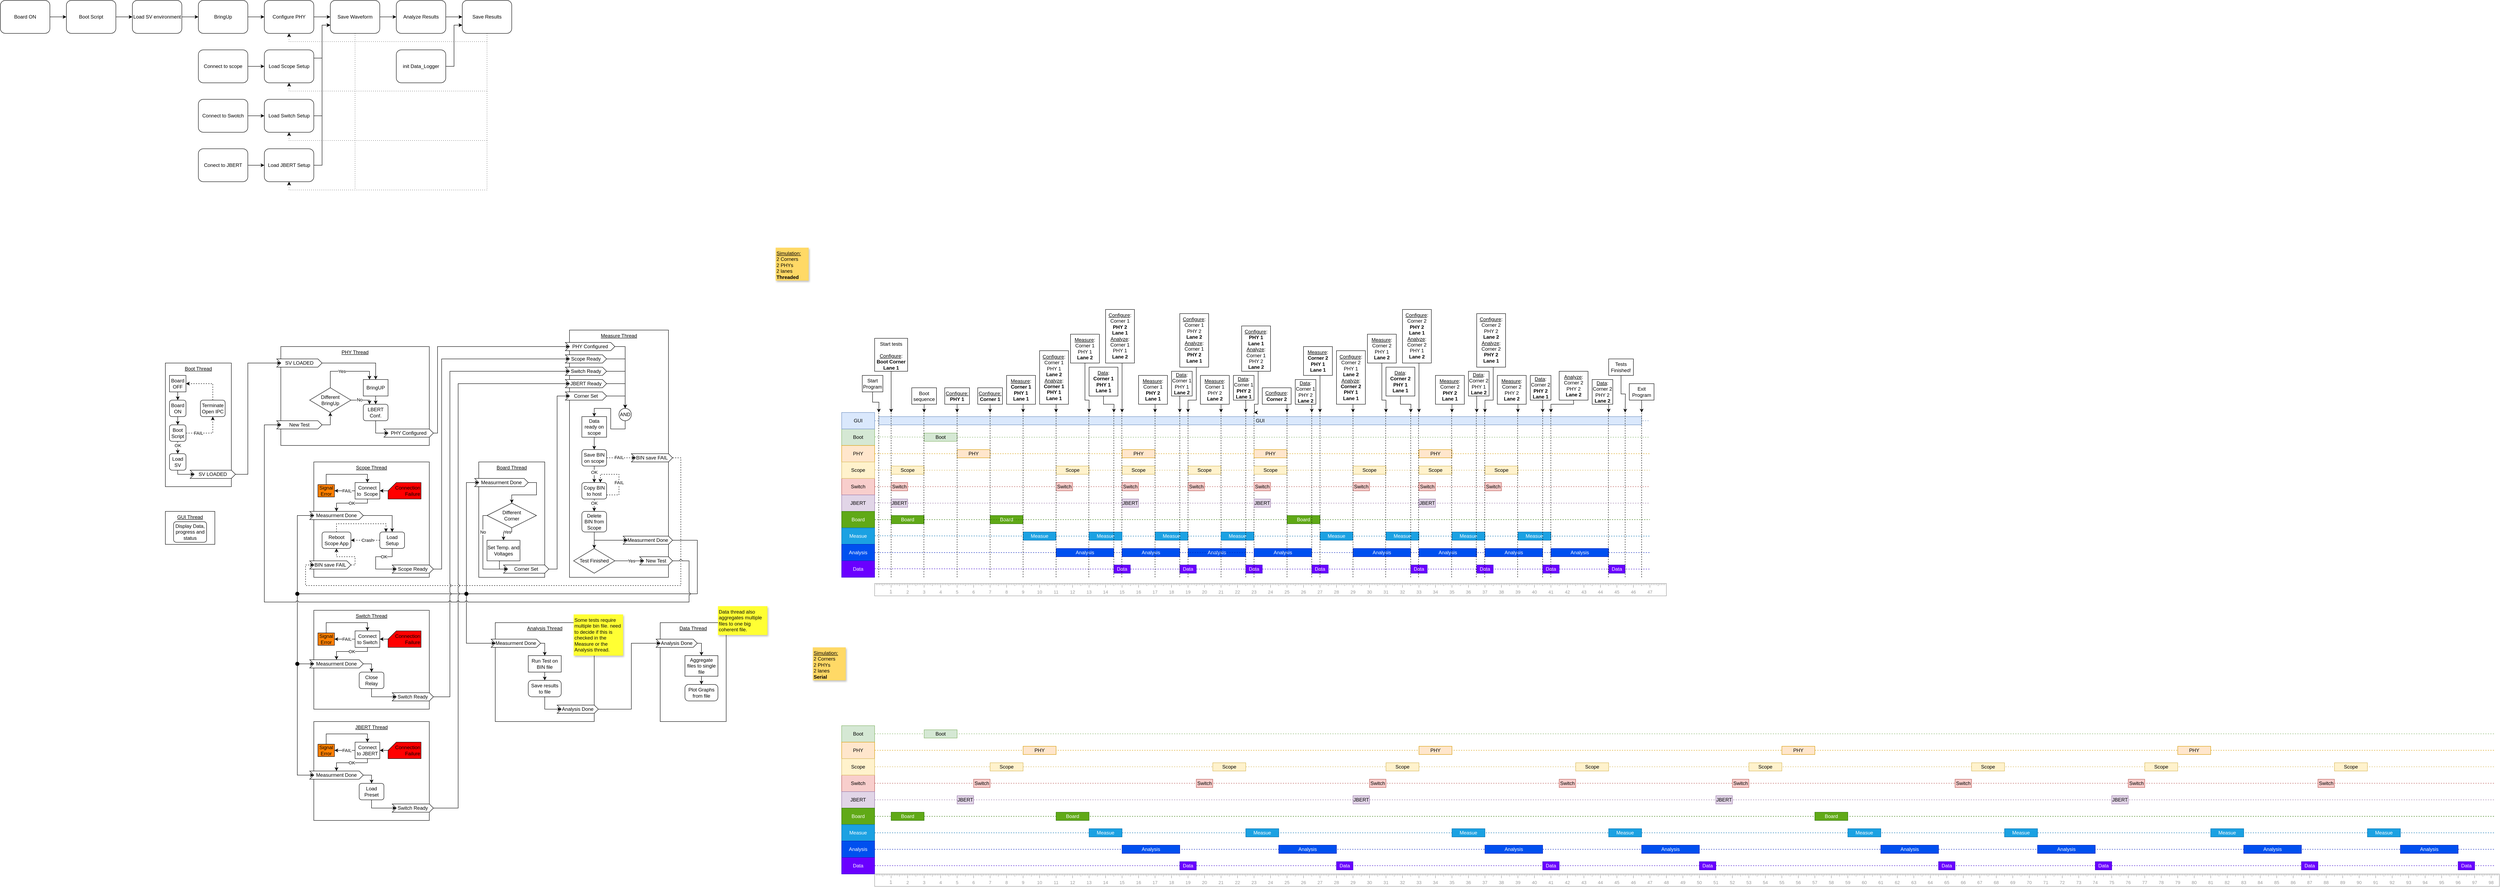 <mxfile version="24.1.0" type="device">
  <diagram name="Page-1" id="xTuJHzwdMH1xnctEBqGL">
    <mxGraphModel dx="2868" dy="1688" grid="1" gridSize="10" guides="1" tooltips="1" connect="1" arrows="1" fold="1" page="1" pageScale="1" pageWidth="1600" pageHeight="900" math="0" shadow="0">
      <root>
        <mxCell id="0" />
        <mxCell id="1" parent="0" />
        <mxCell id="fTQTbcw_gOdovvSY4Bg5-372" value="" style="group" vertex="1" connectable="0" parent="1">
          <mxGeometry x="2160" y="1899.72" width="3930" height="320" as="geometry" />
        </mxCell>
        <mxCell id="fTQTbcw_gOdovvSY4Bg5-363" value="" style="endArrow=none;dashed=1;html=1;rounded=0;fillColor=#d5e8d4;strokeColor=#82b366;" edge="1" parent="fTQTbcw_gOdovvSY4Bg5-372">
          <mxGeometry width="50" height="50" relative="1" as="geometry">
            <mxPoint as="sourcePoint" />
            <mxPoint x="3930" as="targetPoint" />
          </mxGeometry>
        </mxCell>
        <mxCell id="fTQTbcw_gOdovvSY4Bg5-364" value="" style="endArrow=none;dashed=1;html=1;rounded=0;fillColor=#ffe6cc;strokeColor=#d79b00;" edge="1" parent="fTQTbcw_gOdovvSY4Bg5-372">
          <mxGeometry width="50" height="50" relative="1" as="geometry">
            <mxPoint y="40.0" as="sourcePoint" />
            <mxPoint x="3930" y="40.0" as="targetPoint" />
          </mxGeometry>
        </mxCell>
        <mxCell id="fTQTbcw_gOdovvSY4Bg5-365" value="" style="endArrow=none;dashed=1;html=1;rounded=0;fillColor=#fff2cc;strokeColor=#d6b656;" edge="1" parent="fTQTbcw_gOdovvSY4Bg5-372">
          <mxGeometry width="50" height="50" relative="1" as="geometry">
            <mxPoint y="80.0" as="sourcePoint" />
            <mxPoint x="3930" y="80.0" as="targetPoint" />
          </mxGeometry>
        </mxCell>
        <mxCell id="fTQTbcw_gOdovvSY4Bg5-366" value="" style="endArrow=none;dashed=1;html=1;rounded=0;fillColor=#f8cecc;strokeColor=#b85450;" edge="1" parent="fTQTbcw_gOdovvSY4Bg5-372">
          <mxGeometry width="50" height="50" relative="1" as="geometry">
            <mxPoint y="120.0" as="sourcePoint" />
            <mxPoint x="3930" y="120.0" as="targetPoint" />
          </mxGeometry>
        </mxCell>
        <mxCell id="fTQTbcw_gOdovvSY4Bg5-367" value="" style="endArrow=none;dashed=1;html=1;rounded=0;fillColor=#e1d5e7;strokeColor=#9673a6;" edge="1" parent="fTQTbcw_gOdovvSY4Bg5-372">
          <mxGeometry width="50" height="50" relative="1" as="geometry">
            <mxPoint y="160.28" as="sourcePoint" />
            <mxPoint x="3930" y="160.28" as="targetPoint" />
          </mxGeometry>
        </mxCell>
        <mxCell id="fTQTbcw_gOdovvSY4Bg5-368" value="" style="endArrow=none;dashed=1;html=1;rounded=0;fillColor=#60a917;strokeColor=#2D7600;" edge="1" parent="fTQTbcw_gOdovvSY4Bg5-372">
          <mxGeometry width="50" height="50" relative="1" as="geometry">
            <mxPoint y="200.28" as="sourcePoint" />
            <mxPoint x="3930" y="200.28" as="targetPoint" />
          </mxGeometry>
        </mxCell>
        <mxCell id="fTQTbcw_gOdovvSY4Bg5-369" value="" style="endArrow=none;dashed=1;html=1;rounded=0;fillColor=#1ba1e2;strokeColor=#006EAF;" edge="1" parent="fTQTbcw_gOdovvSY4Bg5-372">
          <mxGeometry width="50" height="50" relative="1" as="geometry">
            <mxPoint y="240.28" as="sourcePoint" />
            <mxPoint x="3930" y="240.28" as="targetPoint" />
          </mxGeometry>
        </mxCell>
        <mxCell id="fTQTbcw_gOdovvSY4Bg5-370" value="" style="endArrow=none;dashed=1;html=1;rounded=0;fillColor=#0050ef;strokeColor=#001DBC;" edge="1" parent="fTQTbcw_gOdovvSY4Bg5-372">
          <mxGeometry width="50" height="50" relative="1" as="geometry">
            <mxPoint y="280.28" as="sourcePoint" />
            <mxPoint x="3930" y="280.28" as="targetPoint" />
          </mxGeometry>
        </mxCell>
        <mxCell id="fTQTbcw_gOdovvSY4Bg5-371" value="" style="endArrow=none;dashed=1;html=1;rounded=0;fillColor=#6a00ff;strokeColor=#3700CC;" edge="1" parent="fTQTbcw_gOdovvSY4Bg5-372">
          <mxGeometry width="50" height="50" relative="1" as="geometry">
            <mxPoint y="320" as="sourcePoint" />
            <mxPoint x="3930" y="320" as="targetPoint" />
          </mxGeometry>
        </mxCell>
        <mxCell id="e8ZJ8tX_Cm2KyJfBebLk-33" style="edgeStyle=orthogonalEdgeStyle;rounded=0;orthogonalLoop=1;jettySize=auto;html=1;exitX=1;exitY=0.5;exitDx=0;exitDy=0;entryX=0;entryY=0.5;entryDx=0;entryDy=0;" parent="1" source="e8ZJ8tX_Cm2KyJfBebLk-15" target="e8ZJ8tX_Cm2KyJfBebLk-16" edge="1">
          <mxGeometry relative="1" as="geometry" />
        </mxCell>
        <mxCell id="e8ZJ8tX_Cm2KyJfBebLk-15" value="Board ON" style="rounded=1;whiteSpace=wrap;html=1;" parent="1" vertex="1">
          <mxGeometry x="40" y="120" width="120" height="80" as="geometry" />
        </mxCell>
        <mxCell id="e8ZJ8tX_Cm2KyJfBebLk-30" style="edgeStyle=orthogonalEdgeStyle;rounded=0;orthogonalLoop=1;jettySize=auto;html=1;exitX=1;exitY=0.5;exitDx=0;exitDy=0;entryX=0;entryY=0.5;entryDx=0;entryDy=0;" parent="1" source="e8ZJ8tX_Cm2KyJfBebLk-16" target="e8ZJ8tX_Cm2KyJfBebLk-17" edge="1">
          <mxGeometry relative="1" as="geometry" />
        </mxCell>
        <mxCell id="e8ZJ8tX_Cm2KyJfBebLk-16" value="Boot Script" style="rounded=1;whiteSpace=wrap;html=1;" parent="1" vertex="1">
          <mxGeometry x="200" y="120" width="120" height="80" as="geometry" />
        </mxCell>
        <mxCell id="e8ZJ8tX_Cm2KyJfBebLk-34" style="edgeStyle=orthogonalEdgeStyle;rounded=0;orthogonalLoop=1;jettySize=auto;html=1;exitX=1;exitY=0.5;exitDx=0;exitDy=0;entryX=0;entryY=0.5;entryDx=0;entryDy=0;" parent="1" source="e8ZJ8tX_Cm2KyJfBebLk-17" target="e8ZJ8tX_Cm2KyJfBebLk-22" edge="1">
          <mxGeometry relative="1" as="geometry" />
        </mxCell>
        <mxCell id="e8ZJ8tX_Cm2KyJfBebLk-17" value="Load SV environment" style="rounded=1;whiteSpace=wrap;html=1;" parent="1" vertex="1">
          <mxGeometry x="360" y="120" width="120" height="80" as="geometry" />
        </mxCell>
        <mxCell id="e8ZJ8tX_Cm2KyJfBebLk-52" style="edgeStyle=orthogonalEdgeStyle;rounded=0;orthogonalLoop=1;jettySize=auto;html=1;exitX=1;exitY=0.5;exitDx=0;exitDy=0;entryX=0;entryY=0.75;entryDx=0;entryDy=0;" parent="1" source="e8ZJ8tX_Cm2KyJfBebLk-18" target="e8ZJ8tX_Cm2KyJfBebLk-50" edge="1">
          <mxGeometry relative="1" as="geometry" />
        </mxCell>
        <mxCell id="e8ZJ8tX_Cm2KyJfBebLk-18" value="init Data_Logger" style="rounded=1;whiteSpace=wrap;html=1;" parent="1" vertex="1">
          <mxGeometry x="1000" y="240" width="120" height="80" as="geometry" />
        </mxCell>
        <mxCell id="e8ZJ8tX_Cm2KyJfBebLk-35" style="edgeStyle=orthogonalEdgeStyle;rounded=0;orthogonalLoop=1;jettySize=auto;html=1;exitX=1;exitY=0.5;exitDx=0;exitDy=0;entryX=0;entryY=0.5;entryDx=0;entryDy=0;" parent="1" source="e8ZJ8tX_Cm2KyJfBebLk-19" target="e8ZJ8tX_Cm2KyJfBebLk-23" edge="1">
          <mxGeometry relative="1" as="geometry" />
        </mxCell>
        <mxCell id="e8ZJ8tX_Cm2KyJfBebLk-19" value="Connect to scope" style="rounded=1;whiteSpace=wrap;html=1;" parent="1" vertex="1">
          <mxGeometry x="520" y="240" width="120" height="80" as="geometry" />
        </mxCell>
        <mxCell id="e8ZJ8tX_Cm2KyJfBebLk-36" style="edgeStyle=orthogonalEdgeStyle;rounded=0;orthogonalLoop=1;jettySize=auto;html=1;exitX=1;exitY=0.5;exitDx=0;exitDy=0;entryX=0;entryY=0.5;entryDx=0;entryDy=0;" parent="1" source="e8ZJ8tX_Cm2KyJfBebLk-20" target="e8ZJ8tX_Cm2KyJfBebLk-24" edge="1">
          <mxGeometry relative="1" as="geometry" />
        </mxCell>
        <mxCell id="e8ZJ8tX_Cm2KyJfBebLk-20" value="Connect to Swotch" style="rounded=1;whiteSpace=wrap;html=1;" parent="1" vertex="1">
          <mxGeometry x="520" y="360" width="120" height="80" as="geometry" />
        </mxCell>
        <mxCell id="e8ZJ8tX_Cm2KyJfBebLk-37" style="edgeStyle=orthogonalEdgeStyle;rounded=0;orthogonalLoop=1;jettySize=auto;html=1;exitX=1;exitY=0.5;exitDx=0;exitDy=0;entryX=0;entryY=0.5;entryDx=0;entryDy=0;" parent="1" source="e8ZJ8tX_Cm2KyJfBebLk-21" target="e8ZJ8tX_Cm2KyJfBebLk-25" edge="1">
          <mxGeometry relative="1" as="geometry" />
        </mxCell>
        <mxCell id="e8ZJ8tX_Cm2KyJfBebLk-21" value="Conect to JBERT" style="rounded=1;whiteSpace=wrap;html=1;" parent="1" vertex="1">
          <mxGeometry x="520" y="480" width="120" height="80" as="geometry" />
        </mxCell>
        <mxCell id="e8ZJ8tX_Cm2KyJfBebLk-38" style="edgeStyle=orthogonalEdgeStyle;rounded=0;orthogonalLoop=1;jettySize=auto;html=1;exitX=1;exitY=0.5;exitDx=0;exitDy=0;entryX=0;entryY=0.5;entryDx=0;entryDy=0;" parent="1" source="e8ZJ8tX_Cm2KyJfBebLk-22" target="e8ZJ8tX_Cm2KyJfBebLk-26" edge="1">
          <mxGeometry relative="1" as="geometry" />
        </mxCell>
        <mxCell id="e8ZJ8tX_Cm2KyJfBebLk-22" value="BringUp" style="rounded=1;whiteSpace=wrap;html=1;" parent="1" vertex="1">
          <mxGeometry x="520" y="120" width="120" height="80" as="geometry" />
        </mxCell>
        <mxCell id="e8ZJ8tX_Cm2KyJfBebLk-40" style="edgeStyle=orthogonalEdgeStyle;rounded=0;orthogonalLoop=1;jettySize=auto;html=1;exitX=1;exitY=0.25;exitDx=0;exitDy=0;entryX=0;entryY=0.75;entryDx=0;entryDy=0;" parent="1" source="e8ZJ8tX_Cm2KyJfBebLk-23" target="e8ZJ8tX_Cm2KyJfBebLk-27" edge="1">
          <mxGeometry relative="1" as="geometry" />
        </mxCell>
        <mxCell id="e8ZJ8tX_Cm2KyJfBebLk-23" value="Load Scope Setup" style="rounded=1;whiteSpace=wrap;html=1;" parent="1" vertex="1">
          <mxGeometry x="680" y="240" width="120" height="80" as="geometry" />
        </mxCell>
        <mxCell id="e8ZJ8tX_Cm2KyJfBebLk-41" style="edgeStyle=orthogonalEdgeStyle;rounded=0;orthogonalLoop=1;jettySize=auto;html=1;exitX=1;exitY=0.5;exitDx=0;exitDy=0;entryX=0;entryY=0.75;entryDx=0;entryDy=0;" parent="1" source="e8ZJ8tX_Cm2KyJfBebLk-24" target="e8ZJ8tX_Cm2KyJfBebLk-27" edge="1">
          <mxGeometry relative="1" as="geometry" />
        </mxCell>
        <mxCell id="e8ZJ8tX_Cm2KyJfBebLk-24" value="Load Switch Setup" style="rounded=1;whiteSpace=wrap;html=1;" parent="1" vertex="1">
          <mxGeometry x="680" y="360" width="120" height="80" as="geometry" />
        </mxCell>
        <mxCell id="e8ZJ8tX_Cm2KyJfBebLk-43" style="edgeStyle=orthogonalEdgeStyle;rounded=0;orthogonalLoop=1;jettySize=auto;html=1;exitX=1;exitY=0.5;exitDx=0;exitDy=0;entryX=0;entryY=0.75;entryDx=0;entryDy=0;" parent="1" source="e8ZJ8tX_Cm2KyJfBebLk-25" target="e8ZJ8tX_Cm2KyJfBebLk-27" edge="1">
          <mxGeometry relative="1" as="geometry" />
        </mxCell>
        <mxCell id="e8ZJ8tX_Cm2KyJfBebLk-25" value="Load JBERT Setup" style="rounded=1;whiteSpace=wrap;html=1;" parent="1" vertex="1">
          <mxGeometry x="680" y="480" width="120" height="80" as="geometry" />
        </mxCell>
        <mxCell id="e8ZJ8tX_Cm2KyJfBebLk-39" style="edgeStyle=orthogonalEdgeStyle;rounded=0;orthogonalLoop=1;jettySize=auto;html=1;exitX=1;exitY=0.5;exitDx=0;exitDy=0;entryX=0;entryY=0.5;entryDx=0;entryDy=0;" parent="1" source="e8ZJ8tX_Cm2KyJfBebLk-26" target="e8ZJ8tX_Cm2KyJfBebLk-27" edge="1">
          <mxGeometry relative="1" as="geometry">
            <mxPoint x="900" y="180" as="targetPoint" />
          </mxGeometry>
        </mxCell>
        <mxCell id="e8ZJ8tX_Cm2KyJfBebLk-26" value="Configure PHY" style="rounded=1;whiteSpace=wrap;html=1;" parent="1" vertex="1">
          <mxGeometry x="680" y="120" width="120" height="80" as="geometry" />
        </mxCell>
        <mxCell id="e8ZJ8tX_Cm2KyJfBebLk-45" style="edgeStyle=orthogonalEdgeStyle;rounded=0;orthogonalLoop=1;jettySize=auto;html=1;exitX=1;exitY=0.5;exitDx=0;exitDy=0;entryX=0;entryY=0.5;entryDx=0;entryDy=0;" parent="1" source="e8ZJ8tX_Cm2KyJfBebLk-27" target="e8ZJ8tX_Cm2KyJfBebLk-44" edge="1">
          <mxGeometry relative="1" as="geometry" />
        </mxCell>
        <mxCell id="e8ZJ8tX_Cm2KyJfBebLk-46" style="edgeStyle=orthogonalEdgeStyle;rounded=0;orthogonalLoop=1;jettySize=auto;html=1;exitX=0.5;exitY=1;exitDx=0;exitDy=0;entryX=0.5;entryY=1;entryDx=0;entryDy=0;dashed=1;dashPattern=1 4;" parent="1" source="e8ZJ8tX_Cm2KyJfBebLk-27" target="e8ZJ8tX_Cm2KyJfBebLk-25" edge="1">
          <mxGeometry relative="1" as="geometry" />
        </mxCell>
        <mxCell id="e8ZJ8tX_Cm2KyJfBebLk-47" style="edgeStyle=orthogonalEdgeStyle;rounded=0;orthogonalLoop=1;jettySize=auto;html=1;exitX=0.5;exitY=1;exitDx=0;exitDy=0;entryX=0.5;entryY=1;entryDx=0;entryDy=0;dashed=1;dashPattern=1 4;" parent="1" source="e8ZJ8tX_Cm2KyJfBebLk-27" target="e8ZJ8tX_Cm2KyJfBebLk-24" edge="1">
          <mxGeometry relative="1" as="geometry" />
        </mxCell>
        <mxCell id="e8ZJ8tX_Cm2KyJfBebLk-48" style="edgeStyle=orthogonalEdgeStyle;rounded=0;orthogonalLoop=1;jettySize=auto;html=1;exitX=0.5;exitY=1;exitDx=0;exitDy=0;entryX=0.5;entryY=1;entryDx=0;entryDy=0;dashed=1;dashPattern=1 4;" parent="1" source="e8ZJ8tX_Cm2KyJfBebLk-27" target="e8ZJ8tX_Cm2KyJfBebLk-23" edge="1">
          <mxGeometry relative="1" as="geometry" />
        </mxCell>
        <mxCell id="e8ZJ8tX_Cm2KyJfBebLk-49" style="edgeStyle=orthogonalEdgeStyle;rounded=0;orthogonalLoop=1;jettySize=auto;html=1;exitX=0.5;exitY=1;exitDx=0;exitDy=0;entryX=0.5;entryY=1;entryDx=0;entryDy=0;dashed=1;dashPattern=1 4;" parent="1" source="e8ZJ8tX_Cm2KyJfBebLk-27" target="e8ZJ8tX_Cm2KyJfBebLk-26" edge="1">
          <mxGeometry relative="1" as="geometry" />
        </mxCell>
        <mxCell id="e8ZJ8tX_Cm2KyJfBebLk-27" value="Save Waveform" style="rounded=1;whiteSpace=wrap;html=1;" parent="1" vertex="1">
          <mxGeometry x="840" y="120" width="120" height="80" as="geometry" />
        </mxCell>
        <mxCell id="e8ZJ8tX_Cm2KyJfBebLk-51" style="edgeStyle=orthogonalEdgeStyle;rounded=0;orthogonalLoop=1;jettySize=auto;html=1;exitX=1;exitY=0.5;exitDx=0;exitDy=0;entryX=0;entryY=0.5;entryDx=0;entryDy=0;" parent="1" source="e8ZJ8tX_Cm2KyJfBebLk-44" target="e8ZJ8tX_Cm2KyJfBebLk-50" edge="1">
          <mxGeometry relative="1" as="geometry" />
        </mxCell>
        <mxCell id="e8ZJ8tX_Cm2KyJfBebLk-44" value="Analyze Results" style="rounded=1;whiteSpace=wrap;html=1;" parent="1" vertex="1">
          <mxGeometry x="1000" y="120" width="120" height="80" as="geometry" />
        </mxCell>
        <mxCell id="e8ZJ8tX_Cm2KyJfBebLk-59" style="edgeStyle=orthogonalEdgeStyle;rounded=0;orthogonalLoop=1;jettySize=auto;html=1;exitX=0.5;exitY=1;exitDx=0;exitDy=0;entryX=0.5;entryY=1;entryDx=0;entryDy=0;dashed=1;dashPattern=1 4;" parent="1" source="e8ZJ8tX_Cm2KyJfBebLk-50" target="e8ZJ8tX_Cm2KyJfBebLk-26" edge="1">
          <mxGeometry relative="1" as="geometry" />
        </mxCell>
        <mxCell id="e8ZJ8tX_Cm2KyJfBebLk-60" style="edgeStyle=orthogonalEdgeStyle;rounded=0;orthogonalLoop=1;jettySize=auto;html=1;exitX=0.5;exitY=1;exitDx=0;exitDy=0;entryX=0.5;entryY=1;entryDx=0;entryDy=0;dashed=1;dashPattern=1 4;" parent="1" source="e8ZJ8tX_Cm2KyJfBebLk-50" target="e8ZJ8tX_Cm2KyJfBebLk-23" edge="1">
          <mxGeometry relative="1" as="geometry" />
        </mxCell>
        <mxCell id="e8ZJ8tX_Cm2KyJfBebLk-61" style="edgeStyle=orthogonalEdgeStyle;rounded=0;orthogonalLoop=1;jettySize=auto;html=1;exitX=0.5;exitY=1;exitDx=0;exitDy=0;entryX=0.5;entryY=1;entryDx=0;entryDy=0;dashed=1;dashPattern=1 4;" parent="1" source="e8ZJ8tX_Cm2KyJfBebLk-50" target="e8ZJ8tX_Cm2KyJfBebLk-24" edge="1">
          <mxGeometry relative="1" as="geometry" />
        </mxCell>
        <mxCell id="e8ZJ8tX_Cm2KyJfBebLk-62" style="edgeStyle=orthogonalEdgeStyle;rounded=0;orthogonalLoop=1;jettySize=auto;html=1;exitX=0.5;exitY=1;exitDx=0;exitDy=0;entryX=0.5;entryY=1;entryDx=0;entryDy=0;dashed=1;dashPattern=1 4;" parent="1" source="e8ZJ8tX_Cm2KyJfBebLk-50" target="e8ZJ8tX_Cm2KyJfBebLk-25" edge="1">
          <mxGeometry relative="1" as="geometry" />
        </mxCell>
        <mxCell id="e8ZJ8tX_Cm2KyJfBebLk-50" value="Save Results" style="rounded=1;whiteSpace=wrap;html=1;" parent="1" vertex="1">
          <mxGeometry x="1160" y="120" width="120" height="80" as="geometry" />
        </mxCell>
        <mxCell id="XOHkfa8fd0RrXGGnEdfI-1" value="&lt;u&gt;Boot Thread&lt;/u&gt;" style="rounded=0;align=center;imageVerticalAlign=middle;imageAlign=center;imageAspect=1;labelBorderColor=none;labelBackgroundColor=none;textShadow=0;html=1;whiteSpace=wrap;labelPosition=center;verticalLabelPosition=middle;verticalAlign=top;" parent="1" vertex="1">
          <mxGeometry x="440" y="1000" width="160" height="300" as="geometry" />
        </mxCell>
        <mxCell id="XOHkfa8fd0RrXGGnEdfI-5" style="edgeStyle=orthogonalEdgeStyle;rounded=0;orthogonalLoop=1;jettySize=auto;html=1;exitX=0.5;exitY=1;exitDx=0;exitDy=0;entryX=0.5;entryY=0;entryDx=0;entryDy=0;" parent="1" source="XOHkfa8fd0RrXGGnEdfI-2" target="XOHkfa8fd0RrXGGnEdfI-3" edge="1">
          <mxGeometry relative="1" as="geometry" />
        </mxCell>
        <mxCell id="XOHkfa8fd0RrXGGnEdfI-2" value="Board ON" style="rounded=1;whiteSpace=wrap;html=1;" parent="1" vertex="1">
          <mxGeometry x="450" y="1090" width="40" height="40" as="geometry" />
        </mxCell>
        <mxCell id="XOHkfa8fd0RrXGGnEdfI-6" style="edgeStyle=orthogonalEdgeStyle;rounded=0;orthogonalLoop=1;jettySize=auto;html=1;exitX=0.5;exitY=1;exitDx=0;exitDy=0;entryX=0.5;entryY=0;entryDx=0;entryDy=0;" parent="1" source="XOHkfa8fd0RrXGGnEdfI-3" target="XOHkfa8fd0RrXGGnEdfI-4" edge="1">
          <mxGeometry relative="1" as="geometry" />
        </mxCell>
        <mxCell id="XOHkfa8fd0RrXGGnEdfI-10" value="OK" style="edgeLabel;html=1;align=center;verticalAlign=middle;resizable=0;points=[];" parent="XOHkfa8fd0RrXGGnEdfI-6" vertex="1" connectable="0">
          <mxGeometry x="-0.084" y="-1" relative="1" as="geometry">
            <mxPoint x="1" y="-4" as="offset" />
          </mxGeometry>
        </mxCell>
        <mxCell id="XOHkfa8fd0RrXGGnEdfI-11" style="edgeStyle=orthogonalEdgeStyle;rounded=0;orthogonalLoop=1;jettySize=auto;html=1;exitX=1;exitY=0.5;exitDx=0;exitDy=0;entryX=0.5;entryY=1;entryDx=0;entryDy=0;dashed=1;" parent="1" source="XOHkfa8fd0RrXGGnEdfI-3" target="XOHkfa8fd0RrXGGnEdfI-14" edge="1">
          <mxGeometry relative="1" as="geometry" />
        </mxCell>
        <mxCell id="XOHkfa8fd0RrXGGnEdfI-12" value="FAIL" style="edgeLabel;html=1;align=center;verticalAlign=middle;resizable=0;points=[];" parent="XOHkfa8fd0RrXGGnEdfI-11" vertex="1" connectable="0">
          <mxGeometry x="0.185" relative="1" as="geometry">
            <mxPoint x="-32" as="offset" />
          </mxGeometry>
        </mxCell>
        <mxCell id="XOHkfa8fd0RrXGGnEdfI-3" value="Boot Script" style="rounded=1;whiteSpace=wrap;html=1;" parent="1" vertex="1">
          <mxGeometry x="450" y="1150" width="40" height="40" as="geometry" />
        </mxCell>
        <mxCell id="XOHkfa8fd0RrXGGnEdfI-19" style="edgeStyle=orthogonalEdgeStyle;rounded=0;orthogonalLoop=1;jettySize=auto;html=1;exitX=0.5;exitY=1;exitDx=0;exitDy=0;entryX=0;entryY=0.5;entryDx=0;entryDy=0;" parent="1" source="XOHkfa8fd0RrXGGnEdfI-4" target="XOHkfa8fd0RrXGGnEdfI-18" edge="1">
          <mxGeometry relative="1" as="geometry">
            <Array as="points">
              <mxPoint x="470" y="1270" />
            </Array>
          </mxGeometry>
        </mxCell>
        <mxCell id="XOHkfa8fd0RrXGGnEdfI-4" value="Load SV" style="rounded=1;whiteSpace=wrap;html=1;" parent="1" vertex="1">
          <mxGeometry x="450" y="1220" width="40" height="40" as="geometry" />
        </mxCell>
        <mxCell id="XOHkfa8fd0RrXGGnEdfI-9" style="edgeStyle=orthogonalEdgeStyle;rounded=0;orthogonalLoop=1;jettySize=auto;html=1;exitX=0.5;exitY=1;exitDx=0;exitDy=0;entryX=0.5;entryY=0;entryDx=0;entryDy=0;" parent="1" source="XOHkfa8fd0RrXGGnEdfI-7" target="XOHkfa8fd0RrXGGnEdfI-2" edge="1">
          <mxGeometry relative="1" as="geometry" />
        </mxCell>
        <mxCell id="XOHkfa8fd0RrXGGnEdfI-7" value="Board OFF" style="rounded=1;whiteSpace=wrap;html=1;labelBackgroundColor=none;fillStyle=solid;arcSize=0;" parent="1" vertex="1">
          <mxGeometry x="450" y="1030" width="40" height="40" as="geometry" />
        </mxCell>
        <mxCell id="XOHkfa8fd0RrXGGnEdfI-58" style="edgeStyle=orthogonalEdgeStyle;rounded=0;orthogonalLoop=1;jettySize=auto;html=1;exitX=0.5;exitY=0;exitDx=0;exitDy=0;entryX=1;entryY=0.5;entryDx=0;entryDy=0;dashed=1;" parent="1" source="XOHkfa8fd0RrXGGnEdfI-14" target="XOHkfa8fd0RrXGGnEdfI-7" edge="1">
          <mxGeometry relative="1" as="geometry" />
        </mxCell>
        <mxCell id="XOHkfa8fd0RrXGGnEdfI-14" value="Terminate Open IPC" style="rounded=1;whiteSpace=wrap;html=1;" parent="1" vertex="1">
          <mxGeometry x="525" y="1090" width="60" height="40" as="geometry" />
        </mxCell>
        <mxCell id="XOHkfa8fd0RrXGGnEdfI-128" style="edgeStyle=orthogonalEdgeStyle;rounded=0;orthogonalLoop=1;jettySize=auto;html=1;exitX=1;exitY=0.5;exitDx=0;exitDy=0;entryX=0;entryY=0.5;entryDx=0;entryDy=0;" parent="1" source="XOHkfa8fd0RrXGGnEdfI-18" target="XOHkfa8fd0RrXGGnEdfI-29" edge="1">
          <mxGeometry relative="1" as="geometry">
            <Array as="points">
              <mxPoint x="640" y="1270" />
              <mxPoint x="640" y="1000" />
            </Array>
          </mxGeometry>
        </mxCell>
        <mxCell id="XOHkfa8fd0RrXGGnEdfI-18" value="SV LOADED" style="shape=step;perimeter=stepPerimeter;whiteSpace=wrap;html=1;fixedSize=1;size=10;" parent="1" vertex="1">
          <mxGeometry x="500" y="1260" width="110" height="20" as="geometry" />
        </mxCell>
        <mxCell id="XOHkfa8fd0RrXGGnEdfI-27" value="&lt;u&gt;PHY Thread&lt;/u&gt;" style="rounded=0;align=center;imageVerticalAlign=middle;imageAlign=center;imageAspect=1;labelBorderColor=none;labelBackgroundColor=none;textShadow=0;html=1;whiteSpace=wrap;labelPosition=center;verticalLabelPosition=middle;verticalAlign=top;" parent="1" vertex="1">
          <mxGeometry x="720" y="960" width="360" height="240" as="geometry" />
        </mxCell>
        <mxCell id="XOHkfa8fd0RrXGGnEdfI-31" style="edgeStyle=orthogonalEdgeStyle;rounded=0;orthogonalLoop=1;jettySize=auto;html=1;exitX=1;exitY=0.5;exitDx=0;exitDy=0;entryX=0.5;entryY=0;entryDx=0;entryDy=0;" parent="1" source="XOHkfa8fd0RrXGGnEdfI-29" target="XOHkfa8fd0RrXGGnEdfI-30" edge="1">
          <mxGeometry relative="1" as="geometry" />
        </mxCell>
        <mxCell id="XOHkfa8fd0RrXGGnEdfI-29" value="SV LOADED" style="shape=step;perimeter=stepPerimeter;whiteSpace=wrap;html=1;fixedSize=1;size=10;" parent="1" vertex="1">
          <mxGeometry x="710" y="990" width="110" height="20" as="geometry" />
        </mxCell>
        <mxCell id="XOHkfa8fd0RrXGGnEdfI-33" style="edgeStyle=orthogonalEdgeStyle;rounded=0;orthogonalLoop=1;jettySize=auto;html=1;exitX=0.5;exitY=1;exitDx=0;exitDy=0;entryX=0.5;entryY=0;entryDx=0;entryDy=0;" parent="1" source="XOHkfa8fd0RrXGGnEdfI-30" target="XOHkfa8fd0RrXGGnEdfI-32" edge="1">
          <mxGeometry relative="1" as="geometry" />
        </mxCell>
        <mxCell id="XOHkfa8fd0RrXGGnEdfI-30" value="BringUP" style="rounded=1;whiteSpace=wrap;html=1;labelBackgroundColor=none;fillStyle=solid;arcSize=0;" parent="1" vertex="1">
          <mxGeometry x="920" y="1040" width="60" height="40" as="geometry" />
        </mxCell>
        <mxCell id="XOHkfa8fd0RrXGGnEdfI-35" style="edgeStyle=orthogonalEdgeStyle;rounded=0;orthogonalLoop=1;jettySize=auto;html=1;exitX=0.5;exitY=1;exitDx=0;exitDy=0;entryX=0;entryY=0.5;entryDx=0;entryDy=0;" parent="1" source="XOHkfa8fd0RrXGGnEdfI-32" target="XOHkfa8fd0RrXGGnEdfI-34" edge="1">
          <mxGeometry relative="1" as="geometry">
            <Array as="points">
              <mxPoint x="950" y="1170" />
            </Array>
          </mxGeometry>
        </mxCell>
        <mxCell id="XOHkfa8fd0RrXGGnEdfI-32" value="LBERT&lt;div&gt;Conf.&lt;/div&gt;" style="rounded=1;whiteSpace=wrap;html=1;" parent="1" vertex="1">
          <mxGeometry x="920" y="1100" width="60" height="40" as="geometry" />
        </mxCell>
        <mxCell id="XOHkfa8fd0RrXGGnEdfI-115" style="edgeStyle=orthogonalEdgeStyle;rounded=0;orthogonalLoop=1;jettySize=auto;html=1;exitX=1;exitY=0.5;exitDx=0;exitDy=0;entryX=0;entryY=0.5;entryDx=0;entryDy=0;" parent="1" source="XOHkfa8fd0RrXGGnEdfI-34" target="XOHkfa8fd0RrXGGnEdfI-62" edge="1">
          <mxGeometry relative="1" as="geometry">
            <Array as="points">
              <mxPoint x="1100" y="1170" />
              <mxPoint x="1100" y="960" />
            </Array>
          </mxGeometry>
        </mxCell>
        <mxCell id="XOHkfa8fd0RrXGGnEdfI-34" value="PHY Configured" style="shape=step;perimeter=stepPerimeter;whiteSpace=wrap;html=1;fixedSize=1;size=10;" parent="1" vertex="1">
          <mxGeometry x="970" y="1160" width="120" height="20" as="geometry" />
        </mxCell>
        <mxCell id="XOHkfa8fd0RrXGGnEdfI-116" style="edgeStyle=orthogonalEdgeStyle;rounded=0;orthogonalLoop=1;jettySize=auto;html=1;exitX=1;exitY=0.5;exitDx=0;exitDy=0;entryX=0;entryY=0.5;entryDx=0;entryDy=0;" parent="1" source="XOHkfa8fd0RrXGGnEdfI-49" target="XOHkfa8fd0RrXGGnEdfI-65" edge="1">
          <mxGeometry relative="1" as="geometry">
            <Array as="points">
              <mxPoint x="1110" y="1500" />
              <mxPoint x="1110" y="990" />
            </Array>
          </mxGeometry>
        </mxCell>
        <mxCell id="XOHkfa8fd0RrXGGnEdfI-59" value="&lt;u&gt;Analysis Thread&lt;/u&gt;" style="rounded=0;align=center;imageVerticalAlign=middle;imageAlign=center;imageAspect=1;labelBorderColor=none;labelBackgroundColor=none;textShadow=0;html=1;whiteSpace=wrap;labelPosition=center;verticalLabelPosition=middle;verticalAlign=top;" parent="1" vertex="1">
          <mxGeometry x="1240" y="1630" width="240" height="240" as="geometry" />
        </mxCell>
        <mxCell id="XOHkfa8fd0RrXGGnEdfI-60" value="&lt;u&gt;Data Thread&lt;/u&gt;" style="rounded=0;align=center;imageVerticalAlign=middle;imageAlign=center;imageAspect=1;labelBorderColor=none;labelBackgroundColor=none;textShadow=0;html=1;whiteSpace=wrap;labelPosition=center;verticalLabelPosition=middle;verticalAlign=top;" parent="1" vertex="1">
          <mxGeometry x="1640" y="1630" width="160" height="240" as="geometry" />
        </mxCell>
        <mxCell id="XOHkfa8fd0RrXGGnEdfI-61" value="&lt;u&gt;Measure Thread&lt;/u&gt;" style="rounded=0;align=center;imageVerticalAlign=middle;imageAlign=center;imageAspect=1;labelBorderColor=none;labelBackgroundColor=none;textShadow=0;html=1;whiteSpace=wrap;labelPosition=center;verticalLabelPosition=middle;verticalAlign=top;" parent="1" vertex="1">
          <mxGeometry x="1420" y="920" width="240" height="600" as="geometry" />
        </mxCell>
        <mxCell id="XOHkfa8fd0RrXGGnEdfI-155" style="edgeStyle=orthogonalEdgeStyle;rounded=0;orthogonalLoop=1;jettySize=auto;html=1;exitX=1;exitY=0.5;exitDx=0;exitDy=0;" parent="1" source="XOHkfa8fd0RrXGGnEdfI-62" target="XOHkfa8fd0RrXGGnEdfI-150" edge="1">
          <mxGeometry relative="1" as="geometry" />
        </mxCell>
        <mxCell id="XOHkfa8fd0RrXGGnEdfI-62" value="PHY Configured" style="shape=step;perimeter=stepPerimeter;whiteSpace=wrap;html=1;fixedSize=1;size=10;" parent="1" vertex="1">
          <mxGeometry x="1410" y="950" width="120" height="20" as="geometry" />
        </mxCell>
        <mxCell id="XOHkfa8fd0RrXGGnEdfI-154" style="edgeStyle=orthogonalEdgeStyle;rounded=0;orthogonalLoop=1;jettySize=auto;html=1;exitX=1;exitY=0.5;exitDx=0;exitDy=0;entryX=0.5;entryY=0;entryDx=0;entryDy=0;" parent="1" source="XOHkfa8fd0RrXGGnEdfI-65" target="XOHkfa8fd0RrXGGnEdfI-150" edge="1">
          <mxGeometry relative="1" as="geometry" />
        </mxCell>
        <mxCell id="XOHkfa8fd0RrXGGnEdfI-65" value="Scope Ready" style="shape=step;perimeter=stepPerimeter;whiteSpace=wrap;html=1;fixedSize=1;size=10;" parent="1" vertex="1">
          <mxGeometry x="1410" y="980" width="100" height="20" as="geometry" />
        </mxCell>
        <mxCell id="XOHkfa8fd0RrXGGnEdfI-117" style="edgeStyle=orthogonalEdgeStyle;rounded=0;orthogonalLoop=1;jettySize=auto;html=1;exitX=1;exitY=0.5;exitDx=0;exitDy=0;entryX=0;entryY=0.5;entryDx=0;entryDy=0;" parent="1" source="XOHkfa8fd0RrXGGnEdfI-66" target="XOHkfa8fd0RrXGGnEdfI-38" edge="1">
          <mxGeometry relative="1" as="geometry">
            <mxPoint x="780" y="1520" as="targetPoint" />
            <Array as="points">
              <mxPoint x="1730" y="1430" />
              <mxPoint x="1730" y="1560" />
              <mxPoint x="760" y="1560" />
              <mxPoint x="760" y="1370" />
            </Array>
          </mxGeometry>
        </mxCell>
        <mxCell id="XOHkfa8fd0RrXGGnEdfI-119" style="edgeStyle=orthogonalEdgeStyle;rounded=0;orthogonalLoop=1;jettySize=auto;html=1;exitX=1;exitY=0.5;exitDx=0;exitDy=0;entryX=0;entryY=0.5;entryDx=0;entryDy=0;" parent="1" target="XOHkfa8fd0RrXGGnEdfI-91" edge="1">
          <mxGeometry relative="1" as="geometry">
            <Array as="points">
              <mxPoint x="1730" y="1430" />
              <mxPoint x="1730" y="1560" />
              <mxPoint x="1170" y="1560" />
              <mxPoint x="1170" y="1680" />
            </Array>
            <mxPoint x="1640" y="1430" as="sourcePoint" />
            <mxPoint x="1210" y="1680" as="targetPoint" />
          </mxGeometry>
        </mxCell>
        <mxCell id="Eeyp96fB430T0L1bPqid-46" style="edgeStyle=orthogonalEdgeStyle;rounded=0;orthogonalLoop=1;jettySize=auto;html=1;exitX=1;exitY=0.5;exitDx=0;exitDy=0;entryX=0;entryY=0.5;entryDx=0;entryDy=0;" parent="1" source="XOHkfa8fd0RrXGGnEdfI-66" target="Eeyp96fB430T0L1bPqid-38" edge="1">
          <mxGeometry relative="1" as="geometry">
            <Array as="points">
              <mxPoint x="1730" y="1430" />
              <mxPoint x="1730" y="1560" />
              <mxPoint x="1170" y="1560" />
              <mxPoint x="1170" y="1290" />
            </Array>
          </mxGeometry>
        </mxCell>
        <mxCell id="Eeyp96fB430T0L1bPqid-47" style="edgeStyle=orthogonalEdgeStyle;rounded=0;orthogonalLoop=1;jettySize=auto;html=1;exitX=1;exitY=0.5;exitDx=0;exitDy=0;entryX=0;entryY=0.5;entryDx=0;entryDy=0;" parent="1" source="XOHkfa8fd0RrXGGnEdfI-66" target="XOHkfa8fd0RrXGGnEdfI-172" edge="1">
          <mxGeometry relative="1" as="geometry">
            <Array as="points">
              <mxPoint x="1730" y="1430" />
              <mxPoint x="1730" y="1560" />
              <mxPoint x="760" y="1560" />
              <mxPoint x="760" y="1730" />
            </Array>
          </mxGeometry>
        </mxCell>
        <mxCell id="Eeyp96fB430T0L1bPqid-48" style="edgeStyle=orthogonalEdgeStyle;rounded=0;orthogonalLoop=1;jettySize=auto;html=1;exitX=1;exitY=0.5;exitDx=0;exitDy=0;entryX=0;entryY=0.5;entryDx=0;entryDy=0;" parent="1" source="XOHkfa8fd0RrXGGnEdfI-66" target="XOHkfa8fd0RrXGGnEdfI-188" edge="1">
          <mxGeometry relative="1" as="geometry">
            <mxPoint x="730" y="1940" as="targetPoint" />
            <Array as="points">
              <mxPoint x="1730" y="1430" />
              <mxPoint x="1730" y="1560" />
              <mxPoint x="760" y="1560" />
              <mxPoint x="760" y="2000" />
            </Array>
          </mxGeometry>
        </mxCell>
        <mxCell id="XOHkfa8fd0RrXGGnEdfI-66" value="Measurment Done" style="shape=step;perimeter=stepPerimeter;whiteSpace=wrap;html=1;fixedSize=1;size=10;" parent="1" vertex="1">
          <mxGeometry x="1550" y="1420" width="120" height="20" as="geometry" />
        </mxCell>
        <mxCell id="XOHkfa8fd0RrXGGnEdfI-80" style="edgeStyle=orthogonalEdgeStyle;rounded=0;orthogonalLoop=1;jettySize=auto;html=1;exitX=1;exitY=0.5;exitDx=0;exitDy=0;entryX=0;entryY=0.5;entryDx=0;entryDy=0;dashed=1;" parent="1" source="XOHkfa8fd0RrXGGnEdfI-74" target="XOHkfa8fd0RrXGGnEdfI-77" edge="1">
          <mxGeometry relative="1" as="geometry" />
        </mxCell>
        <mxCell id="XOHkfa8fd0RrXGGnEdfI-81" value="FAIL" style="edgeLabel;html=1;align=center;verticalAlign=middle;resizable=0;points=[];" parent="XOHkfa8fd0RrXGGnEdfI-80" vertex="1" connectable="0">
          <mxGeometry x="-0.163" y="1" relative="1" as="geometry">
            <mxPoint as="offset" />
          </mxGeometry>
        </mxCell>
        <mxCell id="XOHkfa8fd0RrXGGnEdfI-82" style="edgeStyle=orthogonalEdgeStyle;rounded=0;orthogonalLoop=1;jettySize=auto;html=1;exitX=0.5;exitY=1;exitDx=0;exitDy=0;entryX=0.5;entryY=0;entryDx=0;entryDy=0;" parent="1" source="XOHkfa8fd0RrXGGnEdfI-74" target="XOHkfa8fd0RrXGGnEdfI-75" edge="1">
          <mxGeometry relative="1" as="geometry" />
        </mxCell>
        <mxCell id="XOHkfa8fd0RrXGGnEdfI-83" value="OK" style="edgeLabel;html=1;align=center;verticalAlign=middle;resizable=0;points=[];" parent="XOHkfa8fd0RrXGGnEdfI-82" vertex="1" connectable="0">
          <mxGeometry x="-0.243" relative="1" as="geometry">
            <mxPoint as="offset" />
          </mxGeometry>
        </mxCell>
        <mxCell id="XOHkfa8fd0RrXGGnEdfI-74" value="Save BIN on scope" style="rounded=1;whiteSpace=wrap;html=1;labelBackgroundColor=none;fillStyle=solid;arcSize=16;" parent="1" vertex="1">
          <mxGeometry x="1450" y="1210" width="60" height="40" as="geometry" />
        </mxCell>
        <mxCell id="XOHkfa8fd0RrXGGnEdfI-88" style="edgeStyle=orthogonalEdgeStyle;rounded=0;orthogonalLoop=1;jettySize=auto;html=1;exitX=0.5;exitY=1;exitDx=0;exitDy=0;entryX=0.5;entryY=0;entryDx=0;entryDy=0;" parent="1" source="XOHkfa8fd0RrXGGnEdfI-75" target="XOHkfa8fd0RrXGGnEdfI-86" edge="1">
          <mxGeometry relative="1" as="geometry" />
        </mxCell>
        <mxCell id="XOHkfa8fd0RrXGGnEdfI-89" value="OK" style="edgeLabel;html=1;align=center;verticalAlign=middle;resizable=0;points=[];" parent="XOHkfa8fd0RrXGGnEdfI-88" vertex="1" connectable="0">
          <mxGeometry x="-0.075" relative="1" as="geometry">
            <mxPoint y="-4" as="offset" />
          </mxGeometry>
        </mxCell>
        <mxCell id="XOHkfa8fd0RrXGGnEdfI-75" value="Copy BIN to host" style="rounded=1;whiteSpace=wrap;html=1;" parent="1" vertex="1">
          <mxGeometry x="1450" y="1290" width="60" height="40" as="geometry" />
        </mxCell>
        <mxCell id="XOHkfa8fd0RrXGGnEdfI-118" style="edgeStyle=orthogonalEdgeStyle;rounded=0;orthogonalLoop=1;jettySize=auto;html=1;exitX=1;exitY=0.5;exitDx=0;exitDy=0;entryX=0;entryY=0.5;entryDx=0;entryDy=0;dashed=1;" parent="1" source="XOHkfa8fd0RrXGGnEdfI-77" target="XOHkfa8fd0RrXGGnEdfI-78" edge="1">
          <mxGeometry relative="1" as="geometry">
            <Array as="points">
              <mxPoint x="1690" y="1230" />
              <mxPoint x="1690" y="1540" />
              <mxPoint x="780" y="1540" />
              <mxPoint x="780" y="1490" />
            </Array>
          </mxGeometry>
        </mxCell>
        <mxCell id="XOHkfa8fd0RrXGGnEdfI-77" value="BIN save FAIL" style="shape=step;perimeter=stepPerimeter;whiteSpace=wrap;html=1;fixedSize=1;size=10;" parent="1" vertex="1">
          <mxGeometry x="1570" y="1220" width="100" height="20" as="geometry" />
        </mxCell>
        <mxCell id="XOHkfa8fd0RrXGGnEdfI-84" style="edgeStyle=orthogonalEdgeStyle;rounded=0;orthogonalLoop=1;jettySize=auto;html=1;exitX=1;exitY=0.75;exitDx=0;exitDy=0;entryX=0.75;entryY=0;entryDx=0;entryDy=0;dashed=1;" parent="1" source="XOHkfa8fd0RrXGGnEdfI-75" target="XOHkfa8fd0RrXGGnEdfI-75" edge="1">
          <mxGeometry relative="1" as="geometry">
            <Array as="points">
              <mxPoint x="1540" y="1320" />
              <mxPoint x="1540" y="1270" />
              <mxPoint x="1495" y="1270" />
            </Array>
          </mxGeometry>
        </mxCell>
        <mxCell id="XOHkfa8fd0RrXGGnEdfI-85" value="FAIL" style="edgeLabel;html=1;align=center;verticalAlign=middle;resizable=0;points=[];" parent="XOHkfa8fd0RrXGGnEdfI-84" vertex="1" connectable="0">
          <mxGeometry x="-0.244" y="-3" relative="1" as="geometry">
            <mxPoint x="-3" y="-5" as="offset" />
          </mxGeometry>
        </mxCell>
        <mxCell id="XOHkfa8fd0RrXGGnEdfI-90" style="edgeStyle=orthogonalEdgeStyle;rounded=0;orthogonalLoop=1;jettySize=auto;html=1;exitX=0.5;exitY=1;exitDx=0;exitDy=0;entryX=0;entryY=0.5;entryDx=0;entryDy=0;" parent="1" source="XOHkfa8fd0RrXGGnEdfI-86" target="XOHkfa8fd0RrXGGnEdfI-66" edge="1">
          <mxGeometry relative="1" as="geometry">
            <Array as="points">
              <mxPoint x="1480" y="1430" />
            </Array>
          </mxGeometry>
        </mxCell>
        <mxCell id="rXHGXnjAs6em8OpLnp5s-8" style="edgeStyle=orthogonalEdgeStyle;rounded=0;orthogonalLoop=1;jettySize=auto;html=1;exitX=0.5;exitY=1;exitDx=0;exitDy=0;entryX=0.5;entryY=0;entryDx=0;entryDy=0;" parent="1" source="XOHkfa8fd0RrXGGnEdfI-86" target="rXHGXnjAs6em8OpLnp5s-7" edge="1">
          <mxGeometry relative="1" as="geometry" />
        </mxCell>
        <mxCell id="XOHkfa8fd0RrXGGnEdfI-86" value="Delete BIN from Scope" style="rounded=1;whiteSpace=wrap;html=1;" parent="1" vertex="1">
          <mxGeometry x="1450" y="1360" width="60" height="50" as="geometry" />
        </mxCell>
        <mxCell id="XOHkfa8fd0RrXGGnEdfI-93" style="edgeStyle=orthogonalEdgeStyle;rounded=0;orthogonalLoop=1;jettySize=auto;html=1;exitX=1;exitY=0.5;exitDx=0;exitDy=0;entryX=0.5;entryY=0;entryDx=0;entryDy=0;" parent="1" source="XOHkfa8fd0RrXGGnEdfI-91" target="XOHkfa8fd0RrXGGnEdfI-92" edge="1">
          <mxGeometry relative="1" as="geometry" />
        </mxCell>
        <mxCell id="XOHkfa8fd0RrXGGnEdfI-91" value="Measurment Done" style="shape=step;perimeter=stepPerimeter;whiteSpace=wrap;html=1;fixedSize=1;size=10;" parent="1" vertex="1">
          <mxGeometry x="1230" y="1670" width="120" height="20" as="geometry" />
        </mxCell>
        <mxCell id="XOHkfa8fd0RrXGGnEdfI-112" style="edgeStyle=orthogonalEdgeStyle;rounded=0;orthogonalLoop=1;jettySize=auto;html=1;exitX=0.5;exitY=1;exitDx=0;exitDy=0;entryX=0.5;entryY=0;entryDx=0;entryDy=0;" parent="1" source="XOHkfa8fd0RrXGGnEdfI-92" target="XOHkfa8fd0RrXGGnEdfI-111" edge="1">
          <mxGeometry relative="1" as="geometry" />
        </mxCell>
        <mxCell id="XOHkfa8fd0RrXGGnEdfI-92" value="Run Test on BIN file" style="rounded=1;whiteSpace=wrap;html=1;labelBackgroundColor=none;fillStyle=solid;arcSize=0;" parent="1" vertex="1">
          <mxGeometry x="1320" y="1710" width="80" height="40" as="geometry" />
        </mxCell>
        <mxCell id="XOHkfa8fd0RrXGGnEdfI-114" style="edgeStyle=orthogonalEdgeStyle;rounded=0;orthogonalLoop=1;jettySize=auto;html=1;exitX=0.5;exitY=1;exitDx=0;exitDy=0;entryX=0;entryY=0.5;entryDx=0;entryDy=0;" parent="1" source="XOHkfa8fd0RrXGGnEdfI-111" target="XOHkfa8fd0RrXGGnEdfI-113" edge="1">
          <mxGeometry relative="1" as="geometry">
            <Array as="points">
              <mxPoint x="1360" y="1840" />
            </Array>
          </mxGeometry>
        </mxCell>
        <mxCell id="XOHkfa8fd0RrXGGnEdfI-111" value="Save results to file" style="rounded=1;whiteSpace=wrap;html=1;labelBackgroundColor=none;fillStyle=solid;arcSize=22;" parent="1" vertex="1">
          <mxGeometry x="1320" y="1770" width="80" height="40" as="geometry" />
        </mxCell>
        <mxCell id="Eeyp96fB430T0L1bPqid-2" style="edgeStyle=orthogonalEdgeStyle;rounded=0;orthogonalLoop=1;jettySize=auto;html=1;exitX=1;exitY=0.5;exitDx=0;exitDy=0;entryX=0;entryY=0.5;entryDx=0;entryDy=0;" parent="1" source="XOHkfa8fd0RrXGGnEdfI-113" target="Eeyp96fB430T0L1bPqid-1" edge="1">
          <mxGeometry relative="1" as="geometry">
            <Array as="points">
              <mxPoint x="1570" y="1840" />
              <mxPoint x="1570" y="1680" />
            </Array>
          </mxGeometry>
        </mxCell>
        <mxCell id="XOHkfa8fd0RrXGGnEdfI-113" value="Analysis Done" style="shape=step;perimeter=stepPerimeter;whiteSpace=wrap;html=1;fixedSize=1;size=10;" parent="1" vertex="1">
          <mxGeometry x="1390" y="1830" width="100" height="20" as="geometry" />
        </mxCell>
        <mxCell id="XOHkfa8fd0RrXGGnEdfI-123" style="edgeStyle=orthogonalEdgeStyle;rounded=0;orthogonalLoop=1;jettySize=auto;html=1;exitX=1;exitY=0.5;exitDx=0;exitDy=0;entryX=0.5;entryY=1;entryDx=0;entryDy=0;" parent="1" source="XOHkfa8fd0RrXGGnEdfI-120" target="XOHkfa8fd0RrXGGnEdfI-122" edge="1">
          <mxGeometry relative="1" as="geometry" />
        </mxCell>
        <mxCell id="XOHkfa8fd0RrXGGnEdfI-120" value="New Test" style="shape=step;perimeter=stepPerimeter;whiteSpace=wrap;html=1;fixedSize=1;size=10;" parent="1" vertex="1">
          <mxGeometry x="710" y="1140" width="110" height="20" as="geometry" />
        </mxCell>
        <mxCell id="XOHkfa8fd0RrXGGnEdfI-124" style="edgeStyle=orthogonalEdgeStyle;rounded=0;orthogonalLoop=1;jettySize=auto;html=1;exitX=1;exitY=0.5;exitDx=0;exitDy=0;entryX=0.25;entryY=0;entryDx=0;entryDy=0;" parent="1" source="XOHkfa8fd0RrXGGnEdfI-122" target="XOHkfa8fd0RrXGGnEdfI-32" edge="1">
          <mxGeometry relative="1" as="geometry">
            <Array as="points">
              <mxPoint x="935" y="1090" />
            </Array>
          </mxGeometry>
        </mxCell>
        <mxCell id="XOHkfa8fd0RrXGGnEdfI-127" value="No" style="edgeLabel;html=1;align=center;verticalAlign=middle;resizable=0;points=[];" parent="XOHkfa8fd0RrXGGnEdfI-124" vertex="1" connectable="0">
          <mxGeometry x="-0.163" y="2" relative="1" as="geometry">
            <mxPoint x="-2" y="1" as="offset" />
          </mxGeometry>
        </mxCell>
        <mxCell id="XOHkfa8fd0RrXGGnEdfI-125" style="edgeStyle=orthogonalEdgeStyle;rounded=0;orthogonalLoop=1;jettySize=auto;html=1;exitX=0.5;exitY=0;exitDx=0;exitDy=0;entryX=0.25;entryY=0;entryDx=0;entryDy=0;" parent="1" source="XOHkfa8fd0RrXGGnEdfI-122" target="XOHkfa8fd0RrXGGnEdfI-30" edge="1">
          <mxGeometry relative="1" as="geometry" />
        </mxCell>
        <mxCell id="XOHkfa8fd0RrXGGnEdfI-126" value="Yes" style="edgeLabel;html=1;align=center;verticalAlign=middle;resizable=0;points=[];" parent="XOHkfa8fd0RrXGGnEdfI-125" vertex="1" connectable="0">
          <mxGeometry x="0.022" y="1" relative="1" as="geometry">
            <mxPoint x="-11" y="1" as="offset" />
          </mxGeometry>
        </mxCell>
        <mxCell id="XOHkfa8fd0RrXGGnEdfI-122" value="Different&lt;div&gt;BringUp&lt;/div&gt;" style="rhombus;whiteSpace=wrap;html=1;" parent="1" vertex="1">
          <mxGeometry x="790" y="1060" width="100" height="60" as="geometry" />
        </mxCell>
        <mxCell id="XOHkfa8fd0RrXGGnEdfI-136" value="Some tests require multiple bin file. need to decide if this is checked in the Measure or the Analysis thread." style="rounded=0;whiteSpace=wrap;spacing=2;align=left;verticalAlign=top;dashed=1;fillColor=#FFFF33;fontColor=#0A0A0A;strokeColor=none;labelBackgroundColor=none;shadow=1;" parent="1" vertex="1">
          <mxGeometry x="1430" y="1610" width="120" height="100" as="geometry" />
        </mxCell>
        <mxCell id="XOHkfa8fd0RrXGGnEdfI-139" value="Data thread also aggregates multiple files to one big coherent file." style="rounded=0;whiteSpace=wrap;spacing=2;align=left;verticalAlign=top;dashed=1;fillColor=#FFFF33;fontColor=#0A0A0A;strokeColor=none;labelBackgroundColor=none;shadow=1;" parent="1" vertex="1">
          <mxGeometry x="1780" y="1590" width="120" height="70" as="geometry" />
        </mxCell>
        <mxCell id="XOHkfa8fd0RrXGGnEdfI-153" style="edgeStyle=orthogonalEdgeStyle;rounded=0;orthogonalLoop=1;jettySize=auto;html=1;exitX=1;exitY=0.5;exitDx=0;exitDy=0;" parent="1" source="XOHkfa8fd0RrXGGnEdfI-140" target="XOHkfa8fd0RrXGGnEdfI-150" edge="1">
          <mxGeometry relative="1" as="geometry" />
        </mxCell>
        <mxCell id="XOHkfa8fd0RrXGGnEdfI-140" value="Switch Ready" style="shape=step;perimeter=stepPerimeter;whiteSpace=wrap;html=1;fixedSize=1;size=10;" parent="1" vertex="1">
          <mxGeometry x="1410" y="1010" width="100" height="20" as="geometry" />
        </mxCell>
        <mxCell id="XOHkfa8fd0RrXGGnEdfI-152" style="edgeStyle=orthogonalEdgeStyle;rounded=0;orthogonalLoop=1;jettySize=auto;html=1;exitX=1;exitY=0.5;exitDx=0;exitDy=0;entryX=0.5;entryY=0;entryDx=0;entryDy=0;" parent="1" source="XOHkfa8fd0RrXGGnEdfI-145" target="XOHkfa8fd0RrXGGnEdfI-150" edge="1">
          <mxGeometry relative="1" as="geometry">
            <Array as="points">
              <mxPoint x="1555" y="1050" />
            </Array>
          </mxGeometry>
        </mxCell>
        <mxCell id="XOHkfa8fd0RrXGGnEdfI-145" value="JBERT Ready" style="shape=step;perimeter=stepPerimeter;whiteSpace=wrap;html=1;fixedSize=1;size=10;" parent="1" vertex="1">
          <mxGeometry x="1410" y="1040" width="100" height="20" as="geometry" />
        </mxCell>
        <mxCell id="rXHGXnjAs6em8OpLnp5s-2" style="edgeStyle=orthogonalEdgeStyle;rounded=0;orthogonalLoop=1;jettySize=auto;html=1;exitX=0.5;exitY=1;exitDx=0;exitDy=0;entryX=0.5;entryY=0;entryDx=0;entryDy=0;" parent="1" source="XOHkfa8fd0RrXGGnEdfI-150" target="rXHGXnjAs6em8OpLnp5s-1" edge="1">
          <mxGeometry relative="1" as="geometry" />
        </mxCell>
        <mxCell id="XOHkfa8fd0RrXGGnEdfI-150" value="AND" style="ellipse;whiteSpace=wrap;html=1;aspect=fixed;" parent="1" vertex="1">
          <mxGeometry x="1540" y="1110" width="30" height="30" as="geometry" />
        </mxCell>
        <mxCell id="XOHkfa8fd0RrXGGnEdfI-198" value="" style="group" parent="1" vertex="1" connectable="0">
          <mxGeometry x="790" y="1600" width="300" height="240" as="geometry" />
        </mxCell>
        <mxCell id="XOHkfa8fd0RrXGGnEdfI-156" value="&lt;u&gt;Switch Thread&lt;/u&gt;" style="rounded=0;align=center;imageVerticalAlign=middle;imageAlign=center;imageAspect=1;labelBorderColor=none;labelBackgroundColor=none;textShadow=0;html=1;whiteSpace=wrap;labelPosition=center;verticalLabelPosition=middle;verticalAlign=top;" parent="XOHkfa8fd0RrXGGnEdfI-198" vertex="1">
          <mxGeometry x="10" width="280" height="240" as="geometry" />
        </mxCell>
        <mxCell id="XOHkfa8fd0RrXGGnEdfI-158" value="Switch Ready" style="shape=step;perimeter=stepPerimeter;whiteSpace=wrap;html=1;fixedSize=1;size=10;" parent="XOHkfa8fd0RrXGGnEdfI-198" vertex="1">
          <mxGeometry x="200" y="200" width="100" height="20" as="geometry" />
        </mxCell>
        <mxCell id="XOHkfa8fd0RrXGGnEdfI-170" style="edgeStyle=orthogonalEdgeStyle;rounded=0;orthogonalLoop=1;jettySize=auto;html=1;exitX=0;exitY=0;exitDx=0;exitDy=20;exitPerimeter=0;entryX=1;entryY=0.5;entryDx=0;entryDy=0;" parent="XOHkfa8fd0RrXGGnEdfI-198" source="XOHkfa8fd0RrXGGnEdfI-171" target="XOHkfa8fd0RrXGGnEdfI-177" edge="1">
          <mxGeometry relative="1" as="geometry" />
        </mxCell>
        <mxCell id="XOHkfa8fd0RrXGGnEdfI-171" value="Connection&lt;div&gt;Failure&lt;/div&gt;" style="shape=card;whiteSpace=wrap;html=1;size=20;align=right;fillColor=#FF0000;" parent="XOHkfa8fd0RrXGGnEdfI-198" vertex="1">
          <mxGeometry x="190" y="50" width="80" height="40" as="geometry" />
        </mxCell>
        <mxCell id="XOHkfa8fd0RrXGGnEdfI-181" style="edgeStyle=orthogonalEdgeStyle;rounded=0;orthogonalLoop=1;jettySize=auto;html=1;exitX=1;exitY=0.5;exitDx=0;exitDy=0;entryX=0.5;entryY=0;entryDx=0;entryDy=0;" parent="XOHkfa8fd0RrXGGnEdfI-198" source="XOHkfa8fd0RrXGGnEdfI-172" target="XOHkfa8fd0RrXGGnEdfI-180" edge="1">
          <mxGeometry relative="1" as="geometry" />
        </mxCell>
        <mxCell id="XOHkfa8fd0RrXGGnEdfI-172" value="Measurment Done" style="shape=step;perimeter=stepPerimeter;whiteSpace=wrap;html=1;fixedSize=1;size=10;" parent="XOHkfa8fd0RrXGGnEdfI-198" vertex="1">
          <mxGeometry y="120" width="130" height="20" as="geometry" />
        </mxCell>
        <mxCell id="XOHkfa8fd0RrXGGnEdfI-173" style="edgeStyle=orthogonalEdgeStyle;rounded=0;orthogonalLoop=1;jettySize=auto;html=1;exitX=0.5;exitY=1;exitDx=0;exitDy=0;entryX=0.5;entryY=0;entryDx=0;entryDy=0;" parent="XOHkfa8fd0RrXGGnEdfI-198" source="XOHkfa8fd0RrXGGnEdfI-177" target="XOHkfa8fd0RrXGGnEdfI-172" edge="1">
          <mxGeometry relative="1" as="geometry">
            <Array as="points">
              <mxPoint x="140" y="100" />
              <mxPoint x="65" y="100" />
            </Array>
          </mxGeometry>
        </mxCell>
        <mxCell id="XOHkfa8fd0RrXGGnEdfI-174" value="OK" style="edgeLabel;html=1;align=center;verticalAlign=middle;resizable=0;points=[];" parent="XOHkfa8fd0RrXGGnEdfI-173" vertex="1" connectable="0">
          <mxGeometry x="-0.075" y="1" relative="1" as="geometry">
            <mxPoint y="-1" as="offset" />
          </mxGeometry>
        </mxCell>
        <mxCell id="XOHkfa8fd0RrXGGnEdfI-175" style="edgeStyle=orthogonalEdgeStyle;rounded=0;orthogonalLoop=1;jettySize=auto;html=1;exitX=0;exitY=0.5;exitDx=0;exitDy=0;entryX=1;entryY=0.5;entryDx=0;entryDy=0;" parent="XOHkfa8fd0RrXGGnEdfI-198" source="XOHkfa8fd0RrXGGnEdfI-177" target="XOHkfa8fd0RrXGGnEdfI-179" edge="1">
          <mxGeometry relative="1" as="geometry" />
        </mxCell>
        <mxCell id="XOHkfa8fd0RrXGGnEdfI-176" value="FAIL" style="edgeLabel;html=1;align=center;verticalAlign=middle;resizable=0;points=[];" parent="XOHkfa8fd0RrXGGnEdfI-175" vertex="1" connectable="0">
          <mxGeometry x="0.057" relative="1" as="geometry">
            <mxPoint x="6" as="offset" />
          </mxGeometry>
        </mxCell>
        <mxCell id="XOHkfa8fd0RrXGGnEdfI-177" value="Connect to&amp;nbsp;Switch" style="rounded=1;whiteSpace=wrap;html=1;labelBackgroundColor=none;fillStyle=solid;arcSize=0;" parent="XOHkfa8fd0RrXGGnEdfI-198" vertex="1">
          <mxGeometry x="110" y="50" width="60" height="40" as="geometry" />
        </mxCell>
        <mxCell id="XOHkfa8fd0RrXGGnEdfI-178" style="edgeStyle=orthogonalEdgeStyle;rounded=0;orthogonalLoop=1;jettySize=auto;html=1;exitX=0.5;exitY=0;exitDx=0;exitDy=0;entryX=0.5;entryY=0;entryDx=0;entryDy=0;" parent="XOHkfa8fd0RrXGGnEdfI-198" source="XOHkfa8fd0RrXGGnEdfI-179" target="XOHkfa8fd0RrXGGnEdfI-177" edge="1">
          <mxGeometry relative="1" as="geometry">
            <Array as="points">
              <mxPoint x="40" y="30" />
              <mxPoint x="140" y="30" />
            </Array>
          </mxGeometry>
        </mxCell>
        <mxCell id="XOHkfa8fd0RrXGGnEdfI-179" value="Signal Error" style="rounded=1;whiteSpace=wrap;html=1;labelBackgroundColor=none;fillStyle=solid;arcSize=0;fillColor=#FF8000;" parent="XOHkfa8fd0RrXGGnEdfI-198" vertex="1">
          <mxGeometry x="20" y="55" width="40" height="30" as="geometry" />
        </mxCell>
        <mxCell id="XOHkfa8fd0RrXGGnEdfI-182" style="edgeStyle=orthogonalEdgeStyle;rounded=0;orthogonalLoop=1;jettySize=auto;html=1;exitX=0.5;exitY=1;exitDx=0;exitDy=0;entryX=0;entryY=0.5;entryDx=0;entryDy=0;" parent="XOHkfa8fd0RrXGGnEdfI-198" source="XOHkfa8fd0RrXGGnEdfI-180" target="XOHkfa8fd0RrXGGnEdfI-158" edge="1">
          <mxGeometry relative="1" as="geometry">
            <Array as="points">
              <mxPoint x="150" y="210" />
            </Array>
          </mxGeometry>
        </mxCell>
        <mxCell id="XOHkfa8fd0RrXGGnEdfI-180" value="Close Relay" style="rounded=1;whiteSpace=wrap;html=1;" parent="XOHkfa8fd0RrXGGnEdfI-198" vertex="1">
          <mxGeometry x="120" y="150" width="60" height="40" as="geometry" />
        </mxCell>
        <mxCell id="XOHkfa8fd0RrXGGnEdfI-199" value="" style="group" parent="1" vertex="1" connectable="0">
          <mxGeometry x="790" y="1870" width="300" height="240" as="geometry" />
        </mxCell>
        <mxCell id="XOHkfa8fd0RrXGGnEdfI-183" value="&lt;u&gt;JBERT Thread&lt;/u&gt;" style="rounded=0;align=center;imageVerticalAlign=middle;imageAlign=center;imageAspect=1;labelBorderColor=none;labelBackgroundColor=none;textShadow=0;html=1;whiteSpace=wrap;labelPosition=center;verticalLabelPosition=middle;verticalAlign=top;" parent="XOHkfa8fd0RrXGGnEdfI-199" vertex="1">
          <mxGeometry x="10" width="280" height="240" as="geometry" />
        </mxCell>
        <mxCell id="XOHkfa8fd0RrXGGnEdfI-184" value="Switch Ready" style="shape=step;perimeter=stepPerimeter;whiteSpace=wrap;html=1;fixedSize=1;size=10;" parent="XOHkfa8fd0RrXGGnEdfI-199" vertex="1">
          <mxGeometry x="200" y="200" width="100" height="20" as="geometry" />
        </mxCell>
        <mxCell id="XOHkfa8fd0RrXGGnEdfI-185" style="edgeStyle=orthogonalEdgeStyle;rounded=0;orthogonalLoop=1;jettySize=auto;html=1;exitX=0;exitY=0;exitDx=0;exitDy=20;exitPerimeter=0;entryX=1;entryY=0.5;entryDx=0;entryDy=0;" parent="XOHkfa8fd0RrXGGnEdfI-199" source="XOHkfa8fd0RrXGGnEdfI-186" target="XOHkfa8fd0RrXGGnEdfI-193" edge="1">
          <mxGeometry relative="1" as="geometry" />
        </mxCell>
        <mxCell id="XOHkfa8fd0RrXGGnEdfI-186" value="Connection&lt;div&gt;Failure&lt;/div&gt;" style="shape=card;whiteSpace=wrap;html=1;size=20;align=right;fillColor=#FF0000;" parent="XOHkfa8fd0RrXGGnEdfI-199" vertex="1">
          <mxGeometry x="190" y="50" width="80" height="40" as="geometry" />
        </mxCell>
        <mxCell id="XOHkfa8fd0RrXGGnEdfI-187" style="edgeStyle=orthogonalEdgeStyle;rounded=0;orthogonalLoop=1;jettySize=auto;html=1;exitX=1;exitY=0.5;exitDx=0;exitDy=0;entryX=0.5;entryY=0;entryDx=0;entryDy=0;" parent="XOHkfa8fd0RrXGGnEdfI-199" source="XOHkfa8fd0RrXGGnEdfI-188" target="XOHkfa8fd0RrXGGnEdfI-197" edge="1">
          <mxGeometry relative="1" as="geometry" />
        </mxCell>
        <mxCell id="XOHkfa8fd0RrXGGnEdfI-188" value="Measurment Done" style="shape=step;perimeter=stepPerimeter;whiteSpace=wrap;html=1;fixedSize=1;size=10;" parent="XOHkfa8fd0RrXGGnEdfI-199" vertex="1">
          <mxGeometry y="120" width="130" height="20" as="geometry" />
        </mxCell>
        <mxCell id="XOHkfa8fd0RrXGGnEdfI-189" style="edgeStyle=orthogonalEdgeStyle;rounded=0;orthogonalLoop=1;jettySize=auto;html=1;exitX=0.5;exitY=1;exitDx=0;exitDy=0;entryX=0.5;entryY=0;entryDx=0;entryDy=0;" parent="XOHkfa8fd0RrXGGnEdfI-199" source="XOHkfa8fd0RrXGGnEdfI-193" target="XOHkfa8fd0RrXGGnEdfI-188" edge="1">
          <mxGeometry relative="1" as="geometry">
            <Array as="points">
              <mxPoint x="140" y="100" />
              <mxPoint x="65" y="100" />
            </Array>
          </mxGeometry>
        </mxCell>
        <mxCell id="XOHkfa8fd0RrXGGnEdfI-190" value="OK" style="edgeLabel;html=1;align=center;verticalAlign=middle;resizable=0;points=[];" parent="XOHkfa8fd0RrXGGnEdfI-189" vertex="1" connectable="0">
          <mxGeometry x="-0.075" y="1" relative="1" as="geometry">
            <mxPoint y="-1" as="offset" />
          </mxGeometry>
        </mxCell>
        <mxCell id="XOHkfa8fd0RrXGGnEdfI-191" style="edgeStyle=orthogonalEdgeStyle;rounded=0;orthogonalLoop=1;jettySize=auto;html=1;exitX=0;exitY=0.5;exitDx=0;exitDy=0;entryX=1;entryY=0.5;entryDx=0;entryDy=0;" parent="XOHkfa8fd0RrXGGnEdfI-199" source="XOHkfa8fd0RrXGGnEdfI-193" target="XOHkfa8fd0RrXGGnEdfI-195" edge="1">
          <mxGeometry relative="1" as="geometry" />
        </mxCell>
        <mxCell id="XOHkfa8fd0RrXGGnEdfI-192" value="FAIL" style="edgeLabel;html=1;align=center;verticalAlign=middle;resizable=0;points=[];" parent="XOHkfa8fd0RrXGGnEdfI-191" vertex="1" connectable="0">
          <mxGeometry x="0.057" relative="1" as="geometry">
            <mxPoint x="6" as="offset" />
          </mxGeometry>
        </mxCell>
        <mxCell id="XOHkfa8fd0RrXGGnEdfI-193" value="Connect to JBERT" style="rounded=1;whiteSpace=wrap;html=1;labelBackgroundColor=none;fillStyle=solid;arcSize=0;" parent="XOHkfa8fd0RrXGGnEdfI-199" vertex="1">
          <mxGeometry x="110" y="50" width="60" height="40" as="geometry" />
        </mxCell>
        <mxCell id="XOHkfa8fd0RrXGGnEdfI-194" style="edgeStyle=orthogonalEdgeStyle;rounded=0;orthogonalLoop=1;jettySize=auto;html=1;exitX=0.5;exitY=0;exitDx=0;exitDy=0;entryX=0.5;entryY=0;entryDx=0;entryDy=0;" parent="XOHkfa8fd0RrXGGnEdfI-199" source="XOHkfa8fd0RrXGGnEdfI-195" target="XOHkfa8fd0RrXGGnEdfI-193" edge="1">
          <mxGeometry relative="1" as="geometry">
            <Array as="points">
              <mxPoint x="40" y="30" />
              <mxPoint x="140" y="30" />
            </Array>
          </mxGeometry>
        </mxCell>
        <mxCell id="XOHkfa8fd0RrXGGnEdfI-195" value="Signal Error" style="rounded=1;whiteSpace=wrap;html=1;labelBackgroundColor=none;fillStyle=solid;arcSize=0;fillColor=#FF8000;" parent="XOHkfa8fd0RrXGGnEdfI-199" vertex="1">
          <mxGeometry x="20" y="55" width="40" height="30" as="geometry" />
        </mxCell>
        <mxCell id="XOHkfa8fd0RrXGGnEdfI-196" style="edgeStyle=orthogonalEdgeStyle;rounded=0;orthogonalLoop=1;jettySize=auto;html=1;exitX=0.5;exitY=1;exitDx=0;exitDy=0;entryX=0;entryY=0.5;entryDx=0;entryDy=0;" parent="XOHkfa8fd0RrXGGnEdfI-199" source="XOHkfa8fd0RrXGGnEdfI-197" target="XOHkfa8fd0RrXGGnEdfI-184" edge="1">
          <mxGeometry relative="1" as="geometry">
            <Array as="points">
              <mxPoint x="150" y="210" />
            </Array>
          </mxGeometry>
        </mxCell>
        <mxCell id="XOHkfa8fd0RrXGGnEdfI-197" value="Load Preset" style="rounded=1;whiteSpace=wrap;html=1;" parent="XOHkfa8fd0RrXGGnEdfI-199" vertex="1">
          <mxGeometry x="120" y="150" width="60" height="40" as="geometry" />
        </mxCell>
        <mxCell id="XOHkfa8fd0RrXGGnEdfI-200" value="" style="group" parent="1" vertex="1" connectable="0">
          <mxGeometry x="790" y="1240" width="300" height="280" as="geometry" />
        </mxCell>
        <mxCell id="XOHkfa8fd0RrXGGnEdfI-37" value="&lt;u&gt;Scope Thread&lt;/u&gt;" style="rounded=0;align=center;imageVerticalAlign=middle;imageAlign=center;imageAspect=1;labelBorderColor=none;labelBackgroundColor=none;textShadow=0;html=1;whiteSpace=wrap;labelPosition=center;verticalLabelPosition=middle;verticalAlign=top;" parent="XOHkfa8fd0RrXGGnEdfI-200" vertex="1">
          <mxGeometry x="10" width="280" height="280" as="geometry" />
        </mxCell>
        <mxCell id="XOHkfa8fd0RrXGGnEdfI-162" style="edgeStyle=orthogonalEdgeStyle;rounded=0;orthogonalLoop=1;jettySize=auto;html=1;exitX=0;exitY=0;exitDx=0;exitDy=20;exitPerimeter=0;entryX=1;entryY=0.5;entryDx=0;entryDy=0;" parent="XOHkfa8fd0RrXGGnEdfI-200" source="XOHkfa8fd0RrXGGnEdfI-161" target="XOHkfa8fd0RrXGGnEdfI-40" edge="1">
          <mxGeometry relative="1" as="geometry" />
        </mxCell>
        <mxCell id="XOHkfa8fd0RrXGGnEdfI-161" value="Connection&lt;div&gt;Failure&lt;/div&gt;" style="shape=card;whiteSpace=wrap;html=1;size=20;align=right;fillColor=#FF0000;" parent="XOHkfa8fd0RrXGGnEdfI-200" vertex="1">
          <mxGeometry x="190" y="50" width="80" height="40" as="geometry" />
        </mxCell>
        <mxCell id="XOHkfa8fd0RrXGGnEdfI-38" value="Measurment Done" style="shape=step;perimeter=stepPerimeter;whiteSpace=wrap;html=1;fixedSize=1;size=10;" parent="XOHkfa8fd0RrXGGnEdfI-200" vertex="1">
          <mxGeometry y="120" width="130" height="20" as="geometry" />
        </mxCell>
        <mxCell id="XOHkfa8fd0RrXGGnEdfI-41" style="edgeStyle=orthogonalEdgeStyle;rounded=0;orthogonalLoop=1;jettySize=auto;html=1;exitX=0.5;exitY=1;exitDx=0;exitDy=0;entryX=0.5;entryY=0;entryDx=0;entryDy=0;" parent="XOHkfa8fd0RrXGGnEdfI-200" source="XOHkfa8fd0RrXGGnEdfI-40" target="XOHkfa8fd0RrXGGnEdfI-38" edge="1">
          <mxGeometry relative="1" as="geometry">
            <Array as="points">
              <mxPoint x="140" y="100" />
              <mxPoint x="65" y="100" />
            </Array>
          </mxGeometry>
        </mxCell>
        <mxCell id="XOHkfa8fd0RrXGGnEdfI-163" value="OK" style="edgeLabel;html=1;align=center;verticalAlign=middle;resizable=0;points=[];" parent="XOHkfa8fd0RrXGGnEdfI-41" vertex="1" connectable="0">
          <mxGeometry x="-0.075" y="1" relative="1" as="geometry">
            <mxPoint y="-1" as="offset" />
          </mxGeometry>
        </mxCell>
        <mxCell id="XOHkfa8fd0RrXGGnEdfI-165" style="edgeStyle=orthogonalEdgeStyle;rounded=0;orthogonalLoop=1;jettySize=auto;html=1;exitX=0;exitY=0.5;exitDx=0;exitDy=0;entryX=1;entryY=0.5;entryDx=0;entryDy=0;" parent="XOHkfa8fd0RrXGGnEdfI-200" source="XOHkfa8fd0RrXGGnEdfI-40" target="XOHkfa8fd0RrXGGnEdfI-164" edge="1">
          <mxGeometry relative="1" as="geometry" />
        </mxCell>
        <mxCell id="XOHkfa8fd0RrXGGnEdfI-166" value="FAIL" style="edgeLabel;html=1;align=center;verticalAlign=middle;resizable=0;points=[];" parent="XOHkfa8fd0RrXGGnEdfI-165" vertex="1" connectable="0">
          <mxGeometry x="0.057" relative="1" as="geometry">
            <mxPoint x="6" as="offset" />
          </mxGeometry>
        </mxCell>
        <mxCell id="XOHkfa8fd0RrXGGnEdfI-40" value="Connect to&amp;nbsp; Scope" style="rounded=1;whiteSpace=wrap;html=1;labelBackgroundColor=none;fillStyle=solid;arcSize=0;" parent="XOHkfa8fd0RrXGGnEdfI-200" vertex="1">
          <mxGeometry x="110" y="50" width="60" height="40" as="geometry" />
        </mxCell>
        <mxCell id="XOHkfa8fd0RrXGGnEdfI-46" style="edgeStyle=orthogonalEdgeStyle;rounded=0;orthogonalLoop=1;jettySize=auto;html=1;exitX=0;exitY=0.5;exitDx=0;exitDy=0;entryX=1;entryY=0.5;entryDx=0;entryDy=0;dashed=1;" parent="XOHkfa8fd0RrXGGnEdfI-200" source="XOHkfa8fd0RrXGGnEdfI-42" target="XOHkfa8fd0RrXGGnEdfI-45" edge="1">
          <mxGeometry relative="1" as="geometry" />
        </mxCell>
        <mxCell id="XOHkfa8fd0RrXGGnEdfI-47" value="Crash" style="edgeLabel;html=1;align=center;verticalAlign=middle;resizable=0;points=[];" parent="XOHkfa8fd0RrXGGnEdfI-46" vertex="1" connectable="0">
          <mxGeometry x="-0.314" y="2" relative="1" as="geometry">
            <mxPoint x="-6" y="-2" as="offset" />
          </mxGeometry>
        </mxCell>
        <mxCell id="XOHkfa8fd0RrXGGnEdfI-50" style="edgeStyle=orthogonalEdgeStyle;rounded=0;orthogonalLoop=1;jettySize=auto;html=1;exitX=0.5;exitY=1;exitDx=0;exitDy=0;entryX=0;entryY=0.5;entryDx=0;entryDy=0;" parent="XOHkfa8fd0RrXGGnEdfI-200" source="XOHkfa8fd0RrXGGnEdfI-42" target="XOHkfa8fd0RrXGGnEdfI-49" edge="1">
          <mxGeometry relative="1" as="geometry">
            <Array as="points">
              <mxPoint x="200" y="230" />
              <mxPoint x="160" y="230" />
              <mxPoint x="160" y="260" />
            </Array>
          </mxGeometry>
        </mxCell>
        <mxCell id="XOHkfa8fd0RrXGGnEdfI-51" value="OK" style="edgeLabel;html=1;align=center;verticalAlign=middle;resizable=0;points=[];" parent="XOHkfa8fd0RrXGGnEdfI-50" vertex="1" connectable="0">
          <mxGeometry x="-0.224" y="2" relative="1" as="geometry">
            <mxPoint x="14" y="-2" as="offset" />
          </mxGeometry>
        </mxCell>
        <mxCell id="XOHkfa8fd0RrXGGnEdfI-42" value="Load Setup" style="rounded=1;whiteSpace=wrap;html=1;" parent="XOHkfa8fd0RrXGGnEdfI-200" vertex="1">
          <mxGeometry x="170" y="170" width="60" height="40" as="geometry" />
        </mxCell>
        <mxCell id="XOHkfa8fd0RrXGGnEdfI-48" style="edgeStyle=orthogonalEdgeStyle;rounded=0;orthogonalLoop=1;jettySize=auto;html=1;exitX=0.5;exitY=0;exitDx=0;exitDy=0;entryX=0.25;entryY=0;entryDx=0;entryDy=0;dashed=1;" parent="XOHkfa8fd0RrXGGnEdfI-200" source="XOHkfa8fd0RrXGGnEdfI-45" target="XOHkfa8fd0RrXGGnEdfI-42" edge="1">
          <mxGeometry relative="1" as="geometry" />
        </mxCell>
        <mxCell id="XOHkfa8fd0RrXGGnEdfI-45" value="Reboot Scope App" style="rounded=1;whiteSpace=wrap;html=1;" parent="XOHkfa8fd0RrXGGnEdfI-200" vertex="1">
          <mxGeometry x="30" y="170" width="70" height="40" as="geometry" />
        </mxCell>
        <mxCell id="XOHkfa8fd0RrXGGnEdfI-49" value="Scope Ready" style="shape=step;perimeter=stepPerimeter;whiteSpace=wrap;html=1;fixedSize=1;size=10;" parent="XOHkfa8fd0RrXGGnEdfI-200" vertex="1">
          <mxGeometry x="200" y="250" width="100" height="20" as="geometry" />
        </mxCell>
        <mxCell id="XOHkfa8fd0RrXGGnEdfI-56" style="edgeStyle=orthogonalEdgeStyle;rounded=0;orthogonalLoop=1;jettySize=auto;html=1;exitX=1;exitY=0.5;exitDx=0;exitDy=0;entryX=0.5;entryY=0;entryDx=0;entryDy=0;" parent="XOHkfa8fd0RrXGGnEdfI-200" source="XOHkfa8fd0RrXGGnEdfI-38" target="XOHkfa8fd0RrXGGnEdfI-42" edge="1">
          <mxGeometry relative="1" as="geometry">
            <mxPoint x="130" y="170" as="sourcePoint" />
          </mxGeometry>
        </mxCell>
        <mxCell id="XOHkfa8fd0RrXGGnEdfI-79" style="edgeStyle=orthogonalEdgeStyle;rounded=0;orthogonalLoop=1;jettySize=auto;html=1;exitX=1;exitY=0.5;exitDx=0;exitDy=0;entryX=0.5;entryY=1;entryDx=0;entryDy=0;dashed=1;" parent="XOHkfa8fd0RrXGGnEdfI-200" source="XOHkfa8fd0RrXGGnEdfI-78" target="XOHkfa8fd0RrXGGnEdfI-45" edge="1">
          <mxGeometry relative="1" as="geometry">
            <Array as="points">
              <mxPoint x="110" y="250" />
              <mxPoint x="110" y="230" />
              <mxPoint x="65" y="230" />
            </Array>
          </mxGeometry>
        </mxCell>
        <mxCell id="XOHkfa8fd0RrXGGnEdfI-78" value="BIN save FAIL" style="shape=step;perimeter=stepPerimeter;whiteSpace=wrap;html=1;fixedSize=1;size=10;" parent="XOHkfa8fd0RrXGGnEdfI-200" vertex="1">
          <mxGeometry y="240" width="100" height="20" as="geometry" />
        </mxCell>
        <mxCell id="XOHkfa8fd0RrXGGnEdfI-167" style="edgeStyle=orthogonalEdgeStyle;rounded=0;orthogonalLoop=1;jettySize=auto;html=1;exitX=0.5;exitY=0;exitDx=0;exitDy=0;entryX=0.5;entryY=0;entryDx=0;entryDy=0;" parent="XOHkfa8fd0RrXGGnEdfI-200" source="XOHkfa8fd0RrXGGnEdfI-164" target="XOHkfa8fd0RrXGGnEdfI-40" edge="1">
          <mxGeometry relative="1" as="geometry" />
        </mxCell>
        <mxCell id="XOHkfa8fd0RrXGGnEdfI-164" value="Signal Error" style="rounded=1;whiteSpace=wrap;html=1;labelBackgroundColor=none;fillStyle=solid;arcSize=0;fillColor=#FF8000;" parent="XOHkfa8fd0RrXGGnEdfI-200" vertex="1">
          <mxGeometry x="20" y="55" width="40" height="30" as="geometry" />
        </mxCell>
        <mxCell id="XOHkfa8fd0RrXGGnEdfI-201" style="edgeStyle=orthogonalEdgeStyle;rounded=0;orthogonalLoop=1;jettySize=auto;html=1;exitX=1;exitY=0.5;exitDx=0;exitDy=0;entryX=0;entryY=0.5;entryDx=0;entryDy=0;jumpStyle=arc;" parent="1" source="XOHkfa8fd0RrXGGnEdfI-158" target="XOHkfa8fd0RrXGGnEdfI-140" edge="1">
          <mxGeometry relative="1" as="geometry">
            <Array as="points">
              <mxPoint x="1130" y="1810" />
              <mxPoint x="1130" y="1020" />
            </Array>
          </mxGeometry>
        </mxCell>
        <mxCell id="XOHkfa8fd0RrXGGnEdfI-202" style="edgeStyle=orthogonalEdgeStyle;rounded=0;orthogonalLoop=1;jettySize=auto;html=1;exitX=1;exitY=0.5;exitDx=0;exitDy=0;entryX=0;entryY=0.5;entryDx=0;entryDy=0;jumpStyle=arc;" parent="1" source="XOHkfa8fd0RrXGGnEdfI-184" target="XOHkfa8fd0RrXGGnEdfI-145" edge="1">
          <mxGeometry relative="1" as="geometry">
            <mxPoint x="1140" y="1420" as="targetPoint" />
            <Array as="points">
              <mxPoint x="1150" y="2080" />
              <mxPoint x="1150" y="1050" />
            </Array>
          </mxGeometry>
        </mxCell>
        <mxCell id="Eeyp96fB430T0L1bPqid-5" style="edgeStyle=orthogonalEdgeStyle;rounded=0;orthogonalLoop=1;jettySize=auto;html=1;exitX=1;exitY=0.5;exitDx=0;exitDy=0;entryX=0.5;entryY=0;entryDx=0;entryDy=0;" parent="1" source="Eeyp96fB430T0L1bPqid-1" target="Eeyp96fB430T0L1bPqid-4" edge="1">
          <mxGeometry relative="1" as="geometry" />
        </mxCell>
        <mxCell id="Eeyp96fB430T0L1bPqid-1" value="Analysis Done" style="shape=step;perimeter=stepPerimeter;whiteSpace=wrap;html=1;fixedSize=1;size=10;" parent="1" vertex="1">
          <mxGeometry x="1630" y="1670" width="100" height="20" as="geometry" />
        </mxCell>
        <mxCell id="Eeyp96fB430T0L1bPqid-10" style="edgeStyle=orthogonalEdgeStyle;rounded=0;orthogonalLoop=1;jettySize=auto;html=1;exitX=0.5;exitY=1;exitDx=0;exitDy=0;entryX=0.5;entryY=0;entryDx=0;entryDy=0;" parent="1" source="Eeyp96fB430T0L1bPqid-4" target="Eeyp96fB430T0L1bPqid-8" edge="1">
          <mxGeometry relative="1" as="geometry" />
        </mxCell>
        <mxCell id="Eeyp96fB430T0L1bPqid-4" value="Aggregate files to single file" style="rounded=1;whiteSpace=wrap;html=1;labelBackgroundColor=none;fillStyle=solid;arcSize=0;" parent="1" vertex="1">
          <mxGeometry x="1700" y="1710" width="80" height="50" as="geometry" />
        </mxCell>
        <mxCell id="Eeyp96fB430T0L1bPqid-8" value="Plot Graphs from file" style="rounded=1;whiteSpace=wrap;html=1;labelBackgroundColor=none;fillStyle=solid;arcSize=22;" parent="1" vertex="1">
          <mxGeometry x="1700" y="1780" width="80" height="40" as="geometry" />
        </mxCell>
        <mxCell id="Eeyp96fB430T0L1bPqid-36" style="edgeStyle=orthogonalEdgeStyle;rounded=0;orthogonalLoop=1;jettySize=auto;html=1;exitX=1;exitY=0.5;exitDx=0;exitDy=0;entryX=0.5;entryY=0;entryDx=0;entryDy=0;" parent="1" source="Eeyp96fB430T0L1bPqid-35" target="XOHkfa8fd0RrXGGnEdfI-150" edge="1">
          <mxGeometry relative="1" as="geometry">
            <Array as="points">
              <mxPoint x="1555" y="1080" />
            </Array>
          </mxGeometry>
        </mxCell>
        <mxCell id="Eeyp96fB430T0L1bPqid-35" value="Corner Set" style="shape=step;perimeter=stepPerimeter;whiteSpace=wrap;html=1;fixedSize=1;size=10;" parent="1" vertex="1">
          <mxGeometry x="1410" y="1070" width="100" height="20" as="geometry" />
        </mxCell>
        <mxCell id="Eeyp96fB430T0L1bPqid-37" style="edgeStyle=orthogonalEdgeStyle;rounded=0;orthogonalLoop=1;jettySize=auto;html=1;exitX=1;exitY=0.5;exitDx=0;exitDy=0;entryX=0;entryY=0.5;entryDx=0;entryDy=0;" parent="1" source="Eeyp96fB430T0L1bPqid-32" target="Eeyp96fB430T0L1bPqid-35" edge="1">
          <mxGeometry relative="1" as="geometry">
            <Array as="points">
              <mxPoint x="1390" y="1500" />
              <mxPoint x="1390" y="1080" />
            </Array>
          </mxGeometry>
        </mxCell>
        <mxCell id="Eeyp96fB430T0L1bPqid-30" value="&lt;u&gt;Board&amp;nbsp;Thread&lt;/u&gt;" style="rounded=0;align=center;imageVerticalAlign=middle;imageAlign=center;imageAspect=1;labelBorderColor=none;labelBackgroundColor=none;textShadow=0;html=1;whiteSpace=wrap;labelPosition=center;verticalLabelPosition=middle;verticalAlign=top;gradientColor=none;gradientDirection=east;fillColor=#FFFFFF;" parent="1" vertex="1">
          <mxGeometry x="1200" y="1240" width="160" height="280" as="geometry" />
        </mxCell>
        <mxCell id="Eeyp96fB430T0L1bPqid-33" style="edgeStyle=orthogonalEdgeStyle;rounded=0;orthogonalLoop=1;jettySize=auto;html=1;exitX=0.5;exitY=1;exitDx=0;exitDy=0;entryX=0;entryY=0.5;entryDx=0;entryDy=0;" parent="1" source="Eeyp96fB430T0L1bPqid-31" target="Eeyp96fB430T0L1bPqid-32" edge="1">
          <mxGeometry relative="1" as="geometry">
            <Array as="points">
              <mxPoint x="1250" y="1500" />
            </Array>
          </mxGeometry>
        </mxCell>
        <mxCell id="Eeyp96fB430T0L1bPqid-31" value="Set Temp. and Voltages" style="rounded=1;whiteSpace=wrap;html=1;labelBackgroundColor=none;fillStyle=solid;arcSize=0;" parent="1" vertex="1">
          <mxGeometry x="1220" y="1430" width="80" height="50" as="geometry" />
        </mxCell>
        <mxCell id="Eeyp96fB430T0L1bPqid-32" value="Corner Set" style="shape=step;perimeter=stepPerimeter;whiteSpace=wrap;html=1;fixedSize=1;size=10;" parent="1" vertex="1">
          <mxGeometry x="1260" y="1490" width="110" height="20" as="geometry" />
        </mxCell>
        <mxCell id="Eeyp96fB430T0L1bPqid-42" style="edgeStyle=orthogonalEdgeStyle;rounded=0;orthogonalLoop=1;jettySize=auto;html=1;exitX=1;exitY=0.5;exitDx=0;exitDy=0;entryX=0.5;entryY=0;entryDx=0;entryDy=0;" parent="1" source="Eeyp96fB430T0L1bPqid-38" target="Eeyp96fB430T0L1bPqid-39" edge="1">
          <mxGeometry relative="1" as="geometry" />
        </mxCell>
        <mxCell id="Eeyp96fB430T0L1bPqid-38" value="Measurment Done" style="shape=step;perimeter=stepPerimeter;whiteSpace=wrap;html=1;fixedSize=1;size=10;" parent="1" vertex="1">
          <mxGeometry x="1190" y="1280" width="130" height="20" as="geometry" />
        </mxCell>
        <mxCell id="Eeyp96fB430T0L1bPqid-40" style="edgeStyle=orthogonalEdgeStyle;rounded=0;orthogonalLoop=1;jettySize=auto;html=1;exitX=0.5;exitY=1;exitDx=0;exitDy=0;entryX=0.5;entryY=0;entryDx=0;entryDy=0;" parent="1" source="Eeyp96fB430T0L1bPqid-39" target="Eeyp96fB430T0L1bPqid-31" edge="1">
          <mxGeometry relative="1" as="geometry">
            <Array as="points">
              <mxPoint x="1280" y="1410" />
              <mxPoint x="1260" y="1410" />
            </Array>
          </mxGeometry>
        </mxCell>
        <mxCell id="Eeyp96fB430T0L1bPqid-41" value="Yes" style="edgeLabel;html=1;align=center;verticalAlign=middle;resizable=0;points=[];" parent="Eeyp96fB430T0L1bPqid-40" vertex="1" connectable="0">
          <mxGeometry x="-0.511" y="-2" relative="1" as="geometry">
            <mxPoint x="-9" y="2" as="offset" />
          </mxGeometry>
        </mxCell>
        <mxCell id="Eeyp96fB430T0L1bPqid-43" style="edgeStyle=orthogonalEdgeStyle;rounded=0;orthogonalLoop=1;jettySize=auto;html=1;exitX=0;exitY=0.5;exitDx=0;exitDy=0;entryX=0;entryY=0.5;entryDx=0;entryDy=0;" parent="1" source="Eeyp96fB430T0L1bPqid-39" target="Eeyp96fB430T0L1bPqid-32" edge="1">
          <mxGeometry relative="1" as="geometry">
            <Array as="points">
              <mxPoint x="1210" y="1370" />
              <mxPoint x="1210" y="1500" />
            </Array>
          </mxGeometry>
        </mxCell>
        <mxCell id="Eeyp96fB430T0L1bPqid-44" value="No" style="edgeLabel;html=1;align=center;verticalAlign=middle;resizable=0;points=[];" parent="Eeyp96fB430T0L1bPqid-43" vertex="1" connectable="0">
          <mxGeometry x="-0.46" y="-2" relative="1" as="geometry">
            <mxPoint x="2" y="-4" as="offset" />
          </mxGeometry>
        </mxCell>
        <mxCell id="Eeyp96fB430T0L1bPqid-39" value="Different&lt;div&gt;Corner&lt;/div&gt;" style="rhombus;whiteSpace=wrap;html=1;" parent="1" vertex="1">
          <mxGeometry x="1220" y="1340" width="120" height="60" as="geometry" />
        </mxCell>
        <mxCell id="Eeyp96fB430T0L1bPqid-49" value="&lt;u&gt;GUI Thread&lt;/u&gt;" style="rounded=0;align=center;imageVerticalAlign=middle;imageAlign=center;imageAspect=1;labelBorderColor=none;labelBackgroundColor=none;textShadow=0;html=1;whiteSpace=wrap;labelPosition=center;verticalLabelPosition=middle;verticalAlign=top;" parent="1" vertex="1">
          <mxGeometry x="440" y="1360" width="120" height="80" as="geometry" />
        </mxCell>
        <mxCell id="Eeyp96fB430T0L1bPqid-50" value="Display Data, progress and status" style="rounded=1;whiteSpace=wrap;html=1;verticalAlign=middle;arcSize=13;" parent="1" vertex="1">
          <mxGeometry x="460" y="1385" width="80" height="50" as="geometry" />
        </mxCell>
        <mxCell id="rXHGXnjAs6em8OpLnp5s-3" style="edgeStyle=orthogonalEdgeStyle;rounded=0;orthogonalLoop=1;jettySize=auto;html=1;exitX=0.5;exitY=1;exitDx=0;exitDy=0;entryX=0.5;entryY=0;entryDx=0;entryDy=0;" parent="1" source="rXHGXnjAs6em8OpLnp5s-1" target="XOHkfa8fd0RrXGGnEdfI-74" edge="1">
          <mxGeometry relative="1" as="geometry" />
        </mxCell>
        <mxCell id="rXHGXnjAs6em8OpLnp5s-1" value="Data ready on scope" style="rounded=1;whiteSpace=wrap;html=1;arcSize=0;" parent="1" vertex="1">
          <mxGeometry x="1450" y="1130" width="60" height="50" as="geometry" />
        </mxCell>
        <mxCell id="rXHGXnjAs6em8OpLnp5s-10" style="edgeStyle=orthogonalEdgeStyle;rounded=0;orthogonalLoop=1;jettySize=auto;html=1;exitX=1;exitY=0.5;exitDx=0;exitDy=0;entryX=0;entryY=0.5;entryDx=0;entryDy=0;" parent="1" source="rXHGXnjAs6em8OpLnp5s-7" target="rXHGXnjAs6em8OpLnp5s-9" edge="1">
          <mxGeometry relative="1" as="geometry" />
        </mxCell>
        <mxCell id="rXHGXnjAs6em8OpLnp5s-11" value="Yes" style="edgeLabel;html=1;align=center;verticalAlign=middle;resizable=0;points=[];" parent="rXHGXnjAs6em8OpLnp5s-10" vertex="1" connectable="0">
          <mxGeometry x="-0.03" y="4" relative="1" as="geometry">
            <mxPoint x="6" y="4" as="offset" />
          </mxGeometry>
        </mxCell>
        <mxCell id="rXHGXnjAs6em8OpLnp5s-7" value="Test Finished" style="rhombus;whiteSpace=wrap;html=1;" parent="1" vertex="1">
          <mxGeometry x="1430" y="1450" width="100" height="60" as="geometry" />
        </mxCell>
        <mxCell id="rXHGXnjAs6em8OpLnp5s-12" style="edgeStyle=orthogonalEdgeStyle;rounded=0;orthogonalLoop=1;jettySize=auto;html=1;exitX=1;exitY=0.5;exitDx=0;exitDy=0;entryX=0;entryY=0.5;entryDx=0;entryDy=0;jumpStyle=arc;" parent="1" source="rXHGXnjAs6em8OpLnp5s-9" target="XOHkfa8fd0RrXGGnEdfI-120" edge="1">
          <mxGeometry relative="1" as="geometry">
            <Array as="points">
              <mxPoint x="1710" y="1480" />
              <mxPoint x="1710" y="1580" />
              <mxPoint x="680" y="1580" />
              <mxPoint x="680" y="1150" />
            </Array>
          </mxGeometry>
        </mxCell>
        <mxCell id="rXHGXnjAs6em8OpLnp5s-9" value="New Test" style="shape=step;perimeter=stepPerimeter;whiteSpace=wrap;html=1;fixedSize=1;size=10;" parent="1" vertex="1">
          <mxGeometry x="1590" y="1470" width="80" height="20" as="geometry" />
        </mxCell>
        <mxCell id="rXHGXnjAs6em8OpLnp5s-13" value="" style="shape=ellipse;fillColor=#000000;strokeColor=none;html=1;sketch=0;" parent="1" vertex="1">
          <mxGeometry x="1165" y="1555" width="10" height="10" as="geometry" />
        </mxCell>
        <mxCell id="rXHGXnjAs6em8OpLnp5s-14" value="" style="shape=ellipse;fillColor=#000000;strokeColor=none;html=1;sketch=0;" parent="1" vertex="1">
          <mxGeometry x="755" y="1555" width="10" height="10" as="geometry" />
        </mxCell>
        <mxCell id="rXHGXnjAs6em8OpLnp5s-15" value="" style="shape=ellipse;fillColor=#000000;strokeColor=none;html=1;sketch=0;" parent="1" vertex="1">
          <mxGeometry x="755" y="1725" width="10" height="10" as="geometry" />
        </mxCell>
        <mxCell id="rXHGXnjAs6em8OpLnp5s-16" value="Boot" style="rounded=0;whiteSpace=wrap;html=1;fillColor=#d5e8d4;strokeColor=#82b366;" parent="1" vertex="1">
          <mxGeometry x="2080" y="1160" width="80" height="40" as="geometry" />
        </mxCell>
        <mxCell id="rXHGXnjAs6em8OpLnp5s-17" value="PHY" style="rounded=0;whiteSpace=wrap;html=1;fillColor=#ffe6cc;strokeColor=#d79b00;" parent="1" vertex="1">
          <mxGeometry x="2080" y="1200" width="80" height="40" as="geometry" />
        </mxCell>
        <mxCell id="rXHGXnjAs6em8OpLnp5s-18" value="Switch" style="rounded=0;whiteSpace=wrap;html=1;fillColor=#f8cecc;strokeColor=#b85450;" parent="1" vertex="1">
          <mxGeometry x="2080" y="1280" width="80" height="40" as="geometry" />
        </mxCell>
        <mxCell id="rXHGXnjAs6em8OpLnp5s-19" value="Scope" style="rounded=0;whiteSpace=wrap;html=1;fillColor=#fff2cc;strokeColor=#d6b656;" parent="1" vertex="1">
          <mxGeometry x="2080" y="1240" width="80" height="40" as="geometry" />
        </mxCell>
        <mxCell id="rXHGXnjAs6em8OpLnp5s-22" value="JBERT" style="rounded=0;whiteSpace=wrap;html=1;fillColor=#e1d5e7;strokeColor=#9673a6;" parent="1" vertex="1">
          <mxGeometry x="2080" y="1320" width="80" height="40" as="geometry" />
        </mxCell>
        <mxCell id="rXHGXnjAs6em8OpLnp5s-23" value="Board" style="rounded=0;whiteSpace=wrap;html=1;fillColor=#60a917;fontColor=#ffffff;strokeColor=#2D7600;" parent="1" vertex="1">
          <mxGeometry x="2080" y="1360" width="80" height="40" as="geometry" />
        </mxCell>
        <mxCell id="rXHGXnjAs6em8OpLnp5s-24" value="Measue" style="rounded=0;whiteSpace=wrap;html=1;fillColor=#1ba1e2;fontColor=#ffffff;strokeColor=#006EAF;" parent="1" vertex="1">
          <mxGeometry x="2080" y="1400" width="80" height="40" as="geometry" />
        </mxCell>
        <mxCell id="rXHGXnjAs6em8OpLnp5s-25" value="Analysis" style="rounded=0;whiteSpace=wrap;html=1;fillColor=#0050ef;fontColor=#ffffff;strokeColor=#001DBC;" parent="1" vertex="1">
          <mxGeometry x="2080" y="1440" width="80" height="40" as="geometry" />
        </mxCell>
        <mxCell id="rXHGXnjAs6em8OpLnp5s-26" value="Data" style="rounded=0;whiteSpace=wrap;html=1;fillColor=#6a00ff;fontColor=#ffffff;strokeColor=#3700CC;" parent="1" vertex="1">
          <mxGeometry x="2080" y="1480" width="80" height="40" as="geometry" />
        </mxCell>
        <mxCell id="rXHGXnjAs6em8OpLnp5s-27" value="GUI" style="rounded=0;whiteSpace=wrap;html=1;fillColor=#dae8fc;strokeColor=#6c8ebf;" parent="1" vertex="1">
          <mxGeometry x="2080" y="1120" width="80" height="40" as="geometry" />
        </mxCell>
        <mxCell id="rXHGXnjAs6em8OpLnp5s-29" value="" style="endArrow=none;dashed=1;html=1;rounded=0;fillColor=#dae8fc;strokeColor=#6c8ebf;" parent="1" edge="1">
          <mxGeometry width="50" height="50" relative="1" as="geometry">
            <mxPoint x="3560" y="1140" as="sourcePoint" />
            <mxPoint x="4040" y="1140" as="targetPoint" />
          </mxGeometry>
        </mxCell>
        <mxCell id="rXHGXnjAs6em8OpLnp5s-30" value="" style="endArrow=none;dashed=1;html=1;rounded=0;exitX=1;exitY=0.5;exitDx=0;exitDy=0;fillColor=#d5e8d4;strokeColor=#82b366;" parent="1" source="rXHGXnjAs6em8OpLnp5s-48" edge="1">
          <mxGeometry width="50" height="50" relative="1" as="geometry">
            <mxPoint x="2160" y="1179.17" as="sourcePoint" />
            <mxPoint x="4040" y="1180" as="targetPoint" />
          </mxGeometry>
        </mxCell>
        <mxCell id="rXHGXnjAs6em8OpLnp5s-31" value="" style="endArrow=none;dashed=1;html=1;rounded=0;exitX=1;exitY=0.5;exitDx=0;exitDy=0;fillColor=#ffe6cc;strokeColor=#d79b00;" parent="1" source="rXHGXnjAs6em8OpLnp5s-50" edge="1">
          <mxGeometry width="50" height="50" relative="1" as="geometry">
            <mxPoint x="2160" y="1220" as="sourcePoint" />
            <mxPoint x="4040" y="1220" as="targetPoint" />
          </mxGeometry>
        </mxCell>
        <mxCell id="rXHGXnjAs6em8OpLnp5s-32" value="" style="endArrow=none;dashed=1;html=1;rounded=0;exitX=1;exitY=0.5;exitDx=0;exitDy=0;fillColor=#fff2cc;strokeColor=#d6b656;" parent="1" source="rXHGXnjAs6em8OpLnp5s-52" edge="1">
          <mxGeometry width="50" height="50" relative="1" as="geometry">
            <mxPoint x="2160" y="1259.17" as="sourcePoint" />
            <mxPoint x="4040" y="1260" as="targetPoint" />
          </mxGeometry>
        </mxCell>
        <mxCell id="rXHGXnjAs6em8OpLnp5s-33" value="" style="endArrow=none;dashed=1;html=1;rounded=0;exitX=1;exitY=0.5;exitDx=0;exitDy=0;fillColor=#f8cecc;strokeColor=#b85450;" parent="1" source="rXHGXnjAs6em8OpLnp5s-53" edge="1">
          <mxGeometry width="50" height="50" relative="1" as="geometry">
            <mxPoint x="2160" y="1300" as="sourcePoint" />
            <mxPoint x="4040" y="1300" as="targetPoint" />
          </mxGeometry>
        </mxCell>
        <mxCell id="rXHGXnjAs6em8OpLnp5s-34" value="" style="endArrow=none;dashed=1;html=1;rounded=0;exitX=1;exitY=0.5;exitDx=0;exitDy=0;fillColor=#e1d5e7;strokeColor=#9673a6;" parent="1" source="rXHGXnjAs6em8OpLnp5s-54" edge="1">
          <mxGeometry width="50" height="50" relative="1" as="geometry">
            <mxPoint x="2160" y="1339.17" as="sourcePoint" />
            <mxPoint x="4040" y="1340" as="targetPoint" />
          </mxGeometry>
        </mxCell>
        <mxCell id="rXHGXnjAs6em8OpLnp5s-35" value="" style="endArrow=none;dashed=1;html=1;rounded=0;exitX=1;exitY=0.5;exitDx=0;exitDy=0;fillColor=#60a917;strokeColor=#2D7600;" parent="1" source="fTQTbcw_gOdovvSY4Bg5-71" edge="1">
          <mxGeometry width="50" height="50" relative="1" as="geometry">
            <mxPoint x="2160" y="1380" as="sourcePoint" />
            <mxPoint x="4040" y="1380" as="targetPoint" />
          </mxGeometry>
        </mxCell>
        <mxCell id="rXHGXnjAs6em8OpLnp5s-36" value="" style="endArrow=none;dashed=1;html=1;rounded=0;exitX=1;exitY=0.5;exitDx=0;exitDy=0;fillColor=#1ba1e2;strokeColor=#006EAF;" parent="1" source="rXHGXnjAs6em8OpLnp5s-68" edge="1">
          <mxGeometry width="50" height="50" relative="1" as="geometry">
            <mxPoint x="2160" y="1419.17" as="sourcePoint" />
            <mxPoint x="4040" y="1420" as="targetPoint" />
          </mxGeometry>
        </mxCell>
        <mxCell id="rXHGXnjAs6em8OpLnp5s-37" value="" style="endArrow=none;dashed=1;html=1;rounded=0;exitX=1;exitY=0.5;exitDx=0;exitDy=0;fillColor=#0050ef;strokeColor=#001DBC;" parent="1" source="fTQTbcw_gOdovvSY4Bg5-64" edge="1">
          <mxGeometry width="50" height="50" relative="1" as="geometry">
            <mxPoint x="2160" y="1460" as="sourcePoint" />
            <mxPoint x="4040" y="1460" as="targetPoint" />
          </mxGeometry>
        </mxCell>
        <mxCell id="rXHGXnjAs6em8OpLnp5s-38" value="" style="endArrow=none;dashed=1;html=1;rounded=0;exitX=1;exitY=0.5;exitDx=0;exitDy=0;fillColor=#6a00ff;strokeColor=#3700CC;" parent="1" source="fTQTbcw_gOdovvSY4Bg5-17" edge="1">
          <mxGeometry width="50" height="50" relative="1" as="geometry">
            <mxPoint x="2160" y="1499.17" as="sourcePoint" />
            <mxPoint x="4040" y="1500" as="targetPoint" />
          </mxGeometry>
        </mxCell>
        <mxCell id="rXHGXnjAs6em8OpLnp5s-40" value="" style="endArrow=none;dashed=1;html=1;rounded=0;exitX=1;exitY=0.5;exitDx=0;exitDy=0;fillColor=#dae8fc;strokeColor=#6c8ebf;" parent="1" source="rXHGXnjAs6em8OpLnp5s-27" target="rXHGXnjAs6em8OpLnp5s-39" edge="1">
          <mxGeometry width="50" height="50" relative="1" as="geometry">
            <mxPoint x="2160" y="1140" as="sourcePoint" />
            <mxPoint x="3200" y="1140" as="targetPoint" />
          </mxGeometry>
        </mxCell>
        <mxCell id="rXHGXnjAs6em8OpLnp5s-39" value="GUI" style="rounded=0;whiteSpace=wrap;html=1;fillColor=#dae8fc;strokeColor=#6c8ebf;" parent="1" vertex="1">
          <mxGeometry x="2170" y="1130" width="1850" height="20" as="geometry" />
        </mxCell>
        <mxCell id="rXHGXnjAs6em8OpLnp5s-49" value="" style="endArrow=none;dashed=1;html=1;rounded=0;exitX=1;exitY=0.5;exitDx=0;exitDy=0;fillColor=#d5e8d4;strokeColor=#82b366;" parent="1" target="rXHGXnjAs6em8OpLnp5s-48" edge="1">
          <mxGeometry width="50" height="50" relative="1" as="geometry">
            <mxPoint x="2160" y="1179.17" as="sourcePoint" />
            <mxPoint x="3200" y="1179.17" as="targetPoint" />
          </mxGeometry>
        </mxCell>
        <mxCell id="rXHGXnjAs6em8OpLnp5s-48" value="Boot" style="rounded=0;whiteSpace=wrap;html=1;fillColor=#d5e8d4;strokeColor=#82b366;" parent="1" vertex="1">
          <mxGeometry x="2280" y="1170" width="80" height="20" as="geometry" />
        </mxCell>
        <mxCell id="rXHGXnjAs6em8OpLnp5s-51" value="" style="endArrow=none;dashed=1;html=1;rounded=0;exitX=1;exitY=0.5;exitDx=0;exitDy=0;fillColor=#ffe6cc;strokeColor=#d79b00;" parent="1" target="rXHGXnjAs6em8OpLnp5s-50" edge="1">
          <mxGeometry width="50" height="50" relative="1" as="geometry">
            <mxPoint x="2160" y="1220" as="sourcePoint" />
            <mxPoint x="3200" y="1220" as="targetPoint" />
          </mxGeometry>
        </mxCell>
        <mxCell id="rXHGXnjAs6em8OpLnp5s-50" value="PHY" style="rounded=0;whiteSpace=wrap;html=1;fillColor=#ffe6cc;strokeColor=#d79b00;" parent="1" vertex="1">
          <mxGeometry x="2360" y="1210" width="80" height="20" as="geometry" />
        </mxCell>
        <mxCell id="rXHGXnjAs6em8OpLnp5s-55" value="" style="endArrow=none;dashed=1;html=1;rounded=0;exitX=1;exitY=0.5;exitDx=0;exitDy=0;fillColor=#fff2cc;strokeColor=#d6b656;" parent="1" target="rXHGXnjAs6em8OpLnp5s-52" edge="1">
          <mxGeometry width="50" height="50" relative="1" as="geometry">
            <mxPoint x="2160" y="1259.17" as="sourcePoint" />
            <mxPoint x="3200" y="1259.17" as="targetPoint" />
          </mxGeometry>
        </mxCell>
        <mxCell id="rXHGXnjAs6em8OpLnp5s-52" value="Scope" style="rounded=0;whiteSpace=wrap;html=1;fillColor=#fff2cc;strokeColor=#d6b656;" parent="1" vertex="1">
          <mxGeometry x="2200" y="1250" width="80" height="20" as="geometry" />
        </mxCell>
        <mxCell id="rXHGXnjAs6em8OpLnp5s-56" value="" style="endArrow=none;dashed=1;html=1;rounded=0;exitX=1;exitY=0.5;exitDx=0;exitDy=0;fillColor=#f8cecc;strokeColor=#b85450;" parent="1" target="rXHGXnjAs6em8OpLnp5s-53" edge="1">
          <mxGeometry width="50" height="50" relative="1" as="geometry">
            <mxPoint x="2160" y="1300" as="sourcePoint" />
            <mxPoint x="3200" y="1300" as="targetPoint" />
          </mxGeometry>
        </mxCell>
        <mxCell id="rXHGXnjAs6em8OpLnp5s-53" value="Switch" style="rounded=0;whiteSpace=wrap;html=1;fillColor=#f8cecc;strokeColor=#b85450;" parent="1" vertex="1">
          <mxGeometry x="2200" y="1290" width="40" height="20" as="geometry" />
        </mxCell>
        <mxCell id="rXHGXnjAs6em8OpLnp5s-57" value="" style="endArrow=none;dashed=1;html=1;rounded=0;exitX=1;exitY=0.5;exitDx=0;exitDy=0;fillColor=#e1d5e7;strokeColor=#9673a6;" parent="1" target="rXHGXnjAs6em8OpLnp5s-54" edge="1">
          <mxGeometry width="50" height="50" relative="1" as="geometry">
            <mxPoint x="2160" y="1339.17" as="sourcePoint" />
            <mxPoint x="3200" y="1339.17" as="targetPoint" />
          </mxGeometry>
        </mxCell>
        <mxCell id="rXHGXnjAs6em8OpLnp5s-54" value="JBERT" style="rounded=0;whiteSpace=wrap;html=1;fillColor=#e1d5e7;strokeColor=#9673a6;" parent="1" vertex="1">
          <mxGeometry x="2200" y="1330" width="40" height="20" as="geometry" />
        </mxCell>
        <mxCell id="rXHGXnjAs6em8OpLnp5s-59" value="" style="endArrow=none;dashed=1;html=1;rounded=0;exitX=1;exitY=0.5;exitDx=0;exitDy=0;fillColor=#60a917;strokeColor=#2D7600;" parent="1" target="rXHGXnjAs6em8OpLnp5s-58" edge="1">
          <mxGeometry width="50" height="50" relative="1" as="geometry">
            <mxPoint x="2160" y="1380" as="sourcePoint" />
            <mxPoint x="3200" y="1380" as="targetPoint" />
          </mxGeometry>
        </mxCell>
        <mxCell id="rXHGXnjAs6em8OpLnp5s-58" value="Board" style="rounded=0;whiteSpace=wrap;html=1;fillColor=#60a917;fontColor=#ffffff;strokeColor=#2D7600;" parent="1" vertex="1">
          <mxGeometry x="2200" y="1370" width="80" height="20" as="geometry" />
        </mxCell>
        <mxCell id="rXHGXnjAs6em8OpLnp5s-61" value="" style="endArrow=none;dashed=1;html=1;rounded=0;exitX=1;exitY=0.5;exitDx=0;exitDy=0;fillColor=#1ba1e2;strokeColor=#006EAF;" parent="1" target="rXHGXnjAs6em8OpLnp5s-60" edge="1">
          <mxGeometry width="50" height="50" relative="1" as="geometry">
            <mxPoint x="2160" y="1419.17" as="sourcePoint" />
            <mxPoint x="3200" y="1419.17" as="targetPoint" />
          </mxGeometry>
        </mxCell>
        <mxCell id="rXHGXnjAs6em8OpLnp5s-60" value="Measue" style="rounded=0;whiteSpace=wrap;html=1;fillColor=#1ba1e2;fontColor=#ffffff;strokeColor=#006EAF;" parent="1" vertex="1">
          <mxGeometry x="2520" y="1410" width="80" height="20" as="geometry" />
        </mxCell>
        <mxCell id="rXHGXnjAs6em8OpLnp5s-62" value="Board" style="rounded=0;whiteSpace=wrap;html=1;fillColor=#60a917;fontColor=#ffffff;strokeColor=#2D7600;" parent="1" vertex="1">
          <mxGeometry x="2440" y="1370" width="80" height="20" as="geometry" />
        </mxCell>
        <mxCell id="rXHGXnjAs6em8OpLnp5s-63" value="Scope" style="rounded=0;whiteSpace=wrap;html=1;fillColor=#fff2cc;strokeColor=#d6b656;" parent="1" vertex="1">
          <mxGeometry x="2600" y="1250" width="80" height="20" as="geometry" />
        </mxCell>
        <mxCell id="rXHGXnjAs6em8OpLnp5s-64" value="Switch" style="rounded=0;whiteSpace=wrap;html=1;fillColor=#f8cecc;strokeColor=#b85450;" parent="1" vertex="1">
          <mxGeometry x="2600" y="1290" width="40" height="20" as="geometry" />
        </mxCell>
        <mxCell id="rXHGXnjAs6em8OpLnp5s-67" value="" style="endArrow=none;dashed=1;html=1;rounded=0;exitX=1;exitY=0.5;exitDx=0;exitDy=0;fillColor=#0050ef;strokeColor=#001DBC;" parent="1" target="rXHGXnjAs6em8OpLnp5s-66" edge="1">
          <mxGeometry width="50" height="50" relative="1" as="geometry">
            <mxPoint x="2160" y="1460" as="sourcePoint" />
            <mxPoint x="3200" y="1460" as="targetPoint" />
          </mxGeometry>
        </mxCell>
        <mxCell id="rXHGXnjAs6em8OpLnp5s-66" value="Analysis" style="rounded=0;whiteSpace=wrap;html=1;fillColor=#0050ef;fontColor=#ffffff;strokeColor=#001DBC;" parent="1" vertex="1">
          <mxGeometry x="2600" y="1450" width="140" height="20" as="geometry" />
        </mxCell>
        <mxCell id="rXHGXnjAs6em8OpLnp5s-70" value="" style="endArrow=none;dashed=1;html=1;rounded=0;exitX=1;exitY=0.5;exitDx=0;exitDy=0;fillColor=#6a00ff;strokeColor=#3700CC;" parent="1" target="rXHGXnjAs6em8OpLnp5s-69" edge="1">
          <mxGeometry width="50" height="50" relative="1" as="geometry">
            <mxPoint x="2160" y="1499.17" as="sourcePoint" />
            <mxPoint x="3200" y="1499.17" as="targetPoint" />
          </mxGeometry>
        </mxCell>
        <mxCell id="rXHGXnjAs6em8OpLnp5s-69" value="Data" style="rounded=0;whiteSpace=wrap;html=1;fillColor=#6a00ff;fontColor=#ffffff;strokeColor=#3700CC;" parent="1" vertex="1">
          <mxGeometry x="2740" y="1490" width="40" height="20" as="geometry" />
        </mxCell>
        <mxCell id="rXHGXnjAs6em8OpLnp5s-71" value="Scope" style="rounded=0;whiteSpace=wrap;html=1;fillColor=#fff2cc;strokeColor=#d6b656;" parent="1" vertex="1">
          <mxGeometry x="2760" y="1250" width="80" height="20" as="geometry" />
        </mxCell>
        <mxCell id="rXHGXnjAs6em8OpLnp5s-72" value="Switch" style="rounded=0;whiteSpace=wrap;html=1;fillColor=#f8cecc;strokeColor=#b85450;" parent="1" vertex="1">
          <mxGeometry x="2760" y="1290" width="40" height="20" as="geometry" />
        </mxCell>
        <mxCell id="rXHGXnjAs6em8OpLnp5s-73" value="JBERT" style="rounded=0;whiteSpace=wrap;html=1;fillColor=#e1d5e7;strokeColor=#9673a6;" parent="1" vertex="1">
          <mxGeometry x="2760" y="1330" width="40" height="20" as="geometry" />
        </mxCell>
        <mxCell id="fTQTbcw_gOdovvSY4Bg5-54" style="edgeStyle=orthogonalEdgeStyle;rounded=0;orthogonalLoop=1;jettySize=auto;html=1;exitX=0.5;exitY=1;exitDx=0;exitDy=0;" edge="1" parent="1" source="rXHGXnjAs6em8OpLnp5s-75">
          <mxGeometry relative="1" as="geometry">
            <mxPoint x="2200" y="1120" as="targetPoint" />
          </mxGeometry>
        </mxCell>
        <mxCell id="rXHGXnjAs6em8OpLnp5s-75" value="&lt;div style=&quot;&quot;&gt;&lt;span style=&quot;background-color: initial;&quot;&gt;Start tests&lt;/span&gt;&lt;/div&gt;&lt;div style=&quot;&quot;&gt;&lt;span style=&quot;background-color: initial;&quot;&gt;&lt;br&gt;&lt;/span&gt;&lt;/div&gt;&lt;div style=&quot;&quot;&gt;&lt;u style=&quot;background-color: initial;&quot;&gt;Configure&lt;/u&gt;&lt;span style=&quot;background-color: initial;&quot;&gt;:&lt;/span&gt;&lt;/div&gt;&lt;span style=&quot;background-color: initial;&quot;&gt;&lt;div style=&quot;&quot;&gt;&lt;span style=&quot;background-color: initial;&quot;&gt;&lt;b&gt;Boot Corner&lt;/b&gt;&lt;/span&gt;&lt;/div&gt;&lt;/span&gt;&lt;span style=&quot;background-color: initial;&quot;&gt;&lt;div style=&quot;&quot;&gt;&lt;b style=&quot;background-color: initial;&quot;&gt;Lane 1&lt;/b&gt;&lt;br&gt;&lt;/div&gt;&lt;/span&gt;" style="rounded=0;whiteSpace=wrap;html=1;align=center;spacing=2;verticalAlign=top;" parent="1" vertex="1">
          <mxGeometry x="2160" y="940" width="80" height="80" as="geometry" />
        </mxCell>
        <mxCell id="rXHGXnjAs6em8OpLnp5s-89" style="edgeStyle=orthogonalEdgeStyle;rounded=0;orthogonalLoop=1;jettySize=auto;html=1;exitX=0.5;exitY=1;exitDx=0;exitDy=0;" parent="1" source="rXHGXnjAs6em8OpLnp5s-77" edge="1">
          <mxGeometry relative="1" as="geometry">
            <mxPoint x="2280" y="1120" as="targetPoint" />
          </mxGeometry>
        </mxCell>
        <mxCell id="rXHGXnjAs6em8OpLnp5s-77" value="&lt;div style=&quot;&quot;&gt;&lt;span style=&quot;background-color: initial;&quot;&gt;Boot sequence&lt;/span&gt;&lt;/div&gt;" style="rounded=0;whiteSpace=wrap;html=1;align=center;spacing=2;verticalAlign=top;" parent="1" vertex="1">
          <mxGeometry x="2250" y="1060" width="60" height="40" as="geometry" />
        </mxCell>
        <mxCell id="fTQTbcw_gOdovvSY4Bg5-52" style="edgeStyle=orthogonalEdgeStyle;rounded=0;orthogonalLoop=1;jettySize=auto;html=1;exitX=0.5;exitY=1;exitDx=0;exitDy=0;" edge="1" parent="1" source="rXHGXnjAs6em8OpLnp5s-79">
          <mxGeometry relative="1" as="geometry">
            <mxPoint x="2360" y="1120" as="targetPoint" />
          </mxGeometry>
        </mxCell>
        <mxCell id="rXHGXnjAs6em8OpLnp5s-79" value="&lt;div style=&quot;&quot;&gt;&lt;span style=&quot;background-color: initial;&quot;&gt;&lt;u&gt;Configure:&lt;/u&gt;&lt;/span&gt;&lt;/div&gt;&lt;div style=&quot;&quot;&gt;&lt;span style=&quot;background-color: initial;&quot;&gt;&lt;b&gt; PHY 1&lt;/b&gt;&lt;/span&gt;&lt;/div&gt;" style="rounded=0;whiteSpace=wrap;html=1;align=center;spacing=2;verticalAlign=top;" parent="1" vertex="1">
          <mxGeometry x="2330" y="1060" width="60" height="40" as="geometry" />
        </mxCell>
        <mxCell id="rXHGXnjAs6em8OpLnp5s-81" value="" style="endArrow=none;dashed=1;html=1;rounded=0;" parent="1" edge="1">
          <mxGeometry width="50" height="50" relative="1" as="geometry">
            <mxPoint x="2200" y="1520" as="sourcePoint" />
            <mxPoint x="2200" y="1120" as="targetPoint" />
          </mxGeometry>
        </mxCell>
        <mxCell id="rXHGXnjAs6em8OpLnp5s-82" value="" style="endArrow=none;dashed=1;html=1;rounded=0;" parent="1" edge="1">
          <mxGeometry width="50" height="50" relative="1" as="geometry">
            <mxPoint x="2279.43" y="1520" as="sourcePoint" />
            <mxPoint x="2279.43" y="1120" as="targetPoint" />
          </mxGeometry>
        </mxCell>
        <mxCell id="rXHGXnjAs6em8OpLnp5s-83" value="" style="endArrow=none;dashed=1;html=1;rounded=0;" parent="1" edge="1">
          <mxGeometry width="50" height="50" relative="1" as="geometry">
            <mxPoint x="2360" y="1520" as="sourcePoint" />
            <mxPoint x="2360" y="1120" as="targetPoint" />
          </mxGeometry>
        </mxCell>
        <mxCell id="rXHGXnjAs6em8OpLnp5s-84" value="" style="endArrow=none;dashed=1;html=1;rounded=0;" parent="1" edge="1">
          <mxGeometry width="50" height="50" relative="1" as="geometry">
            <mxPoint x="2440" y="1520" as="sourcePoint" />
            <mxPoint x="2440" y="1120" as="targetPoint" />
          </mxGeometry>
        </mxCell>
        <mxCell id="rXHGXnjAs6em8OpLnp5s-85" value="" style="endArrow=none;dashed=1;html=1;rounded=0;" parent="1" edge="1">
          <mxGeometry width="50" height="50" relative="1" as="geometry">
            <mxPoint x="2520" y="1520" as="sourcePoint" />
            <mxPoint x="2520" y="1120" as="targetPoint" />
          </mxGeometry>
        </mxCell>
        <mxCell id="rXHGXnjAs6em8OpLnp5s-86" value="" style="endArrow=none;dashed=1;html=1;rounded=0;" parent="1" edge="1">
          <mxGeometry width="50" height="50" relative="1" as="geometry">
            <mxPoint x="2600" y="1520" as="sourcePoint" />
            <mxPoint x="2600" y="1120" as="targetPoint" />
          </mxGeometry>
        </mxCell>
        <mxCell id="rXHGXnjAs6em8OpLnp5s-87" value="" style="endArrow=none;dashed=1;html=1;rounded=0;" parent="1" edge="1">
          <mxGeometry width="50" height="50" relative="1" as="geometry">
            <mxPoint x="2679.43" y="1520" as="sourcePoint" />
            <mxPoint x="2679.43" y="1120" as="targetPoint" />
          </mxGeometry>
        </mxCell>
        <mxCell id="rXHGXnjAs6em8OpLnp5s-88" value="" style="endArrow=none;dashed=1;html=1;rounded=0;" parent="1" edge="1">
          <mxGeometry width="50" height="50" relative="1" as="geometry">
            <mxPoint x="2759.43" y="1520" as="sourcePoint" />
            <mxPoint x="2759.43" y="1120" as="targetPoint" />
          </mxGeometry>
        </mxCell>
        <mxCell id="rXHGXnjAs6em8OpLnp5s-92" style="edgeStyle=orthogonalEdgeStyle;rounded=0;orthogonalLoop=1;jettySize=auto;html=1;exitX=0.5;exitY=1;exitDx=0;exitDy=0;" parent="1" source="rXHGXnjAs6em8OpLnp5s-91" edge="1">
          <mxGeometry relative="1" as="geometry">
            <mxPoint x="2440" y="1120" as="targetPoint" />
            <Array as="points">
              <mxPoint x="2440" y="1070" />
            </Array>
          </mxGeometry>
        </mxCell>
        <mxCell id="rXHGXnjAs6em8OpLnp5s-91" value="&lt;div style=&quot;&quot;&gt;&lt;u&gt;Configure:&lt;/u&gt;&lt;span style=&quot;background-color: initial;&quot;&gt;&lt;b&gt;&lt;br&gt;&lt;/b&gt;&lt;/span&gt;&lt;/div&gt;&lt;div style=&quot;&quot;&gt;&lt;span style=&quot;background-color: initial;&quot;&gt;&lt;b&gt;Corner 1&lt;/b&gt;&lt;/span&gt;&lt;/div&gt;" style="rounded=0;whiteSpace=wrap;html=1;align=center;spacing=2;verticalAlign=top;" parent="1" vertex="1">
          <mxGeometry x="2410" y="1060" width="60" height="40" as="geometry" />
        </mxCell>
        <mxCell id="rXHGXnjAs6em8OpLnp5s-94" style="edgeStyle=orthogonalEdgeStyle;rounded=0;orthogonalLoop=1;jettySize=auto;html=1;exitX=0.5;exitY=1;exitDx=0;exitDy=0;" parent="1" source="rXHGXnjAs6em8OpLnp5s-93" edge="1">
          <mxGeometry relative="1" as="geometry">
            <mxPoint x="2520" y="1120" as="targetPoint" />
          </mxGeometry>
        </mxCell>
        <mxCell id="rXHGXnjAs6em8OpLnp5s-93" value="&lt;span style=&quot;background-color: initial;&quot;&gt;&lt;u&gt;Measure&lt;/u&gt;:&lt;/span&gt;&lt;br&gt;&lt;b&gt;&lt;span style=&quot;background-color: initial;&quot;&gt;Corner 1&lt;/span&gt;&lt;br&gt;&lt;span style=&quot;background-color: initial;&quot;&gt;PHY 1&lt;/span&gt;&lt;br&gt;&lt;/b&gt;&lt;span style=&quot;background-color: initial;&quot;&gt;&lt;b&gt;Lane 1&lt;/b&gt;&lt;/span&gt;" style="rounded=0;whiteSpace=wrap;html=1;align=center;spacing=2;verticalAlign=middle;" parent="1" vertex="1">
          <mxGeometry x="2480" y="1030" width="70" height="70" as="geometry" />
        </mxCell>
        <mxCell id="fTQTbcw_gOdovvSY4Bg5-2" value="" style="endArrow=none;dashed=1;html=1;rounded=0;exitX=1;exitY=0.5;exitDx=0;exitDy=0;fillColor=#0050ef;strokeColor=#001DBC;" edge="1" parent="1" source="rXHGXnjAs6em8OpLnp5s-66" target="fTQTbcw_gOdovvSY4Bg5-1">
          <mxGeometry width="50" height="50" relative="1" as="geometry">
            <mxPoint x="2680" y="1460" as="sourcePoint" />
            <mxPoint x="3200" y="1460" as="targetPoint" />
          </mxGeometry>
        </mxCell>
        <mxCell id="fTQTbcw_gOdovvSY4Bg5-1" value="Analysis" style="rounded=0;whiteSpace=wrap;html=1;fillColor=#0050ef;fontColor=#ffffff;strokeColor=#001DBC;" vertex="1" parent="1">
          <mxGeometry x="2760" y="1450" width="140" height="20" as="geometry" />
        </mxCell>
        <mxCell id="fTQTbcw_gOdovvSY4Bg5-4" style="edgeStyle=orthogonalEdgeStyle;rounded=0;orthogonalLoop=1;jettySize=auto;html=1;exitX=0.25;exitY=1;exitDx=0;exitDy=0;" edge="1" parent="1" source="fTQTbcw_gOdovvSY4Bg5-3">
          <mxGeometry relative="1" as="geometry">
            <mxPoint x="2600" y="1120" as="targetPoint" />
            <mxPoint x="2570" y="1020" as="sourcePoint" />
            <Array as="points">
              <mxPoint x="2568" y="1050" />
              <mxPoint x="2600" y="1050" />
            </Array>
          </mxGeometry>
        </mxCell>
        <mxCell id="fTQTbcw_gOdovvSY4Bg5-3" value="&lt;span style=&quot;background-color: initial;&quot;&gt;&lt;u&gt;Configure&lt;/u&gt;:&lt;/span&gt;&lt;br&gt;&lt;span style=&quot;background-color: initial;&quot;&gt;Corner 1&lt;/span&gt;&lt;br&gt;&lt;span style=&quot;background-color: initial;&quot;&gt;PHY 1&lt;/span&gt;&lt;br&gt;&lt;b style=&quot;background-color: initial;&quot;&gt;Lane 2&lt;/b&gt;&lt;br&gt;&lt;span style=&quot;background-color: initial;&quot;&gt;&lt;u&gt;Analyze&lt;/u&gt;:&lt;/span&gt;&lt;br&gt;&lt;b&gt;&lt;span style=&quot;background-color: initial;&quot;&gt;Corner 1&lt;/span&gt;&lt;br&gt;&lt;span style=&quot;background-color: initial;&quot;&gt;PHY 1&lt;/span&gt;&lt;br&gt;&lt;/b&gt;&lt;span style=&quot;background-color: initial;&quot;&gt;&lt;b&gt;Lane 1&lt;/b&gt;&lt;/span&gt;" style="rounded=0;whiteSpace=wrap;html=1;align=center;spacing=2;verticalAlign=middle;" vertex="1" parent="1">
          <mxGeometry x="2560" y="970" width="70" height="130" as="geometry" />
        </mxCell>
        <mxCell id="fTQTbcw_gOdovvSY4Bg5-6" style="edgeStyle=orthogonalEdgeStyle;rounded=0;orthogonalLoop=1;jettySize=auto;html=1;exitX=0.5;exitY=1;exitDx=0;exitDy=0;" edge="1" parent="1" source="fTQTbcw_gOdovvSY4Bg5-5">
          <mxGeometry relative="1" as="geometry">
            <mxPoint x="2680" y="1120" as="targetPoint" />
            <Array as="points">
              <mxPoint x="2670" y="1090" />
              <mxPoint x="2680" y="1090" />
            </Array>
          </mxGeometry>
        </mxCell>
        <mxCell id="fTQTbcw_gOdovvSY4Bg5-5" value="&lt;div style=&quot;&quot;&gt;&lt;span style=&quot;background-color: initial;&quot;&gt;&lt;u&gt;Measure&lt;/u&gt;:&lt;/span&gt;&lt;/div&gt;&lt;span style=&quot;background-color: initial;&quot;&gt;&lt;div style=&quot;&quot;&gt;&lt;span style=&quot;background-color: initial;&quot;&gt;Corner 1&lt;/span&gt;&lt;/div&gt;&lt;/span&gt;&lt;span style=&quot;background-color: initial;&quot;&gt;&lt;div style=&quot;&quot;&gt;&lt;span style=&quot;background-color: initial;&quot;&gt;PHY 1&lt;/span&gt;&lt;/div&gt;&lt;/span&gt;&lt;span style=&quot;background-color: initial;&quot;&gt;&lt;div style=&quot;&quot;&gt;&lt;span style=&quot;background-color: initial;&quot;&gt;&lt;b&gt;Lane 2&lt;/b&gt;&lt;/span&gt;&lt;/div&gt;&lt;/span&gt;" style="rounded=0;whiteSpace=wrap;html=1;align=center;spacing=2;verticalAlign=top;" vertex="1" parent="1">
          <mxGeometry x="2635" y="930" width="70" height="70" as="geometry" />
        </mxCell>
        <mxCell id="fTQTbcw_gOdovvSY4Bg5-8" value="&lt;u&gt;Simulation:&lt;/u&gt;&lt;div&gt;2 Corners&lt;/div&gt;&lt;div&gt;2 PHYs&lt;/div&gt;&lt;div&gt;2 lanes&lt;/div&gt;&lt;div&gt;&lt;b&gt;Threaded&lt;/b&gt;&lt;/div&gt;" style="rounded=0;whiteSpace=wrap;html=1;align=left;verticalAlign=top;strokeColor=none;fillColor=#FFD966;shadow=1;" vertex="1" parent="1">
          <mxGeometry x="1920" y="720" width="80" height="80" as="geometry" />
        </mxCell>
        <mxCell id="fTQTbcw_gOdovvSY4Bg5-10" style="edgeStyle=orthogonalEdgeStyle;rounded=0;orthogonalLoop=1;jettySize=auto;html=1;exitX=0.5;exitY=1;exitDx=0;exitDy=0;" edge="1" parent="1" source="fTQTbcw_gOdovvSY4Bg5-9">
          <mxGeometry relative="1" as="geometry">
            <mxPoint x="2760" y="1120" as="targetPoint" />
            <Array as="points">
              <mxPoint x="2760" y="940" />
            </Array>
          </mxGeometry>
        </mxCell>
        <mxCell id="fTQTbcw_gOdovvSY4Bg5-9" value="&lt;div style=&quot;&quot;&gt;&lt;span style=&quot;background-color: initial;&quot;&gt;&lt;u&gt;Configure&lt;/u&gt;:&lt;/span&gt;&lt;/div&gt;&lt;span style=&quot;background-color: initial;&quot;&gt;&lt;div style=&quot;&quot;&gt;&lt;span style=&quot;background-color: initial;&quot;&gt;Corner 1&lt;/span&gt;&lt;/div&gt;&lt;/span&gt;&lt;b style=&quot;background-color: initial;&quot;&gt;&lt;div style=&quot;&quot;&gt;&lt;b style=&quot;background-color: initial;&quot;&gt;PHY 2&lt;/b&gt;&lt;/div&gt;&lt;/b&gt;&lt;span style=&quot;background-color: initial;&quot;&gt;&lt;div style=&quot;&quot;&gt;&lt;span style=&quot;background-color: initial;&quot;&gt;&lt;b&gt;Lane 1&lt;/b&gt;&lt;/span&gt;&lt;/div&gt;&lt;/span&gt;&lt;span style=&quot;background-color: initial;&quot;&gt;&lt;div style=&quot;&quot;&gt;&lt;span style=&quot;background-color: initial;&quot;&gt;&lt;u&gt;Analyze&lt;/u&gt;:&lt;/span&gt;&lt;/div&gt;&lt;/span&gt;&lt;span style=&quot;background-color: initial;&quot;&gt;&lt;div style=&quot;&quot;&gt;&lt;span style=&quot;background-color: initial;&quot;&gt;Corner 1&lt;/span&gt;&lt;/div&gt;&lt;/span&gt;&lt;span style=&quot;background-color: initial;&quot;&gt;&lt;div style=&quot;&quot;&gt;&lt;span style=&quot;background-color: initial;&quot;&gt;PHY 1&lt;/span&gt;&lt;/div&gt;&lt;/span&gt;&lt;span style=&quot;background-color: initial;&quot;&gt;&lt;div style=&quot;&quot;&gt;&lt;span style=&quot;background-color: initial;&quot;&gt;&lt;b&gt;Lane 2&lt;/b&gt;&lt;/span&gt;&lt;/div&gt;&lt;/span&gt;" style="rounded=0;whiteSpace=wrap;html=1;align=center;spacing=2;verticalAlign=top;" vertex="1" parent="1">
          <mxGeometry x="2720" y="870" width="70" height="130" as="geometry" />
        </mxCell>
        <mxCell id="fTQTbcw_gOdovvSY4Bg5-11" value="PHY" style="rounded=0;whiteSpace=wrap;html=1;fillColor=#ffe6cc;strokeColor=#d79b00;" vertex="1" parent="1">
          <mxGeometry x="2760" y="1210" width="80" height="20" as="geometry" />
        </mxCell>
        <mxCell id="fTQTbcw_gOdovvSY4Bg5-12" value="" style="endArrow=none;dashed=1;html=1;rounded=0;exitX=1;exitY=0.5;exitDx=0;exitDy=0;fillColor=#1ba1e2;strokeColor=#006EAF;" edge="1" parent="1" source="rXHGXnjAs6em8OpLnp5s-60" target="rXHGXnjAs6em8OpLnp5s-68">
          <mxGeometry width="50" height="50" relative="1" as="geometry">
            <mxPoint x="2600" y="1420" as="sourcePoint" />
            <mxPoint x="3200" y="1419.17" as="targetPoint" />
          </mxGeometry>
        </mxCell>
        <mxCell id="rXHGXnjAs6em8OpLnp5s-68" value="Measue" style="rounded=0;whiteSpace=wrap;html=1;fillColor=#1ba1e2;fontColor=#ffffff;strokeColor=#006EAF;" parent="1" vertex="1">
          <mxGeometry x="2840" y="1410" width="80" height="20" as="geometry" />
        </mxCell>
        <mxCell id="fTQTbcw_gOdovvSY4Bg5-13" value="Scope" style="rounded=0;whiteSpace=wrap;html=1;fillColor=#fff2cc;strokeColor=#d6b656;" vertex="1" parent="1">
          <mxGeometry x="2920" y="1250" width="80" height="20" as="geometry" />
        </mxCell>
        <mxCell id="fTQTbcw_gOdovvSY4Bg5-14" value="Switch" style="rounded=0;whiteSpace=wrap;html=1;fillColor=#f8cecc;strokeColor=#b85450;" vertex="1" parent="1">
          <mxGeometry x="2920" y="1290" width="40" height="20" as="geometry" />
        </mxCell>
        <mxCell id="fTQTbcw_gOdovvSY4Bg5-16" value="Analysis" style="rounded=0;whiteSpace=wrap;html=1;fillColor=#0050ef;fontColor=#ffffff;strokeColor=#001DBC;" vertex="1" parent="1">
          <mxGeometry x="2920" y="1450" width="140" height="20" as="geometry" />
        </mxCell>
        <mxCell id="fTQTbcw_gOdovvSY4Bg5-18" value="Measue" style="rounded=0;whiteSpace=wrap;html=1;fillColor=#1ba1e2;fontColor=#ffffff;strokeColor=#006EAF;" vertex="1" parent="1">
          <mxGeometry x="2680" y="1410" width="80" height="20" as="geometry" />
        </mxCell>
        <mxCell id="fTQTbcw_gOdovvSY4Bg5-29" value="" style="endArrow=none;dashed=1;html=1;rounded=0;" edge="1" parent="1">
          <mxGeometry width="50" height="50" relative="1" as="geometry">
            <mxPoint x="2840" y="1520" as="sourcePoint" />
            <mxPoint x="2840" y="1120" as="targetPoint" />
          </mxGeometry>
        </mxCell>
        <mxCell id="fTQTbcw_gOdovvSY4Bg5-30" value="" style="endArrow=none;dashed=1;html=1;rounded=0;" edge="1" parent="1">
          <mxGeometry width="50" height="50" relative="1" as="geometry">
            <mxPoint x="2920" y="1520" as="sourcePoint" />
            <mxPoint x="2920" y="1120" as="targetPoint" />
          </mxGeometry>
        </mxCell>
        <mxCell id="fTQTbcw_gOdovvSY4Bg5-31" value="" style="endArrow=none;dashed=1;html=1;rounded=0;" edge="1" parent="1">
          <mxGeometry width="50" height="50" relative="1" as="geometry">
            <mxPoint x="3000" y="1520" as="sourcePoint" />
            <mxPoint x="3000" y="1120" as="targetPoint" />
          </mxGeometry>
        </mxCell>
        <mxCell id="fTQTbcw_gOdovvSY4Bg5-33" style="edgeStyle=orthogonalEdgeStyle;rounded=0;orthogonalLoop=1;jettySize=auto;html=1;exitX=0.5;exitY=1;exitDx=0;exitDy=0;" edge="1" parent="1" source="fTQTbcw_gOdovvSY4Bg5-32">
          <mxGeometry relative="1" as="geometry">
            <mxPoint x="2840.0" y="1120.0" as="targetPoint" />
          </mxGeometry>
        </mxCell>
        <mxCell id="fTQTbcw_gOdovvSY4Bg5-32" value="&lt;div style=&quot;&quot;&gt;&lt;span style=&quot;background-color: initial;&quot;&gt;&lt;u&gt;Measure&lt;/u&gt;:&lt;/span&gt;&lt;/div&gt;&lt;span style=&quot;background-color: initial;&quot;&gt;&lt;div style=&quot;&quot;&gt;&lt;span style=&quot;background-color: initial;&quot;&gt;Corner 1&lt;/span&gt;&lt;/div&gt;&lt;/span&gt;&lt;b&gt;&lt;span style=&quot;background-color: initial;&quot;&gt;&lt;div style=&quot;&quot;&gt;&lt;span style=&quot;background-color: initial;&quot;&gt;PHY 2&lt;/span&gt;&lt;/div&gt;&lt;/span&gt;&lt;span style=&quot;background-color: initial;&quot;&gt;&lt;div style=&quot;&quot;&gt;&lt;span style=&quot;background-color: initial;&quot;&gt;Lane 1&lt;/span&gt;&lt;/div&gt;&lt;/span&gt;&lt;/b&gt;" style="rounded=0;whiteSpace=wrap;html=1;align=center;spacing=2;verticalAlign=top;" vertex="1" parent="1">
          <mxGeometry x="2800" y="1030" width="70" height="70" as="geometry" />
        </mxCell>
        <mxCell id="fTQTbcw_gOdovvSY4Bg5-56" style="edgeStyle=orthogonalEdgeStyle;rounded=0;orthogonalLoop=1;jettySize=auto;html=1;exitX=0.5;exitY=1;exitDx=0;exitDy=0;" edge="1" parent="1" source="fTQTbcw_gOdovvSY4Bg5-68">
          <mxGeometry relative="1" as="geometry">
            <mxPoint x="2920" y="1120" as="targetPoint" />
            <mxPoint x="2940.0" y="960.0" as="sourcePoint" />
            <Array as="points">
              <mxPoint x="2940" y="960" />
              <mxPoint x="2940" y="1090" />
              <mxPoint x="2920" y="1090" />
            </Array>
          </mxGeometry>
        </mxCell>
        <mxCell id="fTQTbcw_gOdovvSY4Bg5-38" value="Measue" style="rounded=0;whiteSpace=wrap;html=1;fillColor=#1ba1e2;fontColor=#ffffff;strokeColor=#006EAF;" vertex="1" parent="1">
          <mxGeometry x="3000" y="1410" width="80" height="20" as="geometry" />
        </mxCell>
        <mxCell id="fTQTbcw_gOdovvSY4Bg5-42" value="" style="endArrow=none;dashed=1;html=1;rounded=0;exitX=1;exitY=0.5;exitDx=0;exitDy=0;fillColor=#6a00ff;strokeColor=#3700CC;" edge="1" parent="1" source="fTQTbcw_gOdovvSY4Bg5-43" target="fTQTbcw_gOdovvSY4Bg5-17">
          <mxGeometry width="50" height="50" relative="1" as="geometry">
            <mxPoint x="2760" y="1500" as="sourcePoint" />
            <mxPoint x="3600" y="1499" as="targetPoint" />
          </mxGeometry>
        </mxCell>
        <mxCell id="fTQTbcw_gOdovvSY4Bg5-17" value="Data" style="rounded=0;whiteSpace=wrap;html=1;fillColor=#6a00ff;fontColor=#ffffff;strokeColor=#3700CC;" vertex="1" parent="1">
          <mxGeometry x="3060" y="1490" width="40" height="20" as="geometry" />
        </mxCell>
        <mxCell id="fTQTbcw_gOdovvSY4Bg5-44" value="" style="endArrow=none;dashed=1;html=1;rounded=0;exitX=1;exitY=0.5;exitDx=0;exitDy=0;fillColor=#6a00ff;strokeColor=#3700CC;" edge="1" parent="1" source="rXHGXnjAs6em8OpLnp5s-69" target="fTQTbcw_gOdovvSY4Bg5-43">
          <mxGeometry width="50" height="50" relative="1" as="geometry">
            <mxPoint x="2760" y="1500" as="sourcePoint" />
            <mxPoint x="3000" y="1500" as="targetPoint" />
          </mxGeometry>
        </mxCell>
        <mxCell id="fTQTbcw_gOdovvSY4Bg5-43" value="Data" style="rounded=0;whiteSpace=wrap;html=1;fillColor=#6a00ff;fontColor=#ffffff;strokeColor=#3700CC;" vertex="1" parent="1">
          <mxGeometry x="2900" y="1490" width="40" height="20" as="geometry" />
        </mxCell>
        <mxCell id="fTQTbcw_gOdovvSY4Bg5-46" value="" style="endArrow=none;dashed=1;html=1;rounded=0;" edge="1" parent="1">
          <mxGeometry width="50" height="50" relative="1" as="geometry">
            <mxPoint x="2740" y="1520" as="sourcePoint" />
            <mxPoint x="2740" y="1120" as="targetPoint" />
          </mxGeometry>
        </mxCell>
        <mxCell id="fTQTbcw_gOdovvSY4Bg5-47" value="" style="endArrow=none;dashed=1;html=1;rounded=0;" edge="1" parent="1">
          <mxGeometry width="50" height="50" relative="1" as="geometry">
            <mxPoint x="2900" y="1520" as="sourcePoint" />
            <mxPoint x="2900" y="1120" as="targetPoint" />
          </mxGeometry>
        </mxCell>
        <mxCell id="fTQTbcw_gOdovvSY4Bg5-48" value="" style="endArrow=none;dashed=1;html=1;rounded=0;" edge="1" parent="1">
          <mxGeometry width="50" height="50" relative="1" as="geometry">
            <mxPoint x="3059.96" y="1520" as="sourcePoint" />
            <mxPoint x="3059.96" y="1120" as="targetPoint" />
          </mxGeometry>
        </mxCell>
        <mxCell id="fTQTbcw_gOdovvSY4Bg5-51" style="edgeStyle=orthogonalEdgeStyle;rounded=0;orthogonalLoop=1;jettySize=auto;html=1;exitX=0.5;exitY=1;exitDx=0;exitDy=0;" edge="1" parent="1" source="fTQTbcw_gOdovvSY4Bg5-50">
          <mxGeometry relative="1" as="geometry">
            <mxPoint x="2740" y="1120" as="targetPoint" />
          </mxGeometry>
        </mxCell>
        <mxCell id="fTQTbcw_gOdovvSY4Bg5-50" value="&lt;div style=&quot;&quot;&gt;&lt;span style=&quot;background-color: initial; text-align: left;&quot;&gt;&lt;u&gt;Data&lt;/u&gt;:&lt;/span&gt;&lt;br&gt;&lt;b&gt;&lt;span style=&quot;background-color: initial; text-align: left;&quot;&gt;Corner 1&lt;/span&gt;&lt;br&gt;&lt;span style=&quot;background-color: initial; text-align: left;&quot;&gt;PHY 1&lt;/span&gt;&lt;br&gt;&lt;span style=&quot;background-color: initial; text-align: left;&quot;&gt;Lane 1&lt;/span&gt;&lt;/b&gt;&lt;br&gt;&lt;/div&gt;" style="rounded=0;whiteSpace=wrap;html=1;align=center;spacing=2;verticalAlign=top;" vertex="1" parent="1">
          <mxGeometry x="2680" y="1010" width="70" height="70" as="geometry" />
        </mxCell>
        <mxCell id="fTQTbcw_gOdovvSY4Bg5-57" style="edgeStyle=orthogonalEdgeStyle;rounded=0;orthogonalLoop=1;jettySize=auto;html=1;exitX=0.5;exitY=1;exitDx=0;exitDy=0;" edge="1" parent="1" source="fTQTbcw_gOdovvSY4Bg5-55">
          <mxGeometry relative="1" as="geometry">
            <mxPoint x="2900" y="1120" as="targetPoint" />
            <Array as="points">
              <mxPoint x="2900" y="1065" />
            </Array>
          </mxGeometry>
        </mxCell>
        <mxCell id="fTQTbcw_gOdovvSY4Bg5-55" value="&lt;span style=&quot;color: rgb(0, 0, 0); font-family: Helvetica; font-size: 12px; font-style: normal; font-variant-ligatures: normal; font-variant-caps: normal; font-weight: 400; letter-spacing: normal; orphans: 2; text-align: center; text-indent: 0px; text-transform: none; widows: 2; word-spacing: 0px; -webkit-text-stroke-width: 0px; white-space: normal; background-color: initial; text-decoration-thickness: initial; text-decoration-style: initial; text-decoration-color: initial;&quot;&gt;&lt;div&gt;&lt;span style=&quot;background-color: initial;&quot;&gt;&lt;u&gt;Data&lt;/u&gt;:&lt;/span&gt;&lt;/div&gt;&lt;/span&gt;&lt;span style=&quot;color: rgb(0, 0, 0); font-family: Helvetica; font-size: 12px; font-style: normal; font-variant-ligatures: normal; font-variant-caps: normal; font-weight: 400; letter-spacing: normal; orphans: 2; text-align: center; text-indent: 0px; text-transform: none; widows: 2; word-spacing: 0px; -webkit-text-stroke-width: 0px; white-space: normal; background-color: initial; text-decoration-thickness: initial; text-decoration-style: initial; text-decoration-color: initial;&quot;&gt;&lt;div&gt;&lt;span style=&quot;background-color: initial;&quot;&gt;Corner 1&lt;/span&gt;&lt;/div&gt;&lt;/span&gt;&lt;span style=&quot;color: rgb(0, 0, 0); font-family: Helvetica; font-size: 12px; font-style: normal; font-variant-ligatures: normal; font-variant-caps: normal; letter-spacing: normal; orphans: 2; text-align: center; text-indent: 0px; text-transform: none; widows: 2; word-spacing: 0px; -webkit-text-stroke-width: 0px; white-space: normal; background-color: initial; text-decoration-thickness: initial; text-decoration-style: initial; text-decoration-color: initial; font-weight: 400;&quot;&gt;&lt;div&gt;&lt;span style=&quot;background-color: initial;&quot;&gt;PHY 1&lt;/span&gt;&lt;/div&gt;&lt;/span&gt;&lt;span style=&quot;color: rgb(0, 0, 0); font-family: Helvetica; font-size: 12px; font-style: normal; font-variant-ligatures: normal; font-variant-caps: normal; letter-spacing: normal; orphans: 2; text-align: center; text-indent: 0px; text-transform: none; widows: 2; word-spacing: 0px; -webkit-text-stroke-width: 0px; white-space: normal; background-color: initial; text-decoration-thickness: initial; text-decoration-style: initial; text-decoration-color: initial;&quot;&gt;&lt;div style=&quot;&quot;&gt;&lt;span style=&quot;background-color: initial;&quot;&gt;&lt;b&gt;Lane 2&lt;/b&gt;&lt;/span&gt;&lt;/div&gt;&lt;/span&gt;" style="rounded=0;whiteSpace=wrap;html=1;" vertex="1" parent="1">
          <mxGeometry x="2880" y="1020" width="50" height="60" as="geometry" />
        </mxCell>
        <mxCell id="fTQTbcw_gOdovvSY4Bg5-58" value="" style="endArrow=none;dashed=1;html=1;rounded=0;" edge="1" parent="1">
          <mxGeometry width="50" height="50" relative="1" as="geometry">
            <mxPoint x="3080" y="1520" as="sourcePoint" />
            <mxPoint x="3080" y="1120" as="targetPoint" />
          </mxGeometry>
        </mxCell>
        <mxCell id="fTQTbcw_gOdovvSY4Bg5-60" style="edgeStyle=orthogonalEdgeStyle;rounded=0;orthogonalLoop=1;jettySize=auto;html=1;exitX=0.5;exitY=1;exitDx=0;exitDy=0;" edge="1" parent="1" source="fTQTbcw_gOdovvSY4Bg5-59">
          <mxGeometry relative="1" as="geometry">
            <mxPoint x="3000" y="1120" as="targetPoint" />
          </mxGeometry>
        </mxCell>
        <mxCell id="fTQTbcw_gOdovvSY4Bg5-59" value="&lt;div style=&quot;&quot;&gt;&lt;span style=&quot;background-color: initial;&quot;&gt;&lt;u&gt;Measure&lt;/u&gt;:&lt;/span&gt;&lt;/div&gt;&lt;span style=&quot;background-color: initial;&quot;&gt;&lt;div style=&quot;&quot;&gt;&lt;span style=&quot;background-color: initial;&quot;&gt;Corner 1&lt;/span&gt;&lt;/div&gt;&lt;/span&gt;&lt;span style=&quot;background-color: initial;&quot;&gt;&lt;div style=&quot;&quot;&gt;&lt;span style=&quot;background-color: initial;&quot;&gt;PHY 2&lt;/span&gt;&lt;/div&gt;&lt;/span&gt;&lt;span style=&quot;background-color: initial;&quot;&gt;&lt;div style=&quot;&quot;&gt;&lt;span style=&quot;background-color: initial;&quot;&gt;&lt;b&gt;Lane 2&lt;/b&gt;&lt;/span&gt;&lt;/div&gt;&lt;/span&gt;" style="rounded=0;whiteSpace=wrap;html=1;align=center;spacing=2;verticalAlign=top;" vertex="1" parent="1">
          <mxGeometry x="2950" y="1030" width="70" height="70" as="geometry" />
        </mxCell>
        <mxCell id="fTQTbcw_gOdovvSY4Bg5-62" style="edgeStyle=orthogonalEdgeStyle;rounded=0;orthogonalLoop=1;jettySize=auto;html=1;exitX=0.5;exitY=1;exitDx=0;exitDy=0;" edge="1" parent="1" source="fTQTbcw_gOdovvSY4Bg5-61">
          <mxGeometry relative="1" as="geometry">
            <mxPoint x="3060" y="1120" as="targetPoint" />
          </mxGeometry>
        </mxCell>
        <mxCell id="fTQTbcw_gOdovvSY4Bg5-61" value="&lt;span style=&quot;color: rgb(0, 0, 0); font-family: Helvetica; font-size: 12px; font-style: normal; font-variant-ligatures: normal; font-variant-caps: normal; font-weight: 400; letter-spacing: normal; orphans: 2; text-align: center; text-indent: 0px; text-transform: none; widows: 2; word-spacing: 0px; -webkit-text-stroke-width: 0px; white-space: normal; background-color: initial; text-decoration-thickness: initial; text-decoration-style: initial; text-decoration-color: initial;&quot;&gt;&lt;div&gt;&lt;span style=&quot;background-color: initial;&quot;&gt;&lt;u&gt;Data&lt;/u&gt;:&lt;/span&gt;&lt;/div&gt;&lt;/span&gt;&lt;span style=&quot;color: rgb(0, 0, 0); font-family: Helvetica; font-size: 12px; font-style: normal; font-variant-ligatures: normal; font-variant-caps: normal; font-weight: 400; letter-spacing: normal; orphans: 2; text-align: center; text-indent: 0px; text-transform: none; widows: 2; word-spacing: 0px; -webkit-text-stroke-width: 0px; white-space: normal; background-color: initial; text-decoration-thickness: initial; text-decoration-style: initial; text-decoration-color: initial;&quot;&gt;&lt;div&gt;&lt;span style=&quot;background-color: initial;&quot;&gt;Corner 1&lt;/span&gt;&lt;/div&gt;&lt;/span&gt;&lt;b&gt;&lt;span style=&quot;color: rgb(0, 0, 0); font-family: Helvetica; font-size: 12px; font-style: normal; font-variant-ligatures: normal; font-variant-caps: normal; letter-spacing: normal; orphans: 2; text-align: center; text-indent: 0px; text-transform: none; widows: 2; word-spacing: 0px; -webkit-text-stroke-width: 0px; white-space: normal; background-color: initial; text-decoration-thickness: initial; text-decoration-style: initial; text-decoration-color: initial;&quot;&gt;&lt;div style=&quot;&quot;&gt;&lt;span style=&quot;background-color: initial;&quot;&gt;PHY 2&lt;/span&gt;&lt;/div&gt;&lt;/span&gt;&lt;span style=&quot;color: rgb(0, 0, 0); font-family: Helvetica; font-size: 12px; font-style: normal; font-variant-ligatures: normal; font-variant-caps: normal; letter-spacing: normal; orphans: 2; text-align: center; text-indent: 0px; text-transform: none; widows: 2; word-spacing: 0px; -webkit-text-stroke-width: 0px; white-space: normal; background-color: initial; text-decoration-thickness: initial; text-decoration-style: initial; text-decoration-color: initial;&quot;&gt;&lt;div style=&quot;&quot;&gt;&lt;span style=&quot;background-color: initial;&quot;&gt;Lane 1&lt;/span&gt;&lt;/div&gt;&lt;/span&gt;&lt;/b&gt;" style="rounded=0;whiteSpace=wrap;html=1;" vertex="1" parent="1">
          <mxGeometry x="3030" y="1030" width="50" height="60" as="geometry" />
        </mxCell>
        <mxCell id="fTQTbcw_gOdovvSY4Bg5-65" value="" style="endArrow=none;dashed=1;html=1;rounded=0;exitX=1;exitY=0.5;exitDx=0;exitDy=0;fillColor=#0050ef;strokeColor=#001DBC;" edge="1" parent="1" source="fTQTbcw_gOdovvSY4Bg5-1" target="fTQTbcw_gOdovvSY4Bg5-64">
          <mxGeometry width="50" height="50" relative="1" as="geometry">
            <mxPoint x="2900" y="1460" as="sourcePoint" />
            <mxPoint x="3600" y="1460" as="targetPoint" />
          </mxGeometry>
        </mxCell>
        <mxCell id="fTQTbcw_gOdovvSY4Bg5-64" value="Analysis" style="rounded=0;whiteSpace=wrap;html=1;fillColor=#0050ef;fontColor=#ffffff;strokeColor=#001DBC;" vertex="1" parent="1">
          <mxGeometry x="3080" y="1450" width="140" height="20" as="geometry" />
        </mxCell>
        <mxCell id="fTQTbcw_gOdovvSY4Bg5-67" style="edgeStyle=orthogonalEdgeStyle;rounded=0;orthogonalLoop=1;jettySize=auto;html=1;exitX=0.5;exitY=1;exitDx=0;exitDy=0;" edge="1" parent="1" source="fTQTbcw_gOdovvSY4Bg5-69">
          <mxGeometry relative="1" as="geometry">
            <mxPoint x="3080.0" y="1120.0" as="targetPoint" />
            <mxPoint x="3090.0" y="960.0" as="sourcePoint" />
            <Array as="points">
              <mxPoint x="3090" y="960" />
              <mxPoint x="3090" y="1100" />
              <mxPoint x="3081" y="1100" />
              <mxPoint x="3081" y="1120" />
            </Array>
          </mxGeometry>
        </mxCell>
        <mxCell id="fTQTbcw_gOdovvSY4Bg5-68" value="&lt;div style=&quot;&quot;&gt;&lt;span style=&quot;background-color: initial;&quot;&gt;&lt;u&gt;Configure&lt;/u&gt;:&lt;/span&gt;&lt;/div&gt;&lt;span style=&quot;background-color: initial;&quot;&gt;&lt;div style=&quot;&quot;&gt;&lt;span style=&quot;background-color: initial;&quot;&gt;Corner 1&lt;/span&gt;&lt;/div&gt;&lt;/span&gt;&lt;span style=&quot;background-color: initial;&quot;&gt;&lt;div style=&quot;&quot;&gt;&lt;span style=&quot;background-color: initial;&quot;&gt;PHY 2&lt;/span&gt;&lt;/div&gt;&lt;/span&gt;&lt;span style=&quot;background-color: initial;&quot;&gt;&lt;div style=&quot;&quot;&gt;&lt;span style=&quot;background-color: initial;&quot;&gt;&lt;b&gt;Lane 2&lt;/b&gt;&lt;/span&gt;&lt;/div&gt;&lt;/span&gt;&lt;span style=&quot;background-color: initial;&quot;&gt;&lt;div style=&quot;&quot;&gt;&lt;span style=&quot;background-color: initial;&quot;&gt;&lt;u&gt;Analyze&lt;/u&gt;:&lt;/span&gt;&lt;/div&gt;&lt;/span&gt;&lt;span style=&quot;background-color: initial;&quot;&gt;&lt;div style=&quot;&quot;&gt;&lt;span style=&quot;background-color: initial;&quot;&gt;Corner 1&lt;/span&gt;&lt;/div&gt;&lt;/span&gt;&lt;b&gt;&lt;span style=&quot;background-color: initial;&quot;&gt;&lt;div style=&quot;&quot;&gt;&lt;span style=&quot;background-color: initial;&quot;&gt;PHY 2&lt;/span&gt;&lt;/div&gt;&lt;/span&gt;&lt;span style=&quot;background-color: initial;&quot;&gt;&lt;div style=&quot;&quot;&gt;&lt;span style=&quot;background-color: initial;&quot;&gt;Lane 1&lt;/span&gt;&lt;/div&gt;&lt;/span&gt;&lt;/b&gt;" style="rounded=0;whiteSpace=wrap;html=1;align=center;spacing=2;verticalAlign=top;" vertex="1" parent="1">
          <mxGeometry x="2900" y="880" width="70" height="130" as="geometry" />
        </mxCell>
        <mxCell id="fTQTbcw_gOdovvSY4Bg5-69" value="&lt;div style=&quot;&quot;&gt;&lt;span style=&quot;background-color: initial;&quot;&gt;&lt;u&gt;Configure&lt;/u&gt;:&lt;/span&gt;&lt;/div&gt;&lt;span style=&quot;background-color: initial;&quot;&gt;&lt;div style=&quot;&quot;&gt;&lt;b style=&quot;background-color: initial;&quot;&gt;PHY 1&lt;/b&gt;&lt;br&gt;&lt;/div&gt;&lt;/span&gt;&lt;span style=&quot;background-color: initial;&quot;&gt;&lt;div style=&quot;&quot;&gt;&lt;span style=&quot;background-color: initial;&quot;&gt;&lt;b&gt;Lane 1&lt;/b&gt;&lt;/span&gt;&lt;/div&gt;&lt;/span&gt;&lt;span style=&quot;background-color: initial;&quot;&gt;&lt;div style=&quot;&quot;&gt;&lt;span style=&quot;background-color: initial;&quot;&gt;&lt;u&gt;Analyze&lt;/u&gt;:&lt;/span&gt;&lt;/div&gt;&lt;/span&gt;&lt;span style=&quot;background-color: initial;&quot;&gt;&lt;div style=&quot;&quot;&gt;&lt;span style=&quot;background-color: initial;&quot;&gt;Corner 1&lt;/span&gt;&lt;/div&gt;&lt;/span&gt;&lt;span style=&quot;background-color: initial;&quot;&gt;&lt;div style=&quot;&quot;&gt;&lt;span style=&quot;background-color: initial;&quot;&gt;PHY 2&lt;/span&gt;&lt;/div&gt;&lt;/span&gt;&lt;span style=&quot;background-color: initial;&quot;&gt;&lt;div style=&quot;&quot;&gt;&lt;span style=&quot;background-color: initial;&quot;&gt;&lt;b&gt;Lane 2&lt;/b&gt;&lt;/span&gt;&lt;/div&gt;&lt;/span&gt;" style="rounded=0;whiteSpace=wrap;html=1;align=center;spacing=2;verticalAlign=top;" vertex="1" parent="1">
          <mxGeometry x="3050" y="910" width="70" height="110" as="geometry" />
        </mxCell>
        <mxCell id="fTQTbcw_gOdovvSY4Bg5-72" value="" style="endArrow=none;dashed=1;html=1;rounded=0;exitX=1;exitY=0.5;exitDx=0;exitDy=0;fillColor=#60a917;strokeColor=#2D7600;" edge="1" parent="1" source="rXHGXnjAs6em8OpLnp5s-58" target="fTQTbcw_gOdovvSY4Bg5-71">
          <mxGeometry width="50" height="50" relative="1" as="geometry">
            <mxPoint x="2280" y="1380" as="sourcePoint" />
            <mxPoint x="3600" y="1380" as="targetPoint" />
          </mxGeometry>
        </mxCell>
        <mxCell id="fTQTbcw_gOdovvSY4Bg5-71" value="Board" style="rounded=0;whiteSpace=wrap;html=1;fillColor=#60a917;fontColor=#ffffff;strokeColor=#2D7600;" vertex="1" parent="1">
          <mxGeometry x="3160" y="1370" width="80" height="20" as="geometry" />
        </mxCell>
        <mxCell id="fTQTbcw_gOdovvSY4Bg5-73" value="Data" style="rounded=0;whiteSpace=wrap;html=1;fillColor=#6a00ff;fontColor=#ffffff;strokeColor=#3700CC;" vertex="1" parent="1">
          <mxGeometry x="3220" y="1490" width="40" height="20" as="geometry" />
        </mxCell>
        <mxCell id="fTQTbcw_gOdovvSY4Bg5-74" value="JBERT" style="rounded=0;whiteSpace=wrap;html=1;fillColor=#e1d5e7;strokeColor=#9673a6;" vertex="1" parent="1">
          <mxGeometry x="3080" y="1330" width="40" height="20" as="geometry" />
        </mxCell>
        <mxCell id="fTQTbcw_gOdovvSY4Bg5-75" value="Switch" style="rounded=0;whiteSpace=wrap;html=1;fillColor=#f8cecc;strokeColor=#b85450;" vertex="1" parent="1">
          <mxGeometry x="3080" y="1290" width="40" height="20" as="geometry" />
        </mxCell>
        <mxCell id="fTQTbcw_gOdovvSY4Bg5-76" value="Scope" style="rounded=0;whiteSpace=wrap;html=1;fillColor=#fff2cc;strokeColor=#d6b656;" vertex="1" parent="1">
          <mxGeometry x="3080" y="1250" width="80" height="20" as="geometry" />
        </mxCell>
        <mxCell id="fTQTbcw_gOdovvSY4Bg5-77" value="PHY" style="rounded=0;whiteSpace=wrap;html=1;fillColor=#ffe6cc;strokeColor=#d79b00;" vertex="1" parent="1">
          <mxGeometry x="3080" y="1210" width="80" height="20" as="geometry" />
        </mxCell>
        <mxCell id="fTQTbcw_gOdovvSY4Bg5-78" value="Measue" style="rounded=0;whiteSpace=wrap;html=1;fillColor=#1ba1e2;fontColor=#ffffff;strokeColor=#006EAF;" vertex="1" parent="1">
          <mxGeometry x="3240" y="1410" width="80" height="20" as="geometry" />
        </mxCell>
        <mxCell id="fTQTbcw_gOdovvSY4Bg5-79" value="Scope" style="rounded=0;whiteSpace=wrap;html=1;fillColor=#fff2cc;strokeColor=#d6b656;" vertex="1" parent="1">
          <mxGeometry x="3320" y="1250" width="80" height="20" as="geometry" />
        </mxCell>
        <mxCell id="fTQTbcw_gOdovvSY4Bg5-80" value="Switch" style="rounded=0;whiteSpace=wrap;html=1;fillColor=#f8cecc;strokeColor=#b85450;" vertex="1" parent="1">
          <mxGeometry x="3320" y="1290" width="40" height="20" as="geometry" />
        </mxCell>
        <mxCell id="fTQTbcw_gOdovvSY4Bg5-81" value="Analysis" style="rounded=0;whiteSpace=wrap;html=1;fillColor=#0050ef;fontColor=#ffffff;strokeColor=#001DBC;" vertex="1" parent="1">
          <mxGeometry x="3320" y="1450" width="140" height="20" as="geometry" />
        </mxCell>
        <mxCell id="fTQTbcw_gOdovvSY4Bg5-82" value="Data" style="rounded=0;whiteSpace=wrap;html=1;fillColor=#6a00ff;fontColor=#ffffff;strokeColor=#3700CC;" vertex="1" parent="1">
          <mxGeometry x="3460" y="1490" width="40" height="20" as="geometry" />
        </mxCell>
        <mxCell id="fTQTbcw_gOdovvSY4Bg5-83" value="Scope" style="rounded=0;whiteSpace=wrap;html=1;fillColor=#fff2cc;strokeColor=#d6b656;" vertex="1" parent="1">
          <mxGeometry x="3480" y="1250" width="80" height="20" as="geometry" />
        </mxCell>
        <mxCell id="fTQTbcw_gOdovvSY4Bg5-84" value="Switch" style="rounded=0;whiteSpace=wrap;html=1;fillColor=#f8cecc;strokeColor=#b85450;" vertex="1" parent="1">
          <mxGeometry x="3480" y="1290" width="40" height="20" as="geometry" />
        </mxCell>
        <mxCell id="fTQTbcw_gOdovvSY4Bg5-85" value="JBERT" style="rounded=0;whiteSpace=wrap;html=1;fillColor=#e1d5e7;strokeColor=#9673a6;" vertex="1" parent="1">
          <mxGeometry x="3480" y="1330" width="40" height="20" as="geometry" />
        </mxCell>
        <mxCell id="fTQTbcw_gOdovvSY4Bg5-87" value="Analysis" style="rounded=0;whiteSpace=wrap;html=1;fillColor=#0050ef;fontColor=#ffffff;strokeColor=#001DBC;" vertex="1" parent="1">
          <mxGeometry x="3480" y="1450" width="140" height="20" as="geometry" />
        </mxCell>
        <mxCell id="fTQTbcw_gOdovvSY4Bg5-88" value="PHY" style="rounded=0;whiteSpace=wrap;html=1;fillColor=#ffe6cc;strokeColor=#d79b00;" vertex="1" parent="1">
          <mxGeometry x="3480" y="1210" width="80" height="20" as="geometry" />
        </mxCell>
        <mxCell id="fTQTbcw_gOdovvSY4Bg5-90" value="Measue" style="rounded=0;whiteSpace=wrap;html=1;fillColor=#1ba1e2;fontColor=#ffffff;strokeColor=#006EAF;" vertex="1" parent="1">
          <mxGeometry x="3560" y="1410" width="80" height="20" as="geometry" />
        </mxCell>
        <mxCell id="fTQTbcw_gOdovvSY4Bg5-91" value="Scope" style="rounded=0;whiteSpace=wrap;html=1;fillColor=#fff2cc;strokeColor=#d6b656;" vertex="1" parent="1">
          <mxGeometry x="3640" y="1250" width="80" height="20" as="geometry" />
        </mxCell>
        <mxCell id="fTQTbcw_gOdovvSY4Bg5-92" value="Switch" style="rounded=0;whiteSpace=wrap;html=1;fillColor=#f8cecc;strokeColor=#b85450;" vertex="1" parent="1">
          <mxGeometry x="3640" y="1290" width="40" height="20" as="geometry" />
        </mxCell>
        <mxCell id="fTQTbcw_gOdovvSY4Bg5-93" value="Analysis" style="rounded=0;whiteSpace=wrap;html=1;fillColor=#0050ef;fontColor=#ffffff;strokeColor=#001DBC;" vertex="1" parent="1">
          <mxGeometry x="3640" y="1450" width="140" height="20" as="geometry" />
        </mxCell>
        <mxCell id="fTQTbcw_gOdovvSY4Bg5-94" value="Measue" style="rounded=0;whiteSpace=wrap;html=1;fillColor=#1ba1e2;fontColor=#ffffff;strokeColor=#006EAF;" vertex="1" parent="1">
          <mxGeometry x="3400" y="1410" width="80" height="20" as="geometry" />
        </mxCell>
        <mxCell id="fTQTbcw_gOdovvSY4Bg5-95" value="Measue" style="rounded=0;whiteSpace=wrap;html=1;fillColor=#1ba1e2;fontColor=#ffffff;strokeColor=#006EAF;" vertex="1" parent="1">
          <mxGeometry x="3720" y="1410" width="80" height="20" as="geometry" />
        </mxCell>
        <mxCell id="fTQTbcw_gOdovvSY4Bg5-97" value="Data" style="rounded=0;whiteSpace=wrap;html=1;fillColor=#6a00ff;fontColor=#ffffff;strokeColor=#3700CC;" vertex="1" parent="1">
          <mxGeometry x="3780" y="1490" width="40" height="20" as="geometry" />
        </mxCell>
        <mxCell id="fTQTbcw_gOdovvSY4Bg5-99" value="Data" style="rounded=0;whiteSpace=wrap;html=1;fillColor=#6a00ff;fontColor=#ffffff;strokeColor=#3700CC;" vertex="1" parent="1">
          <mxGeometry x="3620" y="1490" width="40" height="20" as="geometry" />
        </mxCell>
        <mxCell id="fTQTbcw_gOdovvSY4Bg5-101" value="Analysis" style="rounded=0;whiteSpace=wrap;html=1;fillColor=#0050ef;fontColor=#ffffff;strokeColor=#001DBC;" vertex="1" parent="1">
          <mxGeometry x="3800" y="1450" width="140" height="20" as="geometry" />
        </mxCell>
        <mxCell id="fTQTbcw_gOdovvSY4Bg5-103" value="Data" style="rounded=0;whiteSpace=wrap;html=1;fillColor=#6a00ff;fontColor=#ffffff;strokeColor=#3700CC;" vertex="1" parent="1">
          <mxGeometry x="3940" y="1490" width="40" height="20" as="geometry" />
        </mxCell>
        <mxCell id="fTQTbcw_gOdovvSY4Bg5-109" value="" style="endArrow=none;dashed=1;html=1;rounded=0;" edge="1" parent="1">
          <mxGeometry width="50" height="50" relative="1" as="geometry">
            <mxPoint x="3240" y="1520" as="sourcePoint" />
            <mxPoint x="3240" y="1120" as="targetPoint" />
          </mxGeometry>
        </mxCell>
        <mxCell id="fTQTbcw_gOdovvSY4Bg5-110" value="" style="endArrow=none;dashed=1;html=1;rounded=0;" edge="1" parent="1">
          <mxGeometry width="50" height="50" relative="1" as="geometry">
            <mxPoint x="3320" y="1520" as="sourcePoint" />
            <mxPoint x="3320" y="1120" as="targetPoint" />
          </mxGeometry>
        </mxCell>
        <mxCell id="fTQTbcw_gOdovvSY4Bg5-111" value="" style="endArrow=none;dashed=1;html=1;rounded=0;" edge="1" parent="1">
          <mxGeometry width="50" height="50" relative="1" as="geometry">
            <mxPoint x="3460" y="1520" as="sourcePoint" />
            <mxPoint x="3460" y="1120" as="targetPoint" />
          </mxGeometry>
        </mxCell>
        <mxCell id="fTQTbcw_gOdovvSY4Bg5-112" value="" style="endArrow=none;dashed=1;html=1;rounded=0;" edge="1" parent="1">
          <mxGeometry width="50" height="50" relative="1" as="geometry">
            <mxPoint x="3479" y="1520" as="sourcePoint" />
            <mxPoint x="3479" y="1120" as="targetPoint" />
          </mxGeometry>
        </mxCell>
        <mxCell id="fTQTbcw_gOdovvSY4Bg5-113" value="" style="endArrow=none;dashed=1;html=1;rounded=0;" edge="1" parent="1">
          <mxGeometry width="50" height="50" relative="1" as="geometry">
            <mxPoint x="3619" y="1520" as="sourcePoint" />
            <mxPoint x="3619" y="1120" as="targetPoint" />
          </mxGeometry>
        </mxCell>
        <mxCell id="fTQTbcw_gOdovvSY4Bg5-114" value="" style="endArrow=none;dashed=1;html=1;rounded=0;" edge="1" parent="1">
          <mxGeometry width="50" height="50" relative="1" as="geometry">
            <mxPoint x="3639.5" y="1520" as="sourcePoint" />
            <mxPoint x="3639.5" y="1120" as="targetPoint" />
          </mxGeometry>
        </mxCell>
        <mxCell id="fTQTbcw_gOdovvSY4Bg5-115" value="" style="endArrow=none;dashed=1;html=1;rounded=0;" edge="1" parent="1">
          <mxGeometry width="50" height="50" relative="1" as="geometry">
            <mxPoint x="3780" y="1520" as="sourcePoint" />
            <mxPoint x="3780" y="1120" as="targetPoint" />
          </mxGeometry>
        </mxCell>
        <mxCell id="fTQTbcw_gOdovvSY4Bg5-116" value="" style="endArrow=none;dashed=1;html=1;rounded=0;" edge="1" parent="1">
          <mxGeometry width="50" height="50" relative="1" as="geometry">
            <mxPoint x="3799.77" y="1520" as="sourcePoint" />
            <mxPoint x="3799.77" y="1120" as="targetPoint" />
          </mxGeometry>
        </mxCell>
        <mxCell id="fTQTbcw_gOdovvSY4Bg5-117" value="" style="endArrow=none;dashed=1;html=1;rounded=0;" edge="1" parent="1">
          <mxGeometry width="50" height="50" relative="1" as="geometry">
            <mxPoint x="3220" y="1520" as="sourcePoint" />
            <mxPoint x="3220" y="1120" as="targetPoint" />
          </mxGeometry>
        </mxCell>
        <mxCell id="fTQTbcw_gOdovvSY4Bg5-122" style="edgeStyle=orthogonalEdgeStyle;rounded=0;orthogonalLoop=1;jettySize=auto;html=1;exitX=0.5;exitY=1;exitDx=0;exitDy=0;" edge="1" parent="1" source="fTQTbcw_gOdovvSY4Bg5-119">
          <mxGeometry relative="1" as="geometry">
            <mxPoint x="3160" y="1120" as="targetPoint" />
            <Array as="points">
              <mxPoint x="3160" y="1065" />
            </Array>
          </mxGeometry>
        </mxCell>
        <mxCell id="fTQTbcw_gOdovvSY4Bg5-119" value="&lt;div&gt;&lt;span style=&quot;background-color: initial;&quot;&gt;&lt;u&gt;Configure&lt;/u&gt;:&lt;/span&gt;&lt;/div&gt;&lt;span style=&quot;background-color: initial;&quot;&gt;&lt;span style=&quot;background-color: initial;&quot;&gt;&lt;b&gt;Corner 2&lt;/b&gt;&lt;/span&gt;&lt;/span&gt;" style="rounded=0;whiteSpace=wrap;html=1;" vertex="1" parent="1">
          <mxGeometry x="3100" y="1060" width="70" height="40" as="geometry" />
        </mxCell>
        <mxCell id="fTQTbcw_gOdovvSY4Bg5-121" value="" style="endArrow=none;dashed=1;html=1;rounded=0;" edge="1" parent="1">
          <mxGeometry width="50" height="50" relative="1" as="geometry">
            <mxPoint x="3160" y="1520" as="sourcePoint" />
            <mxPoint x="3160" y="1120" as="targetPoint" />
          </mxGeometry>
        </mxCell>
        <mxCell id="fTQTbcw_gOdovvSY4Bg5-124" style="edgeStyle=orthogonalEdgeStyle;rounded=0;orthogonalLoop=1;jettySize=auto;html=1;exitX=0.75;exitY=1;exitDx=0;exitDy=0;" edge="1" parent="1" source="fTQTbcw_gOdovvSY4Bg5-123">
          <mxGeometry relative="1" as="geometry">
            <mxPoint x="3220" y="1120" as="targetPoint" />
          </mxGeometry>
        </mxCell>
        <mxCell id="fTQTbcw_gOdovvSY4Bg5-123" value="&lt;span style=&quot;color: rgb(0, 0, 0); font-family: Helvetica; font-size: 12px; font-style: normal; font-variant-ligatures: normal; font-variant-caps: normal; font-weight: 400; letter-spacing: normal; orphans: 2; text-align: center; text-indent: 0px; text-transform: none; widows: 2; word-spacing: 0px; -webkit-text-stroke-width: 0px; white-space: normal; background-color: initial; text-decoration-thickness: initial; text-decoration-style: initial; text-decoration-color: initial;&quot;&gt;&lt;div&gt;&lt;span style=&quot;background-color: initial;&quot;&gt;&lt;u&gt;Data&lt;/u&gt;:&lt;/span&gt;&lt;/div&gt;&lt;/span&gt;&lt;span style=&quot;color: rgb(0, 0, 0); font-family: Helvetica; font-size: 12px; font-style: normal; font-variant-ligatures: normal; font-variant-caps: normal; font-weight: 400; letter-spacing: normal; orphans: 2; text-align: center; text-indent: 0px; text-transform: none; widows: 2; word-spacing: 0px; -webkit-text-stroke-width: 0px; white-space: normal; background-color: initial; text-decoration-thickness: initial; text-decoration-style: initial; text-decoration-color: initial;&quot;&gt;&lt;div&gt;&lt;span style=&quot;background-color: initial;&quot;&gt;Corner 1&lt;/span&gt;&lt;/div&gt;&lt;/span&gt;&lt;span style=&quot;color: rgb(0, 0, 0); font-family: Helvetica; font-size: 12px; font-style: normal; font-variant-ligatures: normal; font-variant-caps: normal; letter-spacing: normal; orphans: 2; text-align: center; text-indent: 0px; text-transform: none; widows: 2; word-spacing: 0px; -webkit-text-stroke-width: 0px; white-space: normal; background-color: initial; text-decoration-thickness: initial; text-decoration-style: initial; text-decoration-color: initial;&quot;&gt;&lt;div style=&quot;&quot;&gt;&lt;span style=&quot;background-color: initial;&quot;&gt;PHY 2&lt;/span&gt;&lt;/div&gt;&lt;/span&gt;&lt;span style=&quot;color: rgb(0, 0, 0); font-family: Helvetica; font-size: 12px; font-style: normal; font-variant-ligatures: normal; font-variant-caps: normal; letter-spacing: normal; orphans: 2; text-align: center; text-indent: 0px; text-transform: none; widows: 2; word-spacing: 0px; -webkit-text-stroke-width: 0px; white-space: normal; background-color: initial; text-decoration-thickness: initial; text-decoration-style: initial; text-decoration-color: initial;&quot;&gt;&lt;div style=&quot;&quot;&gt;&lt;span style=&quot;background-color: initial;&quot;&gt;&lt;b&gt;Lane 2&lt;/b&gt;&lt;/span&gt;&lt;/div&gt;&lt;/span&gt;" style="rounded=0;whiteSpace=wrap;html=1;" vertex="1" parent="1">
          <mxGeometry x="3180" y="1040" width="50" height="60" as="geometry" />
        </mxCell>
        <mxCell id="fTQTbcw_gOdovvSY4Bg5-126" style="edgeStyle=orthogonalEdgeStyle;rounded=0;orthogonalLoop=1;jettySize=auto;html=1;exitX=0.5;exitY=1;exitDx=0;exitDy=0;" edge="1" parent="1" source="fTQTbcw_gOdovvSY4Bg5-125">
          <mxGeometry relative="1" as="geometry">
            <mxPoint x="3240" y="1120" as="targetPoint" />
            <Array as="points">
              <mxPoint x="3240" y="1020" />
            </Array>
          </mxGeometry>
        </mxCell>
        <mxCell id="fTQTbcw_gOdovvSY4Bg5-125" value="&lt;div style=&quot;&quot;&gt;&lt;span style=&quot;background-color: initial;&quot;&gt;&lt;u&gt;Measure&lt;/u&gt;:&lt;/span&gt;&lt;/div&gt;&lt;b&gt;&lt;span style=&quot;background-color: initial;&quot;&gt;&lt;div style=&quot;&quot;&gt;&lt;span style=&quot;background-color: initial;&quot;&gt;Corner 2&lt;/span&gt;&lt;/div&gt;&lt;/span&gt;&lt;span style=&quot;background-color: initial;&quot;&gt;&lt;div style=&quot;&quot;&gt;&lt;span style=&quot;background-color: initial;&quot;&gt;PHY 1&lt;/span&gt;&lt;/div&gt;&lt;/span&gt;&lt;span style=&quot;background-color: initial;&quot;&gt;&lt;div style=&quot;&quot;&gt;&lt;span style=&quot;background-color: initial;&quot;&gt;Lane 1&lt;/span&gt;&lt;/div&gt;&lt;/span&gt;&lt;/b&gt;" style="rounded=0;whiteSpace=wrap;html=1;align=center;spacing=2;verticalAlign=top;" vertex="1" parent="1">
          <mxGeometry x="3200" y="960" width="70" height="70" as="geometry" />
        </mxCell>
        <mxCell id="fTQTbcw_gOdovvSY4Bg5-127" style="edgeStyle=orthogonalEdgeStyle;rounded=0;orthogonalLoop=1;jettySize=auto;html=1;exitX=0.25;exitY=1;exitDx=0;exitDy=0;" edge="1" source="fTQTbcw_gOdovvSY4Bg5-128" parent="1">
          <mxGeometry relative="1" as="geometry">
            <mxPoint x="3320" y="1120" as="targetPoint" />
            <mxPoint x="3290" y="1020" as="sourcePoint" />
            <Array as="points">
              <mxPoint x="3288" y="1050" />
              <mxPoint x="3320" y="1050" />
            </Array>
          </mxGeometry>
        </mxCell>
        <mxCell id="fTQTbcw_gOdovvSY4Bg5-128" value="&lt;span style=&quot;background-color: initial;&quot;&gt;&lt;u&gt;Configure&lt;/u&gt;:&lt;/span&gt;&lt;br&gt;&lt;span style=&quot;background-color: initial;&quot;&gt;Corner 2&lt;/span&gt;&lt;br&gt;&lt;span style=&quot;background-color: initial;&quot;&gt;PHY 1&lt;/span&gt;&lt;br&gt;&lt;b style=&quot;background-color: initial;&quot;&gt;Lane 2&lt;/b&gt;&lt;br&gt;&lt;span style=&quot;background-color: initial;&quot;&gt;&lt;u&gt;Analyze&lt;/u&gt;:&lt;/span&gt;&lt;br&gt;&lt;b&gt;&lt;span style=&quot;background-color: initial;&quot;&gt;Corner 2&lt;/span&gt;&lt;br&gt;&lt;span style=&quot;background-color: initial;&quot;&gt;PHY 1&lt;/span&gt;&lt;br&gt;&lt;/b&gt;&lt;span style=&quot;background-color: initial;&quot;&gt;&lt;b&gt;Lane 1&lt;/b&gt;&lt;/span&gt;" style="rounded=0;whiteSpace=wrap;html=1;align=center;spacing=2;verticalAlign=middle;" vertex="1" parent="1">
          <mxGeometry x="3280" y="970" width="70" height="130" as="geometry" />
        </mxCell>
        <mxCell id="fTQTbcw_gOdovvSY4Bg5-129" style="edgeStyle=orthogonalEdgeStyle;rounded=0;orthogonalLoop=1;jettySize=auto;html=1;exitX=0.5;exitY=1;exitDx=0;exitDy=0;" edge="1" source="fTQTbcw_gOdovvSY4Bg5-130" parent="1">
          <mxGeometry relative="1" as="geometry">
            <mxPoint x="3400" y="1120" as="targetPoint" />
            <Array as="points">
              <mxPoint x="3390" y="1090" />
              <mxPoint x="3400" y="1090" />
            </Array>
          </mxGeometry>
        </mxCell>
        <mxCell id="fTQTbcw_gOdovvSY4Bg5-130" value="&lt;div style=&quot;&quot;&gt;&lt;span style=&quot;background-color: initial;&quot;&gt;&lt;u&gt;Measure&lt;/u&gt;:&lt;/span&gt;&lt;/div&gt;&lt;span style=&quot;background-color: initial;&quot;&gt;&lt;div style=&quot;&quot;&gt;&lt;span style=&quot;background-color: initial;&quot;&gt;Corner 2&lt;/span&gt;&lt;/div&gt;&lt;/span&gt;&lt;span style=&quot;background-color: initial;&quot;&gt;&lt;div style=&quot;&quot;&gt;&lt;span style=&quot;background-color: initial;&quot;&gt;PHY 1&lt;/span&gt;&lt;/div&gt;&lt;/span&gt;&lt;span style=&quot;background-color: initial;&quot;&gt;&lt;div style=&quot;&quot;&gt;&lt;span style=&quot;background-color: initial;&quot;&gt;&lt;b&gt;Lane 2&lt;/b&gt;&lt;/span&gt;&lt;/div&gt;&lt;/span&gt;" style="rounded=0;whiteSpace=wrap;html=1;align=center;spacing=2;verticalAlign=top;" vertex="1" parent="1">
          <mxGeometry x="3355" y="930" width="70" height="70" as="geometry" />
        </mxCell>
        <mxCell id="fTQTbcw_gOdovvSY4Bg5-131" style="edgeStyle=orthogonalEdgeStyle;rounded=0;orthogonalLoop=1;jettySize=auto;html=1;exitX=0.5;exitY=1;exitDx=0;exitDy=0;" edge="1" source="fTQTbcw_gOdovvSY4Bg5-132" parent="1">
          <mxGeometry relative="1" as="geometry">
            <mxPoint x="3480" y="1120" as="targetPoint" />
            <Array as="points">
              <mxPoint x="3480" y="940" />
            </Array>
          </mxGeometry>
        </mxCell>
        <mxCell id="fTQTbcw_gOdovvSY4Bg5-132" value="&lt;div style=&quot;&quot;&gt;&lt;span style=&quot;background-color: initial;&quot;&gt;&lt;u&gt;Configure&lt;/u&gt;:&lt;/span&gt;&lt;/div&gt;&lt;span style=&quot;background-color: initial;&quot;&gt;&lt;div style=&quot;&quot;&gt;&lt;span style=&quot;background-color: initial;&quot;&gt;Corner 2&lt;/span&gt;&lt;/div&gt;&lt;/span&gt;&lt;b style=&quot;background-color: initial;&quot;&gt;&lt;div style=&quot;&quot;&gt;&lt;b style=&quot;background-color: initial;&quot;&gt;PHY 2&lt;/b&gt;&lt;/div&gt;&lt;/b&gt;&lt;span style=&quot;background-color: initial;&quot;&gt;&lt;div style=&quot;&quot;&gt;&lt;span style=&quot;background-color: initial;&quot;&gt;&lt;b&gt;Lane 1&lt;/b&gt;&lt;/span&gt;&lt;/div&gt;&lt;/span&gt;&lt;span style=&quot;background-color: initial;&quot;&gt;&lt;div style=&quot;&quot;&gt;&lt;span style=&quot;background-color: initial;&quot;&gt;&lt;u&gt;Analyze&lt;/u&gt;:&lt;/span&gt;&lt;/div&gt;&lt;/span&gt;&lt;span style=&quot;background-color: initial;&quot;&gt;&lt;div style=&quot;&quot;&gt;&lt;span style=&quot;background-color: initial;&quot;&gt;Corner 2&lt;/span&gt;&lt;/div&gt;&lt;/span&gt;&lt;span style=&quot;background-color: initial;&quot;&gt;&lt;div style=&quot;&quot;&gt;&lt;span style=&quot;background-color: initial;&quot;&gt;PHY 1&lt;/span&gt;&lt;/div&gt;&lt;/span&gt;&lt;span style=&quot;background-color: initial;&quot;&gt;&lt;div style=&quot;&quot;&gt;&lt;span style=&quot;background-color: initial;&quot;&gt;&lt;b&gt;Lane 2&lt;/b&gt;&lt;/span&gt;&lt;/div&gt;&lt;/span&gt;" style="rounded=0;whiteSpace=wrap;html=1;align=center;spacing=2;verticalAlign=top;" vertex="1" parent="1">
          <mxGeometry x="3440" y="870" width="70" height="130" as="geometry" />
        </mxCell>
        <mxCell id="fTQTbcw_gOdovvSY4Bg5-133" style="edgeStyle=orthogonalEdgeStyle;rounded=0;orthogonalLoop=1;jettySize=auto;html=1;exitX=0.5;exitY=1;exitDx=0;exitDy=0;" edge="1" source="fTQTbcw_gOdovvSY4Bg5-134" parent="1">
          <mxGeometry relative="1" as="geometry">
            <mxPoint x="3560.0" y="1120.0" as="targetPoint" />
          </mxGeometry>
        </mxCell>
        <mxCell id="fTQTbcw_gOdovvSY4Bg5-134" value="&lt;div style=&quot;&quot;&gt;&lt;span style=&quot;background-color: initial;&quot;&gt;&lt;u&gt;Measure&lt;/u&gt;:&lt;/span&gt;&lt;/div&gt;&lt;span style=&quot;background-color: initial;&quot;&gt;&lt;div style=&quot;&quot;&gt;&lt;span style=&quot;background-color: initial;&quot;&gt;Corner 2&lt;/span&gt;&lt;/div&gt;&lt;/span&gt;&lt;b&gt;&lt;span style=&quot;background-color: initial;&quot;&gt;&lt;div style=&quot;&quot;&gt;&lt;span style=&quot;background-color: initial;&quot;&gt;PHY 2&lt;/span&gt;&lt;/div&gt;&lt;/span&gt;&lt;span style=&quot;background-color: initial;&quot;&gt;&lt;div style=&quot;&quot;&gt;&lt;span style=&quot;background-color: initial;&quot;&gt;Lane 1&lt;/span&gt;&lt;/div&gt;&lt;/span&gt;&lt;/b&gt;" style="rounded=0;whiteSpace=wrap;html=1;align=center;spacing=2;verticalAlign=top;" vertex="1" parent="1">
          <mxGeometry x="3520" y="1030" width="70" height="70" as="geometry" />
        </mxCell>
        <mxCell id="fTQTbcw_gOdovvSY4Bg5-135" style="edgeStyle=orthogonalEdgeStyle;rounded=0;orthogonalLoop=1;jettySize=auto;html=1;exitX=0.5;exitY=1;exitDx=0;exitDy=0;" edge="1" source="fTQTbcw_gOdovvSY4Bg5-145" parent="1">
          <mxGeometry relative="1" as="geometry">
            <mxPoint x="3640" y="1120" as="targetPoint" />
            <mxPoint x="3660.0" y="960.0" as="sourcePoint" />
            <Array as="points">
              <mxPoint x="3660" y="960" />
              <mxPoint x="3660" y="1090" />
              <mxPoint x="3640" y="1090" />
            </Array>
          </mxGeometry>
        </mxCell>
        <mxCell id="fTQTbcw_gOdovvSY4Bg5-136" style="edgeStyle=orthogonalEdgeStyle;rounded=0;orthogonalLoop=1;jettySize=auto;html=1;exitX=0.5;exitY=1;exitDx=0;exitDy=0;" edge="1" source="fTQTbcw_gOdovvSY4Bg5-137" parent="1">
          <mxGeometry relative="1" as="geometry">
            <mxPoint x="3460" y="1120" as="targetPoint" />
          </mxGeometry>
        </mxCell>
        <mxCell id="fTQTbcw_gOdovvSY4Bg5-137" value="&lt;div style=&quot;&quot;&gt;&lt;span style=&quot;background-color: initial; text-align: left;&quot;&gt;&lt;u&gt;Data&lt;/u&gt;:&lt;/span&gt;&lt;br&gt;&lt;b&gt;&lt;span style=&quot;background-color: initial; text-align: left;&quot;&gt;Corner 2&lt;/span&gt;&lt;br&gt;&lt;span style=&quot;background-color: initial; text-align: left;&quot;&gt;PHY 1&lt;/span&gt;&lt;br&gt;&lt;span style=&quot;background-color: initial; text-align: left;&quot;&gt;Lane 1&lt;/span&gt;&lt;/b&gt;&lt;br&gt;&lt;/div&gt;" style="rounded=0;whiteSpace=wrap;html=1;align=center;spacing=2;verticalAlign=top;" vertex="1" parent="1">
          <mxGeometry x="3400" y="1010" width="70" height="70" as="geometry" />
        </mxCell>
        <mxCell id="fTQTbcw_gOdovvSY4Bg5-138" style="edgeStyle=orthogonalEdgeStyle;rounded=0;orthogonalLoop=1;jettySize=auto;html=1;exitX=0.5;exitY=1;exitDx=0;exitDy=0;" edge="1" source="fTQTbcw_gOdovvSY4Bg5-139" parent="1">
          <mxGeometry relative="1" as="geometry">
            <mxPoint x="3620" y="1120" as="targetPoint" />
            <Array as="points">
              <mxPoint x="3620" y="1065" />
            </Array>
          </mxGeometry>
        </mxCell>
        <mxCell id="fTQTbcw_gOdovvSY4Bg5-139" value="&lt;span style=&quot;color: rgb(0, 0, 0); font-family: Helvetica; font-size: 12px; font-style: normal; font-variant-ligatures: normal; font-variant-caps: normal; font-weight: 400; letter-spacing: normal; orphans: 2; text-align: center; text-indent: 0px; text-transform: none; widows: 2; word-spacing: 0px; -webkit-text-stroke-width: 0px; white-space: normal; background-color: initial; text-decoration-thickness: initial; text-decoration-style: initial; text-decoration-color: initial;&quot;&gt;&lt;div&gt;&lt;span style=&quot;background-color: initial;&quot;&gt;&lt;u&gt;Data&lt;/u&gt;:&lt;/span&gt;&lt;/div&gt;&lt;/span&gt;&lt;span style=&quot;color: rgb(0, 0, 0); font-family: Helvetica; font-size: 12px; font-style: normal; font-variant-ligatures: normal; font-variant-caps: normal; font-weight: 400; letter-spacing: normal; orphans: 2; text-align: center; text-indent: 0px; text-transform: none; widows: 2; word-spacing: 0px; -webkit-text-stroke-width: 0px; white-space: normal; background-color: initial; text-decoration-thickness: initial; text-decoration-style: initial; text-decoration-color: initial;&quot;&gt;&lt;div&gt;&lt;span style=&quot;background-color: initial;&quot;&gt;Corner 2&lt;/span&gt;&lt;/div&gt;&lt;/span&gt;&lt;span style=&quot;color: rgb(0, 0, 0); font-family: Helvetica; font-size: 12px; font-style: normal; font-variant-ligatures: normal; font-variant-caps: normal; letter-spacing: normal; orphans: 2; text-align: center; text-indent: 0px; text-transform: none; widows: 2; word-spacing: 0px; -webkit-text-stroke-width: 0px; white-space: normal; background-color: initial; text-decoration-thickness: initial; text-decoration-style: initial; text-decoration-color: initial; font-weight: 400;&quot;&gt;&lt;div&gt;&lt;span style=&quot;background-color: initial;&quot;&gt;PHY 1&lt;/span&gt;&lt;/div&gt;&lt;/span&gt;&lt;span style=&quot;color: rgb(0, 0, 0); font-family: Helvetica; font-size: 12px; font-style: normal; font-variant-ligatures: normal; font-variant-caps: normal; letter-spacing: normal; orphans: 2; text-align: center; text-indent: 0px; text-transform: none; widows: 2; word-spacing: 0px; -webkit-text-stroke-width: 0px; white-space: normal; background-color: initial; text-decoration-thickness: initial; text-decoration-style: initial; text-decoration-color: initial;&quot;&gt;&lt;div style=&quot;&quot;&gt;&lt;span style=&quot;background-color: initial;&quot;&gt;&lt;b&gt;Lane 2&lt;/b&gt;&lt;/span&gt;&lt;/div&gt;&lt;/span&gt;" style="rounded=0;whiteSpace=wrap;html=1;" vertex="1" parent="1">
          <mxGeometry x="3600" y="1020" width="50" height="60" as="geometry" />
        </mxCell>
        <mxCell id="fTQTbcw_gOdovvSY4Bg5-140" style="edgeStyle=orthogonalEdgeStyle;rounded=0;orthogonalLoop=1;jettySize=auto;html=1;exitX=0.5;exitY=1;exitDx=0;exitDy=0;" edge="1" source="fTQTbcw_gOdovvSY4Bg5-141" parent="1">
          <mxGeometry relative="1" as="geometry">
            <mxPoint x="3720" y="1120" as="targetPoint" />
          </mxGeometry>
        </mxCell>
        <mxCell id="fTQTbcw_gOdovvSY4Bg5-141" value="&lt;div style=&quot;&quot;&gt;&lt;span style=&quot;background-color: initial;&quot;&gt;&lt;u&gt;Measure&lt;/u&gt;:&lt;/span&gt;&lt;/div&gt;&lt;span style=&quot;background-color: initial;&quot;&gt;&lt;div style=&quot;&quot;&gt;&lt;span style=&quot;background-color: initial;&quot;&gt;Corner 2&lt;/span&gt;&lt;/div&gt;&lt;div style=&quot;&quot;&gt;&lt;span style=&quot;background-color: initial;&quot;&gt;PHY 2&lt;/span&gt;&lt;/div&gt;&lt;/span&gt;&lt;span style=&quot;background-color: initial;&quot;&gt;&lt;div style=&quot;&quot;&gt;&lt;span style=&quot;background-color: initial;&quot;&gt;&lt;b&gt;Lane 2&lt;/b&gt;&lt;/span&gt;&lt;/div&gt;&lt;/span&gt;" style="rounded=0;whiteSpace=wrap;html=1;align=center;spacing=2;verticalAlign=top;" vertex="1" parent="1">
          <mxGeometry x="3670" y="1030" width="70" height="70" as="geometry" />
        </mxCell>
        <mxCell id="fTQTbcw_gOdovvSY4Bg5-142" style="edgeStyle=orthogonalEdgeStyle;rounded=0;orthogonalLoop=1;jettySize=auto;html=1;exitX=0.5;exitY=1;exitDx=0;exitDy=0;" edge="1" source="fTQTbcw_gOdovvSY4Bg5-143" parent="1">
          <mxGeometry relative="1" as="geometry">
            <mxPoint x="3780" y="1120" as="targetPoint" />
          </mxGeometry>
        </mxCell>
        <mxCell id="fTQTbcw_gOdovvSY4Bg5-143" value="&lt;span style=&quot;color: rgb(0, 0, 0); font-family: Helvetica; font-size: 12px; font-style: normal; font-variant-ligatures: normal; font-variant-caps: normal; font-weight: 400; letter-spacing: normal; orphans: 2; text-align: center; text-indent: 0px; text-transform: none; widows: 2; word-spacing: 0px; -webkit-text-stroke-width: 0px; white-space: normal; background-color: initial; text-decoration-thickness: initial; text-decoration-style: initial; text-decoration-color: initial;&quot;&gt;&lt;div&gt;&lt;span style=&quot;background-color: initial;&quot;&gt;&lt;u&gt;Data&lt;/u&gt;:&lt;/span&gt;&lt;/div&gt;&lt;/span&gt;&lt;span style=&quot;color: rgb(0, 0, 0); font-family: Helvetica; font-size: 12px; font-style: normal; font-variant-ligatures: normal; font-variant-caps: normal; font-weight: 400; letter-spacing: normal; orphans: 2; text-align: center; text-indent: 0px; text-transform: none; widows: 2; word-spacing: 0px; -webkit-text-stroke-width: 0px; white-space: normal; background-color: initial; text-decoration-thickness: initial; text-decoration-style: initial; text-decoration-color: initial;&quot;&gt;&lt;div&gt;&lt;span style=&quot;background-color: initial;&quot;&gt;Corner 2&lt;/span&gt;&lt;/div&gt;&lt;/span&gt;&lt;b&gt;&lt;span style=&quot;color: rgb(0, 0, 0); font-family: Helvetica; font-size: 12px; font-style: normal; font-variant-ligatures: normal; font-variant-caps: normal; letter-spacing: normal; orphans: 2; text-align: center; text-indent: 0px; text-transform: none; widows: 2; word-spacing: 0px; -webkit-text-stroke-width: 0px; white-space: normal; background-color: initial; text-decoration-thickness: initial; text-decoration-style: initial; text-decoration-color: initial;&quot;&gt;&lt;div style=&quot;&quot;&gt;&lt;span style=&quot;background-color: initial;&quot;&gt;PHY 2&lt;/span&gt;&lt;/div&gt;&lt;/span&gt;&lt;span style=&quot;color: rgb(0, 0, 0); font-family: Helvetica; font-size: 12px; font-style: normal; font-variant-ligatures: normal; font-variant-caps: normal; letter-spacing: normal; orphans: 2; text-align: center; text-indent: 0px; text-transform: none; widows: 2; word-spacing: 0px; -webkit-text-stroke-width: 0px; white-space: normal; background-color: initial; text-decoration-thickness: initial; text-decoration-style: initial; text-decoration-color: initial;&quot;&gt;&lt;div style=&quot;&quot;&gt;&lt;span style=&quot;background-color: initial;&quot;&gt;Lane 1&lt;/span&gt;&lt;/div&gt;&lt;/span&gt;&lt;/b&gt;" style="rounded=0;whiteSpace=wrap;html=1;" vertex="1" parent="1">
          <mxGeometry x="3750" y="1030" width="50" height="60" as="geometry" />
        </mxCell>
        <mxCell id="fTQTbcw_gOdovvSY4Bg5-144" style="edgeStyle=orthogonalEdgeStyle;rounded=0;orthogonalLoop=1;jettySize=auto;html=1;exitX=0.5;exitY=1;exitDx=0;exitDy=0;" edge="1" source="fTQTbcw_gOdovvSY4Bg5-146" parent="1">
          <mxGeometry relative="1" as="geometry">
            <mxPoint x="3800.0" y="1120.0" as="targetPoint" />
            <mxPoint x="3810.0" y="960.0" as="sourcePoint" />
            <Array as="points">
              <mxPoint x="3855" y="1100" />
              <mxPoint x="3800" y="1100" />
            </Array>
          </mxGeometry>
        </mxCell>
        <mxCell id="fTQTbcw_gOdovvSY4Bg5-145" value="&lt;div style=&quot;&quot;&gt;&lt;span style=&quot;background-color: initial;&quot;&gt;&lt;u&gt;Configure&lt;/u&gt;:&lt;/span&gt;&lt;/div&gt;&lt;span style=&quot;background-color: initial;&quot;&gt;&lt;div style=&quot;&quot;&gt;&lt;span style=&quot;background-color: initial;&quot;&gt;Corner 2&lt;/span&gt;&lt;/div&gt;&lt;/span&gt;&lt;span style=&quot;background-color: initial;&quot;&gt;&lt;div style=&quot;&quot;&gt;&lt;span style=&quot;background-color: initial;&quot;&gt;PHY 2&lt;/span&gt;&lt;/div&gt;&lt;/span&gt;&lt;span style=&quot;background-color: initial;&quot;&gt;&lt;div style=&quot;&quot;&gt;&lt;span style=&quot;background-color: initial;&quot;&gt;&lt;b&gt;Lane 2&lt;/b&gt;&lt;/span&gt;&lt;/div&gt;&lt;/span&gt;&lt;span style=&quot;background-color: initial;&quot;&gt;&lt;div style=&quot;&quot;&gt;&lt;span style=&quot;background-color: initial;&quot;&gt;&lt;u&gt;Analyze&lt;/u&gt;:&lt;/span&gt;&lt;/div&gt;&lt;/span&gt;&lt;span style=&quot;background-color: initial;&quot;&gt;&lt;div style=&quot;&quot;&gt;&lt;span style=&quot;background-color: initial;&quot;&gt;Corner 2&lt;/span&gt;&lt;/div&gt;&lt;div style=&quot;&quot;&gt;&lt;span style=&quot;background-color: initial; font-weight: bold;&quot;&gt;PHY 2&lt;/span&gt;&lt;/div&gt;&lt;/span&gt;&lt;b&gt;&lt;span style=&quot;background-color: initial;&quot;&gt;&lt;div style=&quot;&quot;&gt;&lt;span style=&quot;background-color: initial;&quot;&gt;Lane 1&lt;/span&gt;&lt;/div&gt;&lt;/span&gt;&lt;/b&gt;" style="rounded=0;whiteSpace=wrap;html=1;align=center;spacing=2;verticalAlign=top;" vertex="1" parent="1">
          <mxGeometry x="3620" y="880" width="70" height="130" as="geometry" />
        </mxCell>
        <mxCell id="fTQTbcw_gOdovvSY4Bg5-146" value="&lt;div style=&quot;&quot;&gt;&lt;u style=&quot;background-color: initial;&quot;&gt;Analyze&lt;/u&gt;&lt;span style=&quot;background-color: initial;&quot;&gt;:&lt;/span&gt;&lt;br&gt;&lt;/div&gt;&lt;span style=&quot;background-color: initial;&quot;&gt;&lt;div style=&quot;&quot;&gt;&lt;span style=&quot;background-color: initial;&quot;&gt;Corner 2&lt;/span&gt;&lt;/div&gt;&lt;/span&gt;&lt;span style=&quot;background-color: initial;&quot;&gt;&lt;div style=&quot;&quot;&gt;&lt;span style=&quot;background-color: initial;&quot;&gt;PHY 2&lt;/span&gt;&lt;/div&gt;&lt;/span&gt;&lt;span style=&quot;background-color: initial;&quot;&gt;&lt;div style=&quot;&quot;&gt;&lt;span style=&quot;background-color: initial;&quot;&gt;&lt;b&gt;Lane 2&lt;/b&gt;&lt;/span&gt;&lt;/div&gt;&lt;/span&gt;" style="rounded=0;whiteSpace=wrap;html=1;align=center;spacing=2;verticalAlign=top;" vertex="1" parent="1">
          <mxGeometry x="3820" y="1020" width="70" height="70" as="geometry" />
        </mxCell>
        <mxCell id="fTQTbcw_gOdovvSY4Bg5-149" style="edgeStyle=orthogonalEdgeStyle;rounded=0;orthogonalLoop=1;jettySize=auto;html=1;exitX=0.75;exitY=1;exitDx=0;exitDy=0;" edge="1" source="fTQTbcw_gOdovvSY4Bg5-150" parent="1">
          <mxGeometry relative="1" as="geometry">
            <mxPoint x="3940" y="1120" as="targetPoint" />
          </mxGeometry>
        </mxCell>
        <mxCell id="fTQTbcw_gOdovvSY4Bg5-150" value="&lt;span style=&quot;color: rgb(0, 0, 0); font-family: Helvetica; font-size: 12px; font-style: normal; font-variant-ligatures: normal; font-variant-caps: normal; font-weight: 400; letter-spacing: normal; orphans: 2; text-align: center; text-indent: 0px; text-transform: none; widows: 2; word-spacing: 0px; -webkit-text-stroke-width: 0px; white-space: normal; background-color: initial; text-decoration-thickness: initial; text-decoration-style: initial; text-decoration-color: initial;&quot;&gt;&lt;div&gt;&lt;span style=&quot;background-color: initial;&quot;&gt;&lt;u&gt;Data&lt;/u&gt;:&lt;/span&gt;&lt;/div&gt;&lt;/span&gt;&lt;span style=&quot;color: rgb(0, 0, 0); font-family: Helvetica; font-size: 12px; font-style: normal; font-variant-ligatures: normal; font-variant-caps: normal; font-weight: 400; letter-spacing: normal; orphans: 2; text-align: center; text-indent: 0px; text-transform: none; widows: 2; word-spacing: 0px; -webkit-text-stroke-width: 0px; white-space: normal; background-color: initial; text-decoration-thickness: initial; text-decoration-style: initial; text-decoration-color: initial;&quot;&gt;&lt;div&gt;&lt;span style=&quot;background-color: initial;&quot;&gt;Corner 2&lt;/span&gt;&lt;/div&gt;&lt;/span&gt;&lt;span style=&quot;color: rgb(0, 0, 0); font-family: Helvetica; font-size: 12px; font-style: normal; font-variant-ligatures: normal; font-variant-caps: normal; letter-spacing: normal; orphans: 2; text-align: center; text-indent: 0px; text-transform: none; widows: 2; word-spacing: 0px; -webkit-text-stroke-width: 0px; white-space: normal; background-color: initial; text-decoration-thickness: initial; text-decoration-style: initial; text-decoration-color: initial;&quot;&gt;&lt;div style=&quot;&quot;&gt;&lt;span style=&quot;background-color: initial;&quot;&gt;PHY 2&lt;/span&gt;&lt;/div&gt;&lt;/span&gt;&lt;span style=&quot;color: rgb(0, 0, 0); font-family: Helvetica; font-size: 12px; font-style: normal; font-variant-ligatures: normal; font-variant-caps: normal; letter-spacing: normal; orphans: 2; text-align: center; text-indent: 0px; text-transform: none; widows: 2; word-spacing: 0px; -webkit-text-stroke-width: 0px; white-space: normal; background-color: initial; text-decoration-thickness: initial; text-decoration-style: initial; text-decoration-color: initial;&quot;&gt;&lt;div style=&quot;&quot;&gt;&lt;span style=&quot;background-color: initial;&quot;&gt;&lt;b&gt;Lane 2&lt;/b&gt;&lt;/span&gt;&lt;/div&gt;&lt;/span&gt;" style="rounded=0;whiteSpace=wrap;html=1;" vertex="1" parent="1">
          <mxGeometry x="3900" y="1040" width="50" height="60" as="geometry" />
        </mxCell>
        <mxCell id="fTQTbcw_gOdovvSY4Bg5-153" value="" style="endArrow=none;dashed=1;html=1;rounded=0;" edge="1" parent="1">
          <mxGeometry width="50" height="50" relative="1" as="geometry">
            <mxPoint x="3939.31" y="1520" as="sourcePoint" />
            <mxPoint x="3939.31" y="1120" as="targetPoint" />
          </mxGeometry>
        </mxCell>
        <mxCell id="fTQTbcw_gOdovvSY4Bg5-154" value="" style="endArrow=none;dashed=1;html=1;rounded=0;" edge="1" parent="1">
          <mxGeometry width="50" height="50" relative="1" as="geometry">
            <mxPoint x="3399.26" y="1520" as="sourcePoint" />
            <mxPoint x="3399.26" y="1120" as="targetPoint" />
          </mxGeometry>
        </mxCell>
        <mxCell id="fTQTbcw_gOdovvSY4Bg5-155" value="" style="endArrow=none;dashed=1;html=1;rounded=0;" edge="1" parent="1">
          <mxGeometry width="50" height="50" relative="1" as="geometry">
            <mxPoint x="3559.26" y="1520" as="sourcePoint" />
            <mxPoint x="3559.26" y="1120" as="targetPoint" />
          </mxGeometry>
        </mxCell>
        <mxCell id="fTQTbcw_gOdovvSY4Bg5-156" value="" style="endArrow=none;dashed=1;html=1;rounded=0;" edge="1" parent="1">
          <mxGeometry width="50" height="50" relative="1" as="geometry">
            <mxPoint x="3719.26" y="1520" as="sourcePoint" />
            <mxPoint x="3719.26" y="1120" as="targetPoint" />
          </mxGeometry>
        </mxCell>
        <mxCell id="fTQTbcw_gOdovvSY4Bg5-157" value="" style="endArrow=none;dashed=1;html=1;rounded=0;" edge="1" parent="1">
          <mxGeometry width="50" height="50" relative="1" as="geometry">
            <mxPoint x="3980" y="1520" as="sourcePoint" />
            <mxPoint x="3980" y="1120" as="targetPoint" />
          </mxGeometry>
        </mxCell>
        <mxCell id="fTQTbcw_gOdovvSY4Bg5-158" value="" style="endArrow=none;dashed=1;html=1;rounded=0;" edge="1" parent="1">
          <mxGeometry width="50" height="50" relative="1" as="geometry">
            <mxPoint x="4020" y="1520" as="sourcePoint" />
            <mxPoint x="4020" y="1120" as="targetPoint" />
          </mxGeometry>
        </mxCell>
        <mxCell id="fTQTbcw_gOdovvSY4Bg5-161" style="edgeStyle=orthogonalEdgeStyle;rounded=0;orthogonalLoop=1;jettySize=auto;html=1;exitX=0.5;exitY=1;exitDx=0;exitDy=0;" edge="1" parent="1" source="fTQTbcw_gOdovvSY4Bg5-159">
          <mxGeometry relative="1" as="geometry">
            <mxPoint x="3980" y="1120" as="targetPoint" />
          </mxGeometry>
        </mxCell>
        <mxCell id="fTQTbcw_gOdovvSY4Bg5-159" value="Tests Finished!" style="rounded=0;whiteSpace=wrap;html=1;" vertex="1" parent="1">
          <mxGeometry x="3940" y="990" width="60" height="40" as="geometry" />
        </mxCell>
        <mxCell id="fTQTbcw_gOdovvSY4Bg5-162" style="edgeStyle=orthogonalEdgeStyle;rounded=0;orthogonalLoop=1;jettySize=auto;html=1;exitX=0.5;exitY=1;exitDx=0;exitDy=0;" edge="1" parent="1" source="fTQTbcw_gOdovvSY4Bg5-160">
          <mxGeometry relative="1" as="geometry">
            <mxPoint x="4020" y="1120" as="targetPoint" />
          </mxGeometry>
        </mxCell>
        <mxCell id="fTQTbcw_gOdovvSY4Bg5-160" value="Exit Program" style="rounded=0;whiteSpace=wrap;html=1;" vertex="1" parent="1">
          <mxGeometry x="3990" y="1050" width="60" height="40" as="geometry" />
        </mxCell>
        <mxCell id="fTQTbcw_gOdovvSY4Bg5-166" style="edgeStyle=orthogonalEdgeStyle;rounded=0;orthogonalLoop=1;jettySize=auto;html=1;exitX=0.5;exitY=1;exitDx=0;exitDy=0;" edge="1" parent="1" source="fTQTbcw_gOdovvSY4Bg5-163">
          <mxGeometry relative="1" as="geometry">
            <mxPoint x="2170" y="1120" as="targetPoint" />
          </mxGeometry>
        </mxCell>
        <mxCell id="fTQTbcw_gOdovvSY4Bg5-163" value="Start Program" style="rounded=0;whiteSpace=wrap;html=1;" vertex="1" parent="1">
          <mxGeometry x="2130" y="1030" width="50" height="40" as="geometry" />
        </mxCell>
        <mxCell id="fTQTbcw_gOdovvSY4Bg5-165" value="" style="endArrow=none;dashed=1;html=1;rounded=0;" edge="1" parent="1">
          <mxGeometry width="50" height="50" relative="1" as="geometry">
            <mxPoint x="2170" y="1520" as="sourcePoint" />
            <mxPoint x="2170" y="1120" as="targetPoint" />
          </mxGeometry>
        </mxCell>
        <mxCell id="fTQTbcw_gOdovvSY4Bg5-167" value="Boot" style="rounded=0;whiteSpace=wrap;html=1;fillColor=#d5e8d4;strokeColor=#82b366;" vertex="1" parent="1">
          <mxGeometry x="2080" y="1880" width="80" height="40" as="geometry" />
        </mxCell>
        <mxCell id="fTQTbcw_gOdovvSY4Bg5-168" value="PHY" style="rounded=0;whiteSpace=wrap;html=1;fillColor=#ffe6cc;strokeColor=#d79b00;" vertex="1" parent="1">
          <mxGeometry x="2080" y="1920" width="80" height="40" as="geometry" />
        </mxCell>
        <mxCell id="fTQTbcw_gOdovvSY4Bg5-169" value="Switch" style="rounded=0;whiteSpace=wrap;html=1;fillColor=#f8cecc;strokeColor=#b85450;" vertex="1" parent="1">
          <mxGeometry x="2080" y="2000" width="80" height="40" as="geometry" />
        </mxCell>
        <mxCell id="fTQTbcw_gOdovvSY4Bg5-170" value="Scope" style="rounded=0;whiteSpace=wrap;html=1;fillColor=#fff2cc;strokeColor=#d6b656;" vertex="1" parent="1">
          <mxGeometry x="2080" y="1960" width="80" height="40" as="geometry" />
        </mxCell>
        <mxCell id="fTQTbcw_gOdovvSY4Bg5-171" value="JBERT" style="rounded=0;whiteSpace=wrap;html=1;fillColor=#e1d5e7;strokeColor=#9673a6;" vertex="1" parent="1">
          <mxGeometry x="2080" y="2040" width="80" height="40" as="geometry" />
        </mxCell>
        <mxCell id="fTQTbcw_gOdovvSY4Bg5-172" value="Board" style="rounded=0;whiteSpace=wrap;html=1;fillColor=#60a917;fontColor=#ffffff;strokeColor=#2D7600;" vertex="1" parent="1">
          <mxGeometry x="2080" y="2080" width="80" height="40" as="geometry" />
        </mxCell>
        <mxCell id="fTQTbcw_gOdovvSY4Bg5-173" value="Measue" style="rounded=0;whiteSpace=wrap;html=1;fillColor=#1ba1e2;fontColor=#ffffff;strokeColor=#006EAF;" vertex="1" parent="1">
          <mxGeometry x="2080" y="2120" width="80" height="40" as="geometry" />
        </mxCell>
        <mxCell id="fTQTbcw_gOdovvSY4Bg5-174" value="Analysis" style="rounded=0;whiteSpace=wrap;html=1;fillColor=#0050ef;fontColor=#ffffff;strokeColor=#001DBC;" vertex="1" parent="1">
          <mxGeometry x="2080" y="2160" width="80" height="40" as="geometry" />
        </mxCell>
        <mxCell id="fTQTbcw_gOdovvSY4Bg5-175" value="Data" style="rounded=0;whiteSpace=wrap;html=1;fillColor=#6a00ff;fontColor=#ffffff;strokeColor=#3700CC;" vertex="1" parent="1">
          <mxGeometry x="2080" y="2200" width="80" height="40" as="geometry" />
        </mxCell>
        <mxCell id="fTQTbcw_gOdovvSY4Bg5-190" value="Boot" style="rounded=0;whiteSpace=wrap;html=1;fillColor=#d5e8d4;strokeColor=#82b366;" vertex="1" parent="1">
          <mxGeometry x="2280" y="1890" width="80" height="20" as="geometry" />
        </mxCell>
        <mxCell id="fTQTbcw_gOdovvSY4Bg5-192" value="PHY" style="rounded=0;whiteSpace=wrap;html=1;fillColor=#ffe6cc;strokeColor=#d79b00;" vertex="1" parent="1">
          <mxGeometry x="2520" y="1930" width="80" height="20" as="geometry" />
        </mxCell>
        <mxCell id="fTQTbcw_gOdovvSY4Bg5-194" value="Scope" style="rounded=0;whiteSpace=wrap;html=1;fillColor=#fff2cc;strokeColor=#d6b656;" vertex="1" parent="1">
          <mxGeometry x="2440" y="1970" width="80" height="20" as="geometry" />
        </mxCell>
        <mxCell id="fTQTbcw_gOdovvSY4Bg5-196" value="Switch" style="rounded=0;whiteSpace=wrap;html=1;fillColor=#f8cecc;strokeColor=#b85450;" vertex="1" parent="1">
          <mxGeometry x="2400" y="2010" width="40" height="20" as="geometry" />
        </mxCell>
        <mxCell id="fTQTbcw_gOdovvSY4Bg5-198" value="JBERT" style="rounded=0;whiteSpace=wrap;html=1;fillColor=#e1d5e7;strokeColor=#9673a6;" vertex="1" parent="1">
          <mxGeometry x="2360" y="2050" width="40" height="20" as="geometry" />
        </mxCell>
        <mxCell id="fTQTbcw_gOdovvSY4Bg5-200" value="Board" style="rounded=0;whiteSpace=wrap;html=1;fillColor=#60a917;fontColor=#ffffff;strokeColor=#2D7600;" vertex="1" parent="1">
          <mxGeometry x="2200" y="2090" width="80" height="20" as="geometry" />
        </mxCell>
        <mxCell id="fTQTbcw_gOdovvSY4Bg5-202" value="Measue" style="rounded=0;whiteSpace=wrap;html=1;fillColor=#1ba1e2;fontColor=#ffffff;strokeColor=#006EAF;" vertex="1" parent="1">
          <mxGeometry x="2680" y="2130" width="80" height="20" as="geometry" />
        </mxCell>
        <mxCell id="fTQTbcw_gOdovvSY4Bg5-203" value="Board" style="rounded=0;whiteSpace=wrap;html=1;fillColor=#60a917;fontColor=#ffffff;strokeColor=#2D7600;" vertex="1" parent="1">
          <mxGeometry x="2600" y="2090" width="80" height="20" as="geometry" />
        </mxCell>
        <mxCell id="fTQTbcw_gOdovvSY4Bg5-204" value="Scope" style="rounded=0;whiteSpace=wrap;html=1;fillColor=#fff2cc;strokeColor=#d6b656;" vertex="1" parent="1">
          <mxGeometry x="2980" y="1970" width="80" height="20" as="geometry" />
        </mxCell>
        <mxCell id="fTQTbcw_gOdovvSY4Bg5-205" value="Switch" style="rounded=0;whiteSpace=wrap;html=1;fillColor=#f8cecc;strokeColor=#b85450;" vertex="1" parent="1">
          <mxGeometry x="2940" y="2010" width="40" height="20" as="geometry" />
        </mxCell>
        <mxCell id="fTQTbcw_gOdovvSY4Bg5-207" value="Analysis" style="rounded=0;whiteSpace=wrap;html=1;fillColor=#0050ef;fontColor=#ffffff;strokeColor=#001DBC;" vertex="1" parent="1">
          <mxGeometry x="2760" y="2170" width="140" height="20" as="geometry" />
        </mxCell>
        <mxCell id="fTQTbcw_gOdovvSY4Bg5-209" value="Data" style="rounded=0;whiteSpace=wrap;html=1;fillColor=#6a00ff;fontColor=#ffffff;strokeColor=#3700CC;" vertex="1" parent="1">
          <mxGeometry x="2900" y="2210" width="40" height="20" as="geometry" />
        </mxCell>
        <mxCell id="fTQTbcw_gOdovvSY4Bg5-210" value="Scope" style="rounded=0;whiteSpace=wrap;html=1;fillColor=#fff2cc;strokeColor=#d6b656;" vertex="1" parent="1">
          <mxGeometry x="3400" y="1970" width="80" height="20" as="geometry" />
        </mxCell>
        <mxCell id="fTQTbcw_gOdovvSY4Bg5-211" value="Switch" style="rounded=0;whiteSpace=wrap;html=1;fillColor=#f8cecc;strokeColor=#b85450;" vertex="1" parent="1">
          <mxGeometry x="3360" y="2010" width="40" height="20" as="geometry" />
        </mxCell>
        <mxCell id="fTQTbcw_gOdovvSY4Bg5-212" value="JBERT" style="rounded=0;whiteSpace=wrap;html=1;fillColor=#e1d5e7;strokeColor=#9673a6;" vertex="1" parent="1">
          <mxGeometry x="3320" y="2050" width="40" height="20" as="geometry" />
        </mxCell>
        <mxCell id="fTQTbcw_gOdovvSY4Bg5-232" value="Analysis" style="rounded=0;whiteSpace=wrap;html=1;fillColor=#0050ef;fontColor=#ffffff;strokeColor=#001DBC;" vertex="1" parent="1">
          <mxGeometry x="3140" y="2170" width="140" height="20" as="geometry" />
        </mxCell>
        <mxCell id="fTQTbcw_gOdovvSY4Bg5-240" value="PHY" style="rounded=0;whiteSpace=wrap;html=1;fillColor=#ffe6cc;strokeColor=#d79b00;" vertex="1" parent="1">
          <mxGeometry x="3480" y="1930" width="80" height="20" as="geometry" />
        </mxCell>
        <mxCell id="fTQTbcw_gOdovvSY4Bg5-242" value="Measue" style="rounded=0;whiteSpace=wrap;html=1;fillColor=#1ba1e2;fontColor=#ffffff;strokeColor=#006EAF;" vertex="1" parent="1">
          <mxGeometry x="3560" y="2130" width="80" height="20" as="geometry" />
        </mxCell>
        <mxCell id="fTQTbcw_gOdovvSY4Bg5-243" value="Scope" style="rounded=0;whiteSpace=wrap;html=1;fillColor=#fff2cc;strokeColor=#d6b656;" vertex="1" parent="1">
          <mxGeometry x="3860" y="1970" width="80" height="20" as="geometry" />
        </mxCell>
        <mxCell id="fTQTbcw_gOdovvSY4Bg5-244" value="Switch" style="rounded=0;whiteSpace=wrap;html=1;fillColor=#f8cecc;strokeColor=#b85450;" vertex="1" parent="1">
          <mxGeometry x="3820" y="2010" width="40" height="20" as="geometry" />
        </mxCell>
        <mxCell id="fTQTbcw_gOdovvSY4Bg5-245" value="Analysis" style="rounded=0;whiteSpace=wrap;html=1;fillColor=#0050ef;fontColor=#ffffff;strokeColor=#001DBC;" vertex="1" parent="1">
          <mxGeometry x="3640" y="2170" width="140" height="20" as="geometry" />
        </mxCell>
        <mxCell id="fTQTbcw_gOdovvSY4Bg5-246" value="Measue" style="rounded=0;whiteSpace=wrap;html=1;fillColor=#1ba1e2;fontColor=#ffffff;strokeColor=#006EAF;" vertex="1" parent="1">
          <mxGeometry x="3060" y="2130" width="80" height="20" as="geometry" />
        </mxCell>
        <mxCell id="fTQTbcw_gOdovvSY4Bg5-253" value="Measue" style="rounded=0;whiteSpace=wrap;html=1;fillColor=#1ba1e2;fontColor=#ffffff;strokeColor=#006EAF;" vertex="1" parent="1">
          <mxGeometry x="3940" y="2130" width="80" height="20" as="geometry" />
        </mxCell>
        <mxCell id="fTQTbcw_gOdovvSY4Bg5-255" value="Data" style="rounded=0;whiteSpace=wrap;html=1;fillColor=#6a00ff;fontColor=#ffffff;strokeColor=#3700CC;" vertex="1" parent="1">
          <mxGeometry x="3780" y="2210" width="40" height="20" as="geometry" />
        </mxCell>
        <mxCell id="fTQTbcw_gOdovvSY4Bg5-257" value="Data" style="rounded=0;whiteSpace=wrap;html=1;fillColor=#6a00ff;fontColor=#ffffff;strokeColor=#3700CC;" vertex="1" parent="1">
          <mxGeometry x="3280" y="2210" width="40" height="20" as="geometry" />
        </mxCell>
        <mxCell id="fTQTbcw_gOdovvSY4Bg5-271" value="Analysis" style="rounded=0;whiteSpace=wrap;html=1;fillColor=#0050ef;fontColor=#ffffff;strokeColor=#001DBC;" vertex="1" parent="1">
          <mxGeometry x="4020" y="2170" width="140" height="20" as="geometry" />
        </mxCell>
        <mxCell id="fTQTbcw_gOdovvSY4Bg5-276" value="Board" style="rounded=0;whiteSpace=wrap;html=1;fillColor=#60a917;fontColor=#ffffff;strokeColor=#2D7600;" vertex="1" parent="1">
          <mxGeometry x="4440" y="2090" width="80" height="20" as="geometry" />
        </mxCell>
        <mxCell id="fTQTbcw_gOdovvSY4Bg5-277" value="Data" style="rounded=0;whiteSpace=wrap;html=1;fillColor=#6a00ff;fontColor=#ffffff;strokeColor=#3700CC;" vertex="1" parent="1">
          <mxGeometry x="4160" y="2210" width="40" height="20" as="geometry" />
        </mxCell>
        <mxCell id="fTQTbcw_gOdovvSY4Bg5-278" value="JBERT" style="rounded=0;whiteSpace=wrap;html=1;fillColor=#e1d5e7;strokeColor=#9673a6;" vertex="1" parent="1">
          <mxGeometry x="4200" y="2050" width="40" height="20" as="geometry" />
        </mxCell>
        <mxCell id="fTQTbcw_gOdovvSY4Bg5-279" value="Switch" style="rounded=0;whiteSpace=wrap;html=1;fillColor=#f8cecc;strokeColor=#b85450;" vertex="1" parent="1">
          <mxGeometry x="4240" y="2010" width="40" height="20" as="geometry" />
        </mxCell>
        <mxCell id="fTQTbcw_gOdovvSY4Bg5-280" value="Scope" style="rounded=0;whiteSpace=wrap;html=1;fillColor=#fff2cc;strokeColor=#d6b656;" vertex="1" parent="1">
          <mxGeometry x="4280" y="1970" width="80" height="20" as="geometry" />
        </mxCell>
        <mxCell id="fTQTbcw_gOdovvSY4Bg5-281" value="PHY" style="rounded=0;whiteSpace=wrap;html=1;fillColor=#ffe6cc;strokeColor=#d79b00;" vertex="1" parent="1">
          <mxGeometry x="4360" y="1930" width="80" height="20" as="geometry" />
        </mxCell>
        <mxCell id="fTQTbcw_gOdovvSY4Bg5-282" value="Measue" style="rounded=0;whiteSpace=wrap;html=1;fillColor=#1ba1e2;fontColor=#ffffff;strokeColor=#006EAF;" vertex="1" parent="1">
          <mxGeometry x="4520" y="2130" width="80" height="20" as="geometry" />
        </mxCell>
        <mxCell id="fTQTbcw_gOdovvSY4Bg5-283" value="Scope" style="rounded=0;whiteSpace=wrap;html=1;fillColor=#fff2cc;strokeColor=#d6b656;" vertex="1" parent="1">
          <mxGeometry x="4820" y="1970" width="80" height="20" as="geometry" />
        </mxCell>
        <mxCell id="fTQTbcw_gOdovvSY4Bg5-284" value="Switch" style="rounded=0;whiteSpace=wrap;html=1;fillColor=#f8cecc;strokeColor=#b85450;" vertex="1" parent="1">
          <mxGeometry x="4780" y="2010" width="40" height="20" as="geometry" />
        </mxCell>
        <mxCell id="fTQTbcw_gOdovvSY4Bg5-285" value="Analysis" style="rounded=0;whiteSpace=wrap;html=1;fillColor=#0050ef;fontColor=#ffffff;strokeColor=#001DBC;" vertex="1" parent="1">
          <mxGeometry x="4600" y="2170" width="140" height="20" as="geometry" />
        </mxCell>
        <mxCell id="fTQTbcw_gOdovvSY4Bg5-286" value="Data" style="rounded=0;whiteSpace=wrap;html=1;fillColor=#6a00ff;fontColor=#ffffff;strokeColor=#3700CC;" vertex="1" parent="1">
          <mxGeometry x="4740" y="2210" width="40" height="20" as="geometry" />
        </mxCell>
        <mxCell id="fTQTbcw_gOdovvSY4Bg5-287" value="Scope" style="rounded=0;whiteSpace=wrap;html=1;fillColor=#fff2cc;strokeColor=#d6b656;" vertex="1" parent="1">
          <mxGeometry x="5240" y="1970" width="80" height="20" as="geometry" />
        </mxCell>
        <mxCell id="fTQTbcw_gOdovvSY4Bg5-288" value="Switch" style="rounded=0;whiteSpace=wrap;html=1;fillColor=#f8cecc;strokeColor=#b85450;" vertex="1" parent="1">
          <mxGeometry x="5200" y="2010" width="40" height="20" as="geometry" />
        </mxCell>
        <mxCell id="fTQTbcw_gOdovvSY4Bg5-289" value="JBERT" style="rounded=0;whiteSpace=wrap;html=1;fillColor=#e1d5e7;strokeColor=#9673a6;" vertex="1" parent="1">
          <mxGeometry x="5160" y="2050" width="40" height="20" as="geometry" />
        </mxCell>
        <mxCell id="fTQTbcw_gOdovvSY4Bg5-290" value="Analysis" style="rounded=0;whiteSpace=wrap;html=1;fillColor=#0050ef;fontColor=#ffffff;strokeColor=#001DBC;" vertex="1" parent="1">
          <mxGeometry x="4980" y="2170" width="140" height="20" as="geometry" />
        </mxCell>
        <mxCell id="fTQTbcw_gOdovvSY4Bg5-291" value="PHY" style="rounded=0;whiteSpace=wrap;html=1;fillColor=#ffe6cc;strokeColor=#d79b00;" vertex="1" parent="1">
          <mxGeometry x="5320" y="1930" width="80" height="20" as="geometry" />
        </mxCell>
        <mxCell id="fTQTbcw_gOdovvSY4Bg5-292" value="Measue" style="rounded=0;whiteSpace=wrap;html=1;fillColor=#1ba1e2;fontColor=#ffffff;strokeColor=#006EAF;" vertex="1" parent="1">
          <mxGeometry x="5400" y="2130" width="80" height="20" as="geometry" />
        </mxCell>
        <mxCell id="fTQTbcw_gOdovvSY4Bg5-293" value="Scope" style="rounded=0;whiteSpace=wrap;html=1;fillColor=#fff2cc;strokeColor=#d6b656;" vertex="1" parent="1">
          <mxGeometry x="5700" y="1970" width="80" height="20" as="geometry" />
        </mxCell>
        <mxCell id="fTQTbcw_gOdovvSY4Bg5-294" value="Switch" style="rounded=0;whiteSpace=wrap;html=1;fillColor=#f8cecc;strokeColor=#b85450;" vertex="1" parent="1">
          <mxGeometry x="5660" y="2010" width="40" height="20" as="geometry" />
        </mxCell>
        <mxCell id="fTQTbcw_gOdovvSY4Bg5-295" value="Analysis" style="rounded=0;whiteSpace=wrap;html=1;fillColor=#0050ef;fontColor=#ffffff;strokeColor=#001DBC;" vertex="1" parent="1">
          <mxGeometry x="5480" y="2170" width="140" height="20" as="geometry" />
        </mxCell>
        <mxCell id="fTQTbcw_gOdovvSY4Bg5-296" value="Measue" style="rounded=0;whiteSpace=wrap;html=1;fillColor=#1ba1e2;fontColor=#ffffff;strokeColor=#006EAF;" vertex="1" parent="1">
          <mxGeometry x="4900" y="2130" width="80" height="20" as="geometry" />
        </mxCell>
        <mxCell id="fTQTbcw_gOdovvSY4Bg5-297" value="Measue" style="rounded=0;whiteSpace=wrap;html=1;fillColor=#1ba1e2;fontColor=#ffffff;strokeColor=#006EAF;" vertex="1" parent="1">
          <mxGeometry x="5780" y="2130" width="80" height="20" as="geometry" />
        </mxCell>
        <mxCell id="fTQTbcw_gOdovvSY4Bg5-298" value="Data" style="rounded=0;whiteSpace=wrap;html=1;fillColor=#6a00ff;fontColor=#ffffff;strokeColor=#3700CC;" vertex="1" parent="1">
          <mxGeometry x="5620" y="2210" width="40" height="20" as="geometry" />
        </mxCell>
        <mxCell id="fTQTbcw_gOdovvSY4Bg5-299" value="Data" style="rounded=0;whiteSpace=wrap;html=1;fillColor=#6a00ff;fontColor=#ffffff;strokeColor=#3700CC;" vertex="1" parent="1">
          <mxGeometry x="5120" y="2210" width="40" height="20" as="geometry" />
        </mxCell>
        <mxCell id="fTQTbcw_gOdovvSY4Bg5-300" value="Analysis" style="rounded=0;whiteSpace=wrap;html=1;fillColor=#0050ef;fontColor=#ffffff;strokeColor=#001DBC;" vertex="1" parent="1">
          <mxGeometry x="5860" y="2170" width="140" height="20" as="geometry" />
        </mxCell>
        <mxCell id="fTQTbcw_gOdovvSY4Bg5-301" value="Data" style="rounded=0;whiteSpace=wrap;html=1;fillColor=#6a00ff;fontColor=#ffffff;strokeColor=#3700CC;" vertex="1" parent="1">
          <mxGeometry x="6000" y="2210" width="40" height="20" as="geometry" />
        </mxCell>
        <mxCell id="fTQTbcw_gOdovvSY4Bg5-373" value="&lt;u&gt;Simulation:&lt;/u&gt;&lt;div&gt;2 Corners&lt;/div&gt;&lt;div&gt;2 PHYs&lt;/div&gt;&lt;div&gt;2 lanes&lt;/div&gt;&lt;div&gt;&lt;b&gt;Serial&lt;/b&gt;&lt;/div&gt;" style="rounded=0;whiteSpace=wrap;html=1;align=left;verticalAlign=top;strokeColor=none;fillColor=#FFD966;shadow=1;" vertex="1" parent="1">
          <mxGeometry x="2010" y="1690" width="80" height="80" as="geometry" />
        </mxCell>
        <mxCell id="fTQTbcw_gOdovvSY4Bg5-374" value="1" style="strokeWidth=1;shadow=0;dashed=0;align=left;html=1;shape=mxgraph.mockup.misc.ruler2;dx=40;rulerOrient=up;unitSize=10;fontColor=#999999;spacingLeft=38.333;align=left;verticalAlign=middle;spacingBottom=0;spacingTop=10;spacingRight=0;spacing=0;strokeColor=#999999;noLabel=0;portConstraintRotation=0;fontSize=12;comic=0;enumerate=0;treeMoving=0;" vertex="1" parent="1">
          <mxGeometry x="2160" y="1535" width="1920" height="30" as="geometry" />
        </mxCell>
        <mxCell id="fTQTbcw_gOdovvSY4Bg5-375" value="1" style="strokeWidth=1;shadow=0;dashed=0;align=left;html=1;shape=mxgraph.mockup.misc.ruler2;dx=40;rulerOrient=up;unitSize=10;fontColor=#999999;spacingLeft=38.333;align=left;verticalAlign=middle;spacingBottom=0;spacingTop=10;spacingRight=0;spacing=0;strokeColor=#999999;noLabel=0;portConstraintRotation=0;fontSize=12;comic=0;enumerate=0;treeMoving=0;" vertex="1" parent="1">
          <mxGeometry x="2160" y="2240" width="3940" height="30" as="geometry" />
        </mxCell>
      </root>
    </mxGraphModel>
  </diagram>
</mxfile>
